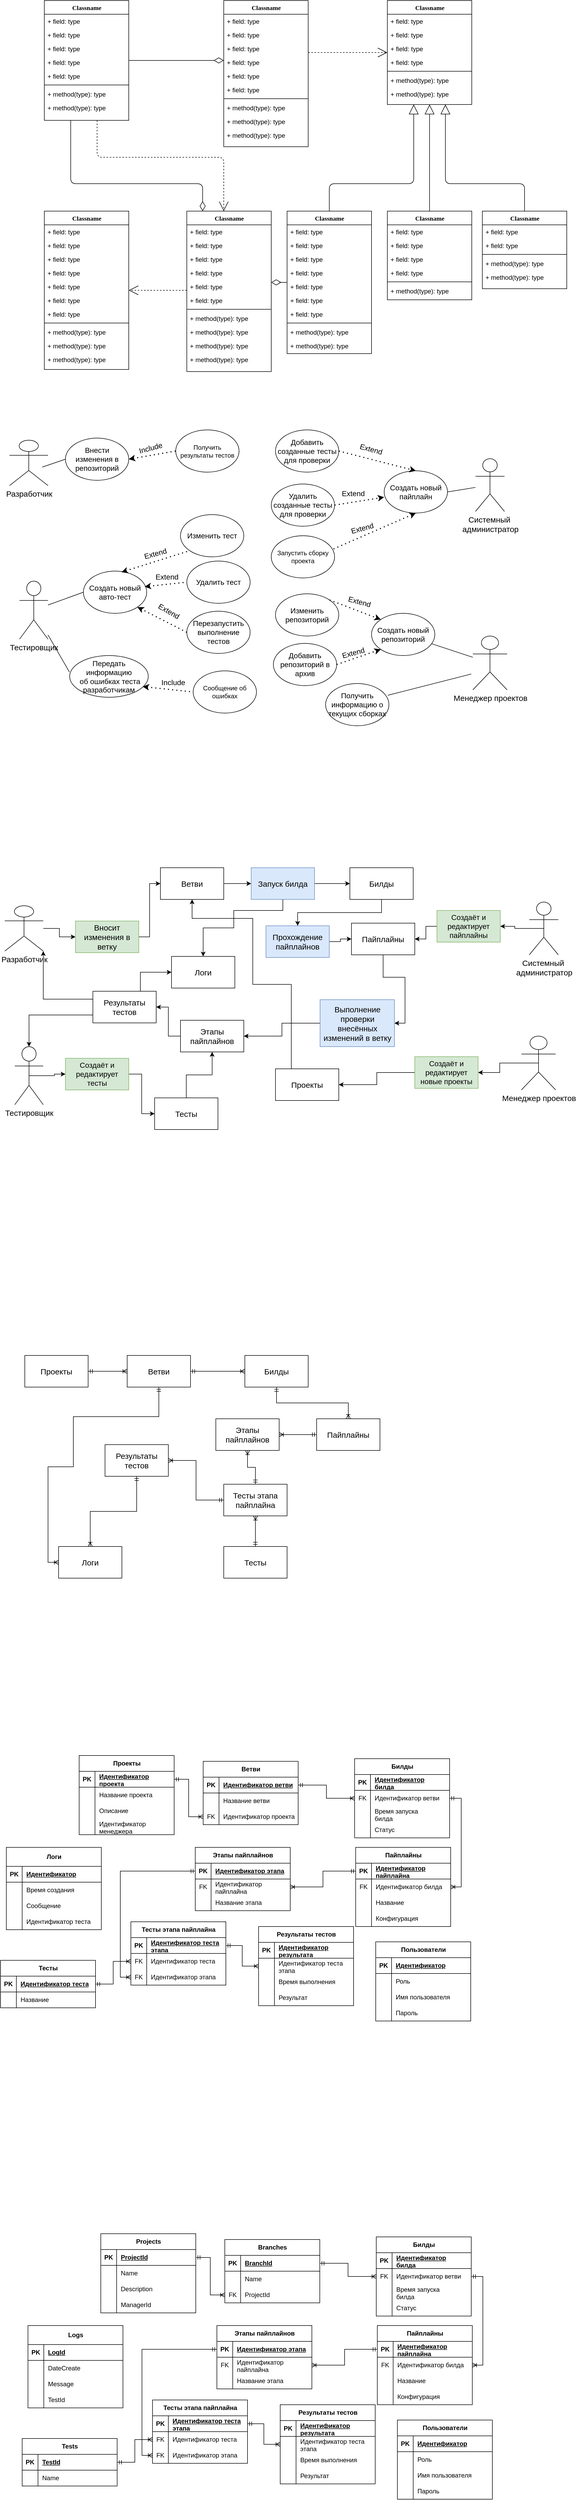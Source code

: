 <mxfile version="26.1.1">
  <diagram name="Page-1" id="9f46799a-70d6-7492-0946-bef42562c5a5">
    <mxGraphModel dx="880" dy="479" grid="0" gridSize="10" guides="1" tooltips="1" connect="1" arrows="1" fold="1" page="1" pageScale="1" pageWidth="1100" pageHeight="850" background="none" math="0" shadow="0">
      <root>
        <mxCell id="0" />
        <mxCell id="1" parent="0" />
        <mxCell id="78961159f06e98e8-123" style="edgeStyle=orthogonalEdgeStyle;html=1;labelBackgroundColor=none;startFill=0;startSize=8;endArrow=open;endFill=0;endSize=16;fontFamily=Verdana;fontSize=12;dashed=1;" parent="1" source="78961159f06e98e8-17" target="78961159f06e98e8-69" edge="1">
          <mxGeometry relative="1" as="geometry">
            <Array as="points">
              <mxPoint x="190" y="380" />
              <mxPoint x="430" y="380" />
            </Array>
          </mxGeometry>
        </mxCell>
        <mxCell id="78961159f06e98e8-124" style="edgeStyle=orthogonalEdgeStyle;html=1;labelBackgroundColor=none;startFill=0;startSize=8;endArrow=diamondThin;endFill=0;endSize=16;fontFamily=Verdana;fontSize=12;" parent="1" source="78961159f06e98e8-17" target="78961159f06e98e8-69" edge="1">
          <mxGeometry relative="1" as="geometry">
            <Array as="points">
              <mxPoint x="140" y="430" />
              <mxPoint x="390" y="430" />
            </Array>
          </mxGeometry>
        </mxCell>
        <mxCell id="78961159f06e98e8-17" value="Classname" style="swimlane;html=1;fontStyle=1;align=center;verticalAlign=top;childLayout=stackLayout;horizontal=1;startSize=26;horizontalStack=0;resizeParent=1;resizeLast=0;collapsible=1;marginBottom=0;swimlaneFillColor=#ffffff;rounded=0;shadow=0;comic=0;labelBackgroundColor=none;strokeWidth=1;fillColor=none;fontFamily=Verdana;fontSize=12" parent="1" vertex="1">
          <mxGeometry x="90" y="83" width="160" height="227" as="geometry" />
        </mxCell>
        <mxCell id="78961159f06e98e8-21" value="+ field: type" style="text;html=1;strokeColor=none;fillColor=none;align=left;verticalAlign=top;spacingLeft=4;spacingRight=4;whiteSpace=wrap;overflow=hidden;rotatable=0;points=[[0,0.5],[1,0.5]];portConstraint=eastwest;" parent="78961159f06e98e8-17" vertex="1">
          <mxGeometry y="26" width="160" height="26" as="geometry" />
        </mxCell>
        <mxCell id="78961159f06e98e8-23" value="+ field: type" style="text;html=1;strokeColor=none;fillColor=none;align=left;verticalAlign=top;spacingLeft=4;spacingRight=4;whiteSpace=wrap;overflow=hidden;rotatable=0;points=[[0,0.5],[1,0.5]];portConstraint=eastwest;" parent="78961159f06e98e8-17" vertex="1">
          <mxGeometry y="52" width="160" height="26" as="geometry" />
        </mxCell>
        <mxCell id="78961159f06e98e8-25" value="+ field: type" style="text;html=1;strokeColor=none;fillColor=none;align=left;verticalAlign=top;spacingLeft=4;spacingRight=4;whiteSpace=wrap;overflow=hidden;rotatable=0;points=[[0,0.5],[1,0.5]];portConstraint=eastwest;" parent="78961159f06e98e8-17" vertex="1">
          <mxGeometry y="78" width="160" height="26" as="geometry" />
        </mxCell>
        <mxCell id="78961159f06e98e8-26" value="+ field: type" style="text;html=1;strokeColor=none;fillColor=none;align=left;verticalAlign=top;spacingLeft=4;spacingRight=4;whiteSpace=wrap;overflow=hidden;rotatable=0;points=[[0,0.5],[1,0.5]];portConstraint=eastwest;" parent="78961159f06e98e8-17" vertex="1">
          <mxGeometry y="104" width="160" height="26" as="geometry" />
        </mxCell>
        <mxCell id="78961159f06e98e8-24" value="+ field: type" style="text;html=1;strokeColor=none;fillColor=none;align=left;verticalAlign=top;spacingLeft=4;spacingRight=4;whiteSpace=wrap;overflow=hidden;rotatable=0;points=[[0,0.5],[1,0.5]];portConstraint=eastwest;" parent="78961159f06e98e8-17" vertex="1">
          <mxGeometry y="130" width="160" height="26" as="geometry" />
        </mxCell>
        <mxCell id="78961159f06e98e8-19" value="" style="line;html=1;strokeWidth=1;fillColor=none;align=left;verticalAlign=middle;spacingTop=-1;spacingLeft=3;spacingRight=3;rotatable=0;labelPosition=right;points=[];portConstraint=eastwest;" parent="78961159f06e98e8-17" vertex="1">
          <mxGeometry y="156" width="160" height="8" as="geometry" />
        </mxCell>
        <mxCell id="78961159f06e98e8-20" value="+ method(type): type" style="text;html=1;strokeColor=none;fillColor=none;align=left;verticalAlign=top;spacingLeft=4;spacingRight=4;whiteSpace=wrap;overflow=hidden;rotatable=0;points=[[0,0.5],[1,0.5]];portConstraint=eastwest;" parent="78961159f06e98e8-17" vertex="1">
          <mxGeometry y="164" width="160" height="26" as="geometry" />
        </mxCell>
        <mxCell id="78961159f06e98e8-27" value="+ method(type): type" style="text;html=1;strokeColor=none;fillColor=none;align=left;verticalAlign=top;spacingLeft=4;spacingRight=4;whiteSpace=wrap;overflow=hidden;rotatable=0;points=[[0,0.5],[1,0.5]];portConstraint=eastwest;" parent="78961159f06e98e8-17" vertex="1">
          <mxGeometry y="190" width="160" height="26" as="geometry" />
        </mxCell>
        <mxCell id="78961159f06e98e8-122" style="edgeStyle=elbowEdgeStyle;html=1;labelBackgroundColor=none;startFill=0;startSize=8;endArrow=open;endFill=0;endSize=16;fontFamily=Verdana;fontSize=12;elbow=vertical;dashed=1;" parent="1" source="78961159f06e98e8-30" target="78961159f06e98e8-43" edge="1">
          <mxGeometry relative="1" as="geometry" />
        </mxCell>
        <mxCell id="78961159f06e98e8-30" value="Classname" style="swimlane;html=1;fontStyle=1;align=center;verticalAlign=top;childLayout=stackLayout;horizontal=1;startSize=26;horizontalStack=0;resizeParent=1;resizeLast=0;collapsible=1;marginBottom=0;swimlaneFillColor=#ffffff;rounded=0;shadow=0;comic=0;labelBackgroundColor=none;strokeWidth=1;fillColor=none;fontFamily=Verdana;fontSize=12" parent="1" vertex="1">
          <mxGeometry x="430" y="83" width="160" height="277" as="geometry" />
        </mxCell>
        <mxCell id="78961159f06e98e8-31" value="+ field: type" style="text;html=1;strokeColor=none;fillColor=none;align=left;verticalAlign=top;spacingLeft=4;spacingRight=4;whiteSpace=wrap;overflow=hidden;rotatable=0;points=[[0,0.5],[1,0.5]];portConstraint=eastwest;" parent="78961159f06e98e8-30" vertex="1">
          <mxGeometry y="26" width="160" height="26" as="geometry" />
        </mxCell>
        <mxCell id="78961159f06e98e8-32" value="+ field: type" style="text;html=1;strokeColor=none;fillColor=none;align=left;verticalAlign=top;spacingLeft=4;spacingRight=4;whiteSpace=wrap;overflow=hidden;rotatable=0;points=[[0,0.5],[1,0.5]];portConstraint=eastwest;" parent="78961159f06e98e8-30" vertex="1">
          <mxGeometry y="52" width="160" height="26" as="geometry" />
        </mxCell>
        <mxCell id="78961159f06e98e8-33" value="+ field: type" style="text;html=1;strokeColor=none;fillColor=none;align=left;verticalAlign=top;spacingLeft=4;spacingRight=4;whiteSpace=wrap;overflow=hidden;rotatable=0;points=[[0,0.5],[1,0.5]];portConstraint=eastwest;" parent="78961159f06e98e8-30" vertex="1">
          <mxGeometry y="78" width="160" height="26" as="geometry" />
        </mxCell>
        <mxCell id="78961159f06e98e8-34" value="+ field: type" style="text;html=1;strokeColor=none;fillColor=none;align=left;verticalAlign=top;spacingLeft=4;spacingRight=4;whiteSpace=wrap;overflow=hidden;rotatable=0;points=[[0,0.5],[1,0.5]];portConstraint=eastwest;" parent="78961159f06e98e8-30" vertex="1">
          <mxGeometry y="104" width="160" height="26" as="geometry" />
        </mxCell>
        <mxCell id="78961159f06e98e8-36" value="+ field: type" style="text;html=1;strokeColor=none;fillColor=none;align=left;verticalAlign=top;spacingLeft=4;spacingRight=4;whiteSpace=wrap;overflow=hidden;rotatable=0;points=[[0,0.5],[1,0.5]];portConstraint=eastwest;" parent="78961159f06e98e8-30" vertex="1">
          <mxGeometry y="130" width="160" height="26" as="geometry" />
        </mxCell>
        <mxCell id="78961159f06e98e8-37" value="+ field: type" style="text;html=1;strokeColor=none;fillColor=none;align=left;verticalAlign=top;spacingLeft=4;spacingRight=4;whiteSpace=wrap;overflow=hidden;rotatable=0;points=[[0,0.5],[1,0.5]];portConstraint=eastwest;" parent="78961159f06e98e8-30" vertex="1">
          <mxGeometry y="156" width="160" height="26" as="geometry" />
        </mxCell>
        <mxCell id="78961159f06e98e8-38" value="" style="line;html=1;strokeWidth=1;fillColor=none;align=left;verticalAlign=middle;spacingTop=-1;spacingLeft=3;spacingRight=3;rotatable=0;labelPosition=right;points=[];portConstraint=eastwest;" parent="78961159f06e98e8-30" vertex="1">
          <mxGeometry y="182" width="160" height="8" as="geometry" />
        </mxCell>
        <mxCell id="78961159f06e98e8-39" value="+ method(type): type" style="text;html=1;strokeColor=none;fillColor=none;align=left;verticalAlign=top;spacingLeft=4;spacingRight=4;whiteSpace=wrap;overflow=hidden;rotatable=0;points=[[0,0.5],[1,0.5]];portConstraint=eastwest;" parent="78961159f06e98e8-30" vertex="1">
          <mxGeometry y="190" width="160" height="26" as="geometry" />
        </mxCell>
        <mxCell id="78961159f06e98e8-40" value="+ method(type): type" style="text;html=1;strokeColor=none;fillColor=none;align=left;verticalAlign=top;spacingLeft=4;spacingRight=4;whiteSpace=wrap;overflow=hidden;rotatable=0;points=[[0,0.5],[1,0.5]];portConstraint=eastwest;" parent="78961159f06e98e8-30" vertex="1">
          <mxGeometry y="216" width="160" height="26" as="geometry" />
        </mxCell>
        <mxCell id="78961159f06e98e8-42" value="+ method(type): type" style="text;html=1;strokeColor=none;fillColor=none;align=left;verticalAlign=top;spacingLeft=4;spacingRight=4;whiteSpace=wrap;overflow=hidden;rotatable=0;points=[[0,0.5],[1,0.5]];portConstraint=eastwest;" parent="78961159f06e98e8-30" vertex="1">
          <mxGeometry y="242" width="160" height="26" as="geometry" />
        </mxCell>
        <mxCell id="78961159f06e98e8-43" value="Classname" style="swimlane;html=1;fontStyle=1;align=center;verticalAlign=top;childLayout=stackLayout;horizontal=1;startSize=26;horizontalStack=0;resizeParent=1;resizeLast=0;collapsible=1;marginBottom=0;swimlaneFillColor=#ffffff;rounded=0;shadow=0;comic=0;labelBackgroundColor=none;strokeWidth=1;fillColor=none;fontFamily=Verdana;fontSize=12" parent="1" vertex="1">
          <mxGeometry x="740" y="83" width="160" height="197" as="geometry" />
        </mxCell>
        <mxCell id="78961159f06e98e8-44" value="+ field: type" style="text;html=1;strokeColor=none;fillColor=none;align=left;verticalAlign=top;spacingLeft=4;spacingRight=4;whiteSpace=wrap;overflow=hidden;rotatable=0;points=[[0,0.5],[1,0.5]];portConstraint=eastwest;" parent="78961159f06e98e8-43" vertex="1">
          <mxGeometry y="26" width="160" height="26" as="geometry" />
        </mxCell>
        <mxCell id="78961159f06e98e8-45" value="+ field: type" style="text;html=1;strokeColor=none;fillColor=none;align=left;verticalAlign=top;spacingLeft=4;spacingRight=4;whiteSpace=wrap;overflow=hidden;rotatable=0;points=[[0,0.5],[1,0.5]];portConstraint=eastwest;" parent="78961159f06e98e8-43" vertex="1">
          <mxGeometry y="52" width="160" height="26" as="geometry" />
        </mxCell>
        <mxCell id="78961159f06e98e8-49" value="+ field: type" style="text;html=1;strokeColor=none;fillColor=none;align=left;verticalAlign=top;spacingLeft=4;spacingRight=4;whiteSpace=wrap;overflow=hidden;rotatable=0;points=[[0,0.5],[1,0.5]];portConstraint=eastwest;" parent="78961159f06e98e8-43" vertex="1">
          <mxGeometry y="78" width="160" height="26" as="geometry" />
        </mxCell>
        <mxCell id="78961159f06e98e8-50" value="+ field: type" style="text;html=1;strokeColor=none;fillColor=none;align=left;verticalAlign=top;spacingLeft=4;spacingRight=4;whiteSpace=wrap;overflow=hidden;rotatable=0;points=[[0,0.5],[1,0.5]];portConstraint=eastwest;" parent="78961159f06e98e8-43" vertex="1">
          <mxGeometry y="104" width="160" height="26" as="geometry" />
        </mxCell>
        <mxCell id="78961159f06e98e8-51" value="" style="line;html=1;strokeWidth=1;fillColor=none;align=left;verticalAlign=middle;spacingTop=-1;spacingLeft=3;spacingRight=3;rotatable=0;labelPosition=right;points=[];portConstraint=eastwest;" parent="78961159f06e98e8-43" vertex="1">
          <mxGeometry y="130" width="160" height="8" as="geometry" />
        </mxCell>
        <mxCell id="78961159f06e98e8-52" value="+ method(type): type" style="text;html=1;strokeColor=none;fillColor=none;align=left;verticalAlign=top;spacingLeft=4;spacingRight=4;whiteSpace=wrap;overflow=hidden;rotatable=0;points=[[0,0.5],[1,0.5]];portConstraint=eastwest;" parent="78961159f06e98e8-43" vertex="1">
          <mxGeometry y="138" width="160" height="26" as="geometry" />
        </mxCell>
        <mxCell id="78961159f06e98e8-53" value="+ method(type): type" style="text;html=1;strokeColor=none;fillColor=none;align=left;verticalAlign=top;spacingLeft=4;spacingRight=4;whiteSpace=wrap;overflow=hidden;rotatable=0;points=[[0,0.5],[1,0.5]];portConstraint=eastwest;" parent="78961159f06e98e8-43" vertex="1">
          <mxGeometry y="164" width="160" height="26" as="geometry" />
        </mxCell>
        <mxCell id="78961159f06e98e8-129" style="edgeStyle=elbowEdgeStyle;html=1;labelBackgroundColor=none;startFill=0;startSize=8;endArrow=open;endFill=0;endSize=16;fontFamily=Verdana;fontSize=12;elbow=vertical;dashed=1;" parent="1" source="78961159f06e98e8-69" target="78961159f06e98e8-56" edge="1">
          <mxGeometry relative="1" as="geometry" />
        </mxCell>
        <mxCell id="78961159f06e98e8-56" value="Classname" style="swimlane;html=1;fontStyle=1;align=center;verticalAlign=top;childLayout=stackLayout;horizontal=1;startSize=26;horizontalStack=0;resizeParent=1;resizeLast=0;collapsible=1;marginBottom=0;swimlaneFillColor=#ffffff;rounded=0;shadow=0;comic=0;labelBackgroundColor=none;strokeWidth=1;fillColor=none;fontFamily=Verdana;fontSize=12" parent="1" vertex="1">
          <mxGeometry x="90" y="482.0" width="160" height="300" as="geometry" />
        </mxCell>
        <mxCell id="78961159f06e98e8-57" value="+ field: type" style="text;html=1;strokeColor=none;fillColor=none;align=left;verticalAlign=top;spacingLeft=4;spacingRight=4;whiteSpace=wrap;overflow=hidden;rotatable=0;points=[[0,0.5],[1,0.5]];portConstraint=eastwest;" parent="78961159f06e98e8-56" vertex="1">
          <mxGeometry y="26" width="160" height="26" as="geometry" />
        </mxCell>
        <mxCell id="78961159f06e98e8-58" value="+ field: type" style="text;html=1;strokeColor=none;fillColor=none;align=left;verticalAlign=top;spacingLeft=4;spacingRight=4;whiteSpace=wrap;overflow=hidden;rotatable=0;points=[[0,0.5],[1,0.5]];portConstraint=eastwest;" parent="78961159f06e98e8-56" vertex="1">
          <mxGeometry y="52" width="160" height="26" as="geometry" />
        </mxCell>
        <mxCell id="78961159f06e98e8-59" value="+ field: type" style="text;html=1;strokeColor=none;fillColor=none;align=left;verticalAlign=top;spacingLeft=4;spacingRight=4;whiteSpace=wrap;overflow=hidden;rotatable=0;points=[[0,0.5],[1,0.5]];portConstraint=eastwest;" parent="78961159f06e98e8-56" vertex="1">
          <mxGeometry y="78" width="160" height="26" as="geometry" />
        </mxCell>
        <mxCell id="78961159f06e98e8-60" value="+ field: type" style="text;html=1;strokeColor=none;fillColor=none;align=left;verticalAlign=top;spacingLeft=4;spacingRight=4;whiteSpace=wrap;overflow=hidden;rotatable=0;points=[[0,0.5],[1,0.5]];portConstraint=eastwest;" parent="78961159f06e98e8-56" vertex="1">
          <mxGeometry y="104" width="160" height="26" as="geometry" />
        </mxCell>
        <mxCell id="78961159f06e98e8-61" value="+ field: type" style="text;html=1;strokeColor=none;fillColor=none;align=left;verticalAlign=top;spacingLeft=4;spacingRight=4;whiteSpace=wrap;overflow=hidden;rotatable=0;points=[[0,0.5],[1,0.5]];portConstraint=eastwest;" parent="78961159f06e98e8-56" vertex="1">
          <mxGeometry y="130" width="160" height="26" as="geometry" />
        </mxCell>
        <mxCell id="78961159f06e98e8-62" value="+ field: type" style="text;html=1;strokeColor=none;fillColor=none;align=left;verticalAlign=top;spacingLeft=4;spacingRight=4;whiteSpace=wrap;overflow=hidden;rotatable=0;points=[[0,0.5],[1,0.5]];portConstraint=eastwest;" parent="78961159f06e98e8-56" vertex="1">
          <mxGeometry y="156" width="160" height="26" as="geometry" />
        </mxCell>
        <mxCell id="78961159f06e98e8-63" value="+ field: type" style="text;html=1;strokeColor=none;fillColor=none;align=left;verticalAlign=top;spacingLeft=4;spacingRight=4;whiteSpace=wrap;overflow=hidden;rotatable=0;points=[[0,0.5],[1,0.5]];portConstraint=eastwest;" parent="78961159f06e98e8-56" vertex="1">
          <mxGeometry y="182" width="160" height="26" as="geometry" />
        </mxCell>
        <mxCell id="78961159f06e98e8-64" value="" style="line;html=1;strokeWidth=1;fillColor=none;align=left;verticalAlign=middle;spacingTop=-1;spacingLeft=3;spacingRight=3;rotatable=0;labelPosition=right;points=[];portConstraint=eastwest;" parent="78961159f06e98e8-56" vertex="1">
          <mxGeometry y="208" width="160" height="8" as="geometry" />
        </mxCell>
        <mxCell id="78961159f06e98e8-65" value="+ method(type): type" style="text;html=1;strokeColor=none;fillColor=none;align=left;verticalAlign=top;spacingLeft=4;spacingRight=4;whiteSpace=wrap;overflow=hidden;rotatable=0;points=[[0,0.5],[1,0.5]];portConstraint=eastwest;" parent="78961159f06e98e8-56" vertex="1">
          <mxGeometry y="216" width="160" height="26" as="geometry" />
        </mxCell>
        <mxCell id="78961159f06e98e8-66" value="+ method(type): type" style="text;html=1;strokeColor=none;fillColor=none;align=left;verticalAlign=top;spacingLeft=4;spacingRight=4;whiteSpace=wrap;overflow=hidden;rotatable=0;points=[[0,0.5],[1,0.5]];portConstraint=eastwest;" parent="78961159f06e98e8-56" vertex="1">
          <mxGeometry y="242" width="160" height="26" as="geometry" />
        </mxCell>
        <mxCell id="78961159f06e98e8-68" value="+ method(type): type" style="text;html=1;strokeColor=none;fillColor=none;align=left;verticalAlign=top;spacingLeft=4;spacingRight=4;whiteSpace=wrap;overflow=hidden;rotatable=0;points=[[0,0.5],[1,0.5]];portConstraint=eastwest;" parent="78961159f06e98e8-56" vertex="1">
          <mxGeometry y="268" width="160" height="26" as="geometry" />
        </mxCell>
        <mxCell id="78961159f06e98e8-130" style="edgeStyle=elbowEdgeStyle;html=1;labelBackgroundColor=none;startFill=0;startSize=8;endArrow=diamondThin;endFill=0;endSize=16;fontFamily=Verdana;fontSize=12;elbow=vertical;" parent="1" source="78961159f06e98e8-82" target="78961159f06e98e8-69" edge="1">
          <mxGeometry relative="1" as="geometry" />
        </mxCell>
        <mxCell id="78961159f06e98e8-69" value="Classname" style="swimlane;html=1;fontStyle=1;align=center;verticalAlign=top;childLayout=stackLayout;horizontal=1;startSize=26;horizontalStack=0;resizeParent=1;resizeLast=0;collapsible=1;marginBottom=0;swimlaneFillColor=#ffffff;rounded=0;shadow=0;comic=0;labelBackgroundColor=none;strokeWidth=1;fillColor=none;fontFamily=Verdana;fontSize=12" parent="1" vertex="1">
          <mxGeometry x="360" y="482.0" width="160" height="304" as="geometry" />
        </mxCell>
        <mxCell id="78961159f06e98e8-70" value="+ field: type" style="text;html=1;strokeColor=none;fillColor=none;align=left;verticalAlign=top;spacingLeft=4;spacingRight=4;whiteSpace=wrap;overflow=hidden;rotatable=0;points=[[0,0.5],[1,0.5]];portConstraint=eastwest;" parent="78961159f06e98e8-69" vertex="1">
          <mxGeometry y="26" width="160" height="26" as="geometry" />
        </mxCell>
        <mxCell id="78961159f06e98e8-71" value="+ field: type" style="text;html=1;strokeColor=none;fillColor=none;align=left;verticalAlign=top;spacingLeft=4;spacingRight=4;whiteSpace=wrap;overflow=hidden;rotatable=0;points=[[0,0.5],[1,0.5]];portConstraint=eastwest;" parent="78961159f06e98e8-69" vertex="1">
          <mxGeometry y="52" width="160" height="26" as="geometry" />
        </mxCell>
        <mxCell id="78961159f06e98e8-72" value="+ field: type" style="text;html=1;strokeColor=none;fillColor=none;align=left;verticalAlign=top;spacingLeft=4;spacingRight=4;whiteSpace=wrap;overflow=hidden;rotatable=0;points=[[0,0.5],[1,0.5]];portConstraint=eastwest;" parent="78961159f06e98e8-69" vertex="1">
          <mxGeometry y="78" width="160" height="26" as="geometry" />
        </mxCell>
        <mxCell id="78961159f06e98e8-74" value="+ field: type" style="text;html=1;strokeColor=none;fillColor=none;align=left;verticalAlign=top;spacingLeft=4;spacingRight=4;whiteSpace=wrap;overflow=hidden;rotatable=0;points=[[0,0.5],[1,0.5]];portConstraint=eastwest;" parent="78961159f06e98e8-69" vertex="1">
          <mxGeometry y="104" width="160" height="26" as="geometry" />
        </mxCell>
        <mxCell id="78961159f06e98e8-75" value="+ field: type" style="text;html=1;strokeColor=none;fillColor=none;align=left;verticalAlign=top;spacingLeft=4;spacingRight=4;whiteSpace=wrap;overflow=hidden;rotatable=0;points=[[0,0.5],[1,0.5]];portConstraint=eastwest;" parent="78961159f06e98e8-69" vertex="1">
          <mxGeometry y="130" width="160" height="26" as="geometry" />
        </mxCell>
        <mxCell id="78961159f06e98e8-76" value="+ field: type" style="text;html=1;strokeColor=none;fillColor=none;align=left;verticalAlign=top;spacingLeft=4;spacingRight=4;whiteSpace=wrap;overflow=hidden;rotatable=0;points=[[0,0.5],[1,0.5]];portConstraint=eastwest;" parent="78961159f06e98e8-69" vertex="1">
          <mxGeometry y="156" width="160" height="26" as="geometry" />
        </mxCell>
        <mxCell id="78961159f06e98e8-77" value="" style="line;html=1;strokeWidth=1;fillColor=none;align=left;verticalAlign=middle;spacingTop=-1;spacingLeft=3;spacingRight=3;rotatable=0;labelPosition=right;points=[];portConstraint=eastwest;" parent="78961159f06e98e8-69" vertex="1">
          <mxGeometry y="182" width="160" height="8" as="geometry" />
        </mxCell>
        <mxCell id="78961159f06e98e8-78" value="+ method(type): type" style="text;html=1;strokeColor=none;fillColor=none;align=left;verticalAlign=top;spacingLeft=4;spacingRight=4;whiteSpace=wrap;overflow=hidden;rotatable=0;points=[[0,0.5],[1,0.5]];portConstraint=eastwest;" parent="78961159f06e98e8-69" vertex="1">
          <mxGeometry y="190" width="160" height="26" as="geometry" />
        </mxCell>
        <mxCell id="78961159f06e98e8-79" value="+ method(type): type" style="text;html=1;strokeColor=none;fillColor=none;align=left;verticalAlign=top;spacingLeft=4;spacingRight=4;whiteSpace=wrap;overflow=hidden;rotatable=0;points=[[0,0.5],[1,0.5]];portConstraint=eastwest;" parent="78961159f06e98e8-69" vertex="1">
          <mxGeometry y="216" width="160" height="26" as="geometry" />
        </mxCell>
        <mxCell id="78961159f06e98e8-80" value="+ method(type): type" style="text;html=1;strokeColor=none;fillColor=none;align=left;verticalAlign=top;spacingLeft=4;spacingRight=4;whiteSpace=wrap;overflow=hidden;rotatable=0;points=[[0,0.5],[1,0.5]];portConstraint=eastwest;" parent="78961159f06e98e8-69" vertex="1">
          <mxGeometry y="242" width="160" height="26" as="geometry" />
        </mxCell>
        <mxCell id="78961159f06e98e8-81" value="+ method(type): type" style="text;html=1;strokeColor=none;fillColor=none;align=left;verticalAlign=top;spacingLeft=4;spacingRight=4;whiteSpace=wrap;overflow=hidden;rotatable=0;points=[[0,0.5],[1,0.5]];portConstraint=eastwest;" parent="78961159f06e98e8-69" vertex="1">
          <mxGeometry y="268" width="160" height="26" as="geometry" />
        </mxCell>
        <mxCell id="78961159f06e98e8-128" style="edgeStyle=orthogonalEdgeStyle;html=1;labelBackgroundColor=none;startFill=0;startSize=8;endArrow=block;endFill=0;endSize=16;fontFamily=Verdana;fontSize=12;" parent="1" source="78961159f06e98e8-82" target="78961159f06e98e8-43" edge="1">
          <mxGeometry relative="1" as="geometry">
            <Array as="points">
              <mxPoint x="630" y="430" />
              <mxPoint x="790" y="430" />
            </Array>
          </mxGeometry>
        </mxCell>
        <mxCell id="78961159f06e98e8-82" value="Classname" style="swimlane;html=1;fontStyle=1;align=center;verticalAlign=top;childLayout=stackLayout;horizontal=1;startSize=26;horizontalStack=0;resizeParent=1;resizeLast=0;collapsible=1;marginBottom=0;swimlaneFillColor=#ffffff;rounded=0;shadow=0;comic=0;labelBackgroundColor=none;strokeWidth=1;fillColor=none;fontFamily=Verdana;fontSize=12" parent="1" vertex="1">
          <mxGeometry x="550" y="482.0" width="160" height="270" as="geometry" />
        </mxCell>
        <mxCell id="78961159f06e98e8-83" value="+ field: type" style="text;html=1;strokeColor=none;fillColor=none;align=left;verticalAlign=top;spacingLeft=4;spacingRight=4;whiteSpace=wrap;overflow=hidden;rotatable=0;points=[[0,0.5],[1,0.5]];portConstraint=eastwest;" parent="78961159f06e98e8-82" vertex="1">
          <mxGeometry y="26" width="160" height="26" as="geometry" />
        </mxCell>
        <mxCell id="78961159f06e98e8-84" value="+ field: type" style="text;html=1;strokeColor=none;fillColor=none;align=left;verticalAlign=top;spacingLeft=4;spacingRight=4;whiteSpace=wrap;overflow=hidden;rotatable=0;points=[[0,0.5],[1,0.5]];portConstraint=eastwest;" parent="78961159f06e98e8-82" vertex="1">
          <mxGeometry y="52" width="160" height="26" as="geometry" />
        </mxCell>
        <mxCell id="78961159f06e98e8-85" value="+ field: type" style="text;html=1;strokeColor=none;fillColor=none;align=left;verticalAlign=top;spacingLeft=4;spacingRight=4;whiteSpace=wrap;overflow=hidden;rotatable=0;points=[[0,0.5],[1,0.5]];portConstraint=eastwest;" parent="78961159f06e98e8-82" vertex="1">
          <mxGeometry y="78" width="160" height="26" as="geometry" />
        </mxCell>
        <mxCell id="78961159f06e98e8-86" value="+ field: type" style="text;html=1;strokeColor=none;fillColor=none;align=left;verticalAlign=top;spacingLeft=4;spacingRight=4;whiteSpace=wrap;overflow=hidden;rotatable=0;points=[[0,0.5],[1,0.5]];portConstraint=eastwest;" parent="78961159f06e98e8-82" vertex="1">
          <mxGeometry y="104" width="160" height="26" as="geometry" />
        </mxCell>
        <mxCell id="78961159f06e98e8-87" value="+ field: type" style="text;html=1;strokeColor=none;fillColor=none;align=left;verticalAlign=top;spacingLeft=4;spacingRight=4;whiteSpace=wrap;overflow=hidden;rotatable=0;points=[[0,0.5],[1,0.5]];portConstraint=eastwest;" parent="78961159f06e98e8-82" vertex="1">
          <mxGeometry y="130" width="160" height="26" as="geometry" />
        </mxCell>
        <mxCell id="78961159f06e98e8-88" value="+ field: type" style="text;html=1;strokeColor=none;fillColor=none;align=left;verticalAlign=top;spacingLeft=4;spacingRight=4;whiteSpace=wrap;overflow=hidden;rotatable=0;points=[[0,0.5],[1,0.5]];portConstraint=eastwest;" parent="78961159f06e98e8-82" vertex="1">
          <mxGeometry y="156" width="160" height="26" as="geometry" />
        </mxCell>
        <mxCell id="78961159f06e98e8-89" value="+ field: type" style="text;html=1;strokeColor=none;fillColor=none;align=left;verticalAlign=top;spacingLeft=4;spacingRight=4;whiteSpace=wrap;overflow=hidden;rotatable=0;points=[[0,0.5],[1,0.5]];portConstraint=eastwest;" parent="78961159f06e98e8-82" vertex="1">
          <mxGeometry y="182" width="160" height="26" as="geometry" />
        </mxCell>
        <mxCell id="78961159f06e98e8-90" value="" style="line;html=1;strokeWidth=1;fillColor=none;align=left;verticalAlign=middle;spacingTop=-1;spacingLeft=3;spacingRight=3;rotatable=0;labelPosition=right;points=[];portConstraint=eastwest;" parent="78961159f06e98e8-82" vertex="1">
          <mxGeometry y="208" width="160" height="8" as="geometry" />
        </mxCell>
        <mxCell id="78961159f06e98e8-91" value="+ method(type): type" style="text;html=1;strokeColor=none;fillColor=none;align=left;verticalAlign=top;spacingLeft=4;spacingRight=4;whiteSpace=wrap;overflow=hidden;rotatable=0;points=[[0,0.5],[1,0.5]];portConstraint=eastwest;" parent="78961159f06e98e8-82" vertex="1">
          <mxGeometry y="216" width="160" height="26" as="geometry" />
        </mxCell>
        <mxCell id="78961159f06e98e8-94" value="+ method(type): type" style="text;html=1;strokeColor=none;fillColor=none;align=left;verticalAlign=top;spacingLeft=4;spacingRight=4;whiteSpace=wrap;overflow=hidden;rotatable=0;points=[[0,0.5],[1,0.5]];portConstraint=eastwest;" parent="78961159f06e98e8-82" vertex="1">
          <mxGeometry y="242" width="160" height="26" as="geometry" />
        </mxCell>
        <mxCell id="78961159f06e98e8-127" style="edgeStyle=orthogonalEdgeStyle;html=1;labelBackgroundColor=none;startFill=0;startSize=8;endArrow=block;endFill=0;endSize=16;fontFamily=Verdana;fontSize=12;" parent="1" source="78961159f06e98e8-95" target="78961159f06e98e8-43" edge="1">
          <mxGeometry relative="1" as="geometry" />
        </mxCell>
        <mxCell id="78961159f06e98e8-95" value="Classname" style="swimlane;html=1;fontStyle=1;align=center;verticalAlign=top;childLayout=stackLayout;horizontal=1;startSize=26;horizontalStack=0;resizeParent=1;resizeLast=0;collapsible=1;marginBottom=0;swimlaneFillColor=#ffffff;rounded=0;shadow=0;comic=0;labelBackgroundColor=none;strokeWidth=1;fillColor=none;fontFamily=Verdana;fontSize=12" parent="1" vertex="1">
          <mxGeometry x="740" y="482" width="160" height="168" as="geometry" />
        </mxCell>
        <mxCell id="78961159f06e98e8-96" value="+ field: type" style="text;html=1;strokeColor=none;fillColor=none;align=left;verticalAlign=top;spacingLeft=4;spacingRight=4;whiteSpace=wrap;overflow=hidden;rotatable=0;points=[[0,0.5],[1,0.5]];portConstraint=eastwest;" parent="78961159f06e98e8-95" vertex="1">
          <mxGeometry y="26" width="160" height="26" as="geometry" />
        </mxCell>
        <mxCell id="78961159f06e98e8-97" value="+ field: type" style="text;html=1;strokeColor=none;fillColor=none;align=left;verticalAlign=top;spacingLeft=4;spacingRight=4;whiteSpace=wrap;overflow=hidden;rotatable=0;points=[[0,0.5],[1,0.5]];portConstraint=eastwest;" parent="78961159f06e98e8-95" vertex="1">
          <mxGeometry y="52" width="160" height="26" as="geometry" />
        </mxCell>
        <mxCell id="78961159f06e98e8-98" value="+ field: type" style="text;html=1;strokeColor=none;fillColor=none;align=left;verticalAlign=top;spacingLeft=4;spacingRight=4;whiteSpace=wrap;overflow=hidden;rotatable=0;points=[[0,0.5],[1,0.5]];portConstraint=eastwest;" parent="78961159f06e98e8-95" vertex="1">
          <mxGeometry y="78" width="160" height="26" as="geometry" />
        </mxCell>
        <mxCell id="78961159f06e98e8-102" value="+ field: type" style="text;html=1;strokeColor=none;fillColor=none;align=left;verticalAlign=top;spacingLeft=4;spacingRight=4;whiteSpace=wrap;overflow=hidden;rotatable=0;points=[[0,0.5],[1,0.5]];portConstraint=eastwest;" parent="78961159f06e98e8-95" vertex="1">
          <mxGeometry y="104" width="160" height="26" as="geometry" />
        </mxCell>
        <mxCell id="78961159f06e98e8-103" value="" style="line;html=1;strokeWidth=1;fillColor=none;align=left;verticalAlign=middle;spacingTop=-1;spacingLeft=3;spacingRight=3;rotatable=0;labelPosition=right;points=[];portConstraint=eastwest;" parent="78961159f06e98e8-95" vertex="1">
          <mxGeometry y="130" width="160" height="8" as="geometry" />
        </mxCell>
        <mxCell id="78961159f06e98e8-104" value="+ method(type): type" style="text;html=1;strokeColor=none;fillColor=none;align=left;verticalAlign=top;spacingLeft=4;spacingRight=4;whiteSpace=wrap;overflow=hidden;rotatable=0;points=[[0,0.5],[1,0.5]];portConstraint=eastwest;" parent="78961159f06e98e8-95" vertex="1">
          <mxGeometry y="138" width="160" height="26" as="geometry" />
        </mxCell>
        <mxCell id="78961159f06e98e8-126" style="edgeStyle=orthogonalEdgeStyle;html=1;labelBackgroundColor=none;startFill=0;startSize=8;endArrow=block;endFill=0;endSize=16;fontFamily=Verdana;fontSize=12;" parent="1" source="78961159f06e98e8-108" target="78961159f06e98e8-43" edge="1">
          <mxGeometry relative="1" as="geometry">
            <Array as="points">
              <mxPoint x="1000" y="430" />
              <mxPoint x="850" y="430" />
            </Array>
          </mxGeometry>
        </mxCell>
        <mxCell id="78961159f06e98e8-108" value="Classname" style="swimlane;html=1;fontStyle=1;align=center;verticalAlign=top;childLayout=stackLayout;horizontal=1;startSize=26;horizontalStack=0;resizeParent=1;resizeLast=0;collapsible=1;marginBottom=0;swimlaneFillColor=#ffffff;rounded=0;shadow=0;comic=0;labelBackgroundColor=none;strokeWidth=1;fillColor=none;fontFamily=Verdana;fontSize=12" parent="1" vertex="1">
          <mxGeometry x="920" y="482.0" width="160" height="147" as="geometry" />
        </mxCell>
        <mxCell id="78961159f06e98e8-109" value="+ field: type" style="text;html=1;strokeColor=none;fillColor=none;align=left;verticalAlign=top;spacingLeft=4;spacingRight=4;whiteSpace=wrap;overflow=hidden;rotatable=0;points=[[0,0.5],[1,0.5]];portConstraint=eastwest;" parent="78961159f06e98e8-108" vertex="1">
          <mxGeometry y="26" width="160" height="26" as="geometry" />
        </mxCell>
        <mxCell id="78961159f06e98e8-110" value="+ field: type" style="text;html=1;strokeColor=none;fillColor=none;align=left;verticalAlign=top;spacingLeft=4;spacingRight=4;whiteSpace=wrap;overflow=hidden;rotatable=0;points=[[0,0.5],[1,0.5]];portConstraint=eastwest;" parent="78961159f06e98e8-108" vertex="1">
          <mxGeometry y="52" width="160" height="26" as="geometry" />
        </mxCell>
        <mxCell id="78961159f06e98e8-116" value="" style="line;html=1;strokeWidth=1;fillColor=none;align=left;verticalAlign=middle;spacingTop=-1;spacingLeft=3;spacingRight=3;rotatable=0;labelPosition=right;points=[];portConstraint=eastwest;" parent="78961159f06e98e8-108" vertex="1">
          <mxGeometry y="78" width="160" height="8" as="geometry" />
        </mxCell>
        <mxCell id="78961159f06e98e8-117" value="+ method(type): type" style="text;html=1;strokeColor=none;fillColor=none;align=left;verticalAlign=top;spacingLeft=4;spacingRight=4;whiteSpace=wrap;overflow=hidden;rotatable=0;points=[[0,0.5],[1,0.5]];portConstraint=eastwest;" parent="78961159f06e98e8-108" vertex="1">
          <mxGeometry y="86" width="160" height="26" as="geometry" />
        </mxCell>
        <mxCell id="78961159f06e98e8-120" value="+ method(type): type" style="text;html=1;strokeColor=none;fillColor=none;align=left;verticalAlign=top;spacingLeft=4;spacingRight=4;whiteSpace=wrap;overflow=hidden;rotatable=0;points=[[0,0.5],[1,0.5]];portConstraint=eastwest;" parent="78961159f06e98e8-108" vertex="1">
          <mxGeometry y="112" width="160" height="26" as="geometry" />
        </mxCell>
        <mxCell id="78961159f06e98e8-121" style="edgeStyle=elbowEdgeStyle;html=1;labelBackgroundColor=none;startFill=0;startSize=8;endArrow=diamondThin;endFill=0;endSize=16;fontFamily=Verdana;fontSize=12;elbow=vertical;" parent="1" source="78961159f06e98e8-17" target="78961159f06e98e8-30" edge="1">
          <mxGeometry relative="1" as="geometry">
            <mxPoint x="250" y="259.882" as="sourcePoint" />
          </mxGeometry>
        </mxCell>
        <mxCell id="1I50ZlxBkdGnXdptz1mi-1" value="&lt;font style=&quot;font-size: 15px;&quot;&gt;Разработчик&lt;/font&gt;" style="shape=umlActor;verticalLabelPosition=bottom;verticalAlign=top;html=1;outlineConnect=0;" parent="1" vertex="1">
          <mxGeometry x="24" y="916" width="73" height="86" as="geometry" />
        </mxCell>
        <mxCell id="1I50ZlxBkdGnXdptz1mi-2" value="&lt;font style=&quot;font-size: 15px;&quot;&gt;Тестировщик&lt;/font&gt;" style="shape=umlActor;verticalLabelPosition=bottom;verticalAlign=top;html=1;outlineConnect=0;" parent="1" vertex="1">
          <mxGeometry x="43" y="1183" width="54" height="110" as="geometry" />
        </mxCell>
        <mxCell id="1I50ZlxBkdGnXdptz1mi-3" value="&lt;font style=&quot;font-size: 15px;&quot;&gt;Системный&amp;nbsp;&lt;/font&gt;&lt;div&gt;&lt;font style=&quot;font-size: 15px;&quot;&gt;администратор&lt;/font&gt;&lt;/div&gt;" style="shape=umlActor;verticalLabelPosition=bottom;verticalAlign=top;html=1;outlineConnect=0;" parent="1" vertex="1">
          <mxGeometry x="907" y="951" width="55" height="100" as="geometry" />
        </mxCell>
        <mxCell id="1I50ZlxBkdGnXdptz1mi-5" value="&lt;font style=&quot;font-size: 15px;&quot;&gt;Менеджер проектов&lt;/font&gt;" style="shape=umlActor;verticalLabelPosition=bottom;verticalAlign=top;html=1;outlineConnect=0;" parent="1" vertex="1">
          <mxGeometry x="902" y="1287" width="65" height="102" as="geometry" />
        </mxCell>
        <mxCell id="1I50ZlxBkdGnXdptz1mi-13" value="&lt;font style=&quot;font-size: 14px;&quot;&gt;Создать новый репозиторий&lt;/font&gt;" style="ellipse;whiteSpace=wrap;html=1;" parent="1" vertex="1">
          <mxGeometry x="710" y="1244" width="120" height="80" as="geometry" />
        </mxCell>
        <mxCell id="1I50ZlxBkdGnXdptz1mi-14" value="&lt;font style=&quot;font-size: 14px;&quot;&gt;Создать новый авто-тест&lt;/font&gt;" style="ellipse;whiteSpace=wrap;html=1;" parent="1" vertex="1">
          <mxGeometry x="164" y="1164" width="120" height="80" as="geometry" />
        </mxCell>
        <mxCell id="1I50ZlxBkdGnXdptz1mi-16" value="" style="endArrow=none;html=1;rounded=0;entryX=0;entryY=0.5;entryDx=0;entryDy=0;" parent="1" source="1I50ZlxBkdGnXdptz1mi-2" target="1I50ZlxBkdGnXdptz1mi-14" edge="1">
          <mxGeometry width="50" height="50" relative="1" as="geometry">
            <mxPoint x="490" y="1094" as="sourcePoint" />
            <mxPoint x="540" y="1044" as="targetPoint" />
          </mxGeometry>
        </mxCell>
        <mxCell id="1I50ZlxBkdGnXdptz1mi-17" value="&lt;font style=&quot;font-size: 14px;&quot;&gt;Внести изменения в репозиторий&lt;/font&gt;" style="ellipse;whiteSpace=wrap;html=1;" parent="1" vertex="1">
          <mxGeometry x="130" y="912" width="120" height="80" as="geometry" />
        </mxCell>
        <mxCell id="1I50ZlxBkdGnXdptz1mi-18" value="Получить результаты тестов" style="ellipse;whiteSpace=wrap;html=1;" parent="1" vertex="1">
          <mxGeometry x="339" y="896.5" width="120" height="80" as="geometry" />
        </mxCell>
        <mxCell id="1I50ZlxBkdGnXdptz1mi-19" value="" style="endArrow=none;dashed=1;html=1;dashPattern=1 3;strokeWidth=2;rounded=0;exitX=1;exitY=0.5;exitDx=0;exitDy=0;entryX=0;entryY=0.5;entryDx=0;entryDy=0;startArrow=classic;startFill=1;" parent="1" source="1I50ZlxBkdGnXdptz1mi-17" target="1I50ZlxBkdGnXdptz1mi-18" edge="1">
          <mxGeometry width="50" height="50" relative="1" as="geometry">
            <mxPoint x="490" y="1094" as="sourcePoint" />
            <mxPoint x="540" y="1044" as="targetPoint" />
          </mxGeometry>
        </mxCell>
        <mxCell id="1I50ZlxBkdGnXdptz1mi-20" value="&lt;font style=&quot;font-size: 14px;&quot;&gt;Include&lt;/font&gt;" style="text;html=1;align=center;verticalAlign=middle;resizable=0;points=[];autosize=1;strokeColor=none;fillColor=none;rotation=-15;" parent="1" vertex="1">
          <mxGeometry x="259" y="916" width="63" height="29" as="geometry" />
        </mxCell>
        <mxCell id="1I50ZlxBkdGnXdptz1mi-22" value="" style="endArrow=none;html=1;rounded=0;entryX=0;entryY=0.5;entryDx=0;entryDy=0;" parent="1" target="1I50ZlxBkdGnXdptz1mi-17" edge="1">
          <mxGeometry width="50" height="50" relative="1" as="geometry">
            <mxPoint x="86" y="967" as="sourcePoint" />
            <mxPoint x="170" y="956" as="targetPoint" />
          </mxGeometry>
        </mxCell>
        <mxCell id="1I50ZlxBkdGnXdptz1mi-23" value="&lt;font style=&quot;font-size: 14px;&quot;&gt;Передать информацию&lt;/font&gt;&lt;div&gt;&lt;font style=&quot;font-size: 14px;&quot;&gt;&amp;nbsp;об ошибках теста разработчикам&lt;/font&gt;&lt;/div&gt;" style="ellipse;whiteSpace=wrap;html=1;" parent="1" vertex="1">
          <mxGeometry x="138" y="1324" width="149" height="79" as="geometry" />
        </mxCell>
        <mxCell id="1I50ZlxBkdGnXdptz1mi-24" value="" style="endArrow=none;html=1;rounded=0;entryX=-0.003;entryY=0.396;entryDx=0;entryDy=0;entryPerimeter=0;" parent="1" source="1I50ZlxBkdGnXdptz1mi-2" target="1I50ZlxBkdGnXdptz1mi-23" edge="1">
          <mxGeometry width="50" height="50" relative="1" as="geometry">
            <mxPoint x="107" y="1234" as="sourcePoint" />
            <mxPoint x="181" y="1194" as="targetPoint" />
          </mxGeometry>
        </mxCell>
        <mxCell id="1I50ZlxBkdGnXdptz1mi-25" value="Сообщение об ошибках" style="ellipse;whiteSpace=wrap;html=1;" parent="1" vertex="1">
          <mxGeometry x="372" y="1353" width="120" height="80" as="geometry" />
        </mxCell>
        <mxCell id="1I50ZlxBkdGnXdptz1mi-26" value="&lt;font style=&quot;font-size: 14px;&quot;&gt;Изменить тест&lt;/font&gt;" style="ellipse;whiteSpace=wrap;html=1;" parent="1" vertex="1">
          <mxGeometry x="348" y="1057" width="120" height="80" as="geometry" />
        </mxCell>
        <mxCell id="1I50ZlxBkdGnXdptz1mi-27" value="&lt;font style=&quot;font-size: 14px;&quot;&gt;Удалить тест&lt;/font&gt;" style="ellipse;whiteSpace=wrap;html=1;" parent="1" vertex="1">
          <mxGeometry x="360" y="1145" width="120" height="80" as="geometry" />
        </mxCell>
        <mxCell id="1I50ZlxBkdGnXdptz1mi-28" value="" style="endArrow=none;dashed=1;html=1;dashPattern=1 3;strokeWidth=2;rounded=0;exitX=0.602;exitY=0.025;exitDx=0;exitDy=0;exitPerimeter=0;entryX=0;entryY=1;entryDx=0;entryDy=0;startArrow=classic;startFill=1;" parent="1" source="1I50ZlxBkdGnXdptz1mi-14" target="1I50ZlxBkdGnXdptz1mi-26" edge="1">
          <mxGeometry width="50" height="50" relative="1" as="geometry">
            <mxPoint x="490" y="1215" as="sourcePoint" />
            <mxPoint x="540" y="1165" as="targetPoint" />
          </mxGeometry>
        </mxCell>
        <mxCell id="1I50ZlxBkdGnXdptz1mi-29" value="" style="endArrow=none;dashed=1;html=1;dashPattern=1 3;strokeWidth=2;rounded=0;exitX=0.967;exitY=0.369;exitDx=0;exitDy=0;exitPerimeter=0;entryX=0;entryY=0.5;entryDx=0;entryDy=0;startArrow=classic;startFill=1;" parent="1" source="1I50ZlxBkdGnXdptz1mi-14" target="1I50ZlxBkdGnXdptz1mi-27" edge="1">
          <mxGeometry width="50" height="50" relative="1" as="geometry">
            <mxPoint x="490" y="1215" as="sourcePoint" />
            <mxPoint x="540" y="1165" as="targetPoint" />
          </mxGeometry>
        </mxCell>
        <mxCell id="1I50ZlxBkdGnXdptz1mi-30" value="&lt;font style=&quot;font-size: 14px;&quot;&gt;Include&lt;/font&gt;" style="text;html=1;align=center;verticalAlign=middle;resizable=0;points=[];autosize=1;strokeColor=none;fillColor=none;rotation=0;" parent="1" vertex="1">
          <mxGeometry x="302" y="1360" width="63" height="29" as="geometry" />
        </mxCell>
        <mxCell id="1I50ZlxBkdGnXdptz1mi-31" value="" style="endArrow=none;dashed=1;html=1;dashPattern=1 3;strokeWidth=2;rounded=0;exitX=0.928;exitY=0.744;exitDx=0;exitDy=0;exitPerimeter=0;entryX=0;entryY=0.5;entryDx=0;entryDy=0;startArrow=classic;startFill=1;" parent="1" source="1I50ZlxBkdGnXdptz1mi-23" target="1I50ZlxBkdGnXdptz1mi-25" edge="1">
          <mxGeometry width="50" height="50" relative="1" as="geometry">
            <mxPoint x="290" y="1204" as="sourcePoint" />
            <mxPoint x="377" y="1220" as="targetPoint" />
          </mxGeometry>
        </mxCell>
        <mxCell id="1I50ZlxBkdGnXdptz1mi-32" value="&lt;font style=&quot;font-size: 14px;&quot;&gt;Extend&lt;/font&gt;" style="text;html=1;align=center;verticalAlign=middle;resizable=0;points=[];autosize=1;strokeColor=none;fillColor=none;rotation=-15;" parent="1" vertex="1">
          <mxGeometry x="269" y="1116" width="62" height="29" as="geometry" />
        </mxCell>
        <mxCell id="1I50ZlxBkdGnXdptz1mi-33" value="&lt;font style=&quot;font-size: 14px;&quot;&gt;Extend&lt;/font&gt;" style="text;html=1;align=center;verticalAlign=middle;resizable=0;points=[];autosize=1;strokeColor=none;fillColor=none;rotation=0;" parent="1" vertex="1">
          <mxGeometry x="291" y="1160" width="62" height="29" as="geometry" />
        </mxCell>
        <mxCell id="1I50ZlxBkdGnXdptz1mi-34" value="" style="endArrow=none;html=1;rounded=0;" parent="1" source="1I50ZlxBkdGnXdptz1mi-13" target="1I50ZlxBkdGnXdptz1mi-5" edge="1">
          <mxGeometry width="50" height="50" relative="1" as="geometry">
            <mxPoint x="490" y="1215" as="sourcePoint" />
            <mxPoint x="540" y="1165" as="targetPoint" />
          </mxGeometry>
        </mxCell>
        <mxCell id="1I50ZlxBkdGnXdptz1mi-35" value="&lt;font style=&quot;font-size: 14px;&quot;&gt;Добавить репозиторий в архив&lt;/font&gt;" style="ellipse;whiteSpace=wrap;html=1;" parent="1" vertex="1">
          <mxGeometry x="524" y="1301" width="120" height="80" as="geometry" />
        </mxCell>
        <mxCell id="1I50ZlxBkdGnXdptz1mi-36" value="&lt;font style=&quot;font-size: 14px;&quot;&gt;Изменить репозиторий&lt;/font&gt;" style="ellipse;whiteSpace=wrap;html=1;" parent="1" vertex="1">
          <mxGeometry x="528" y="1207" width="120" height="80" as="geometry" />
        </mxCell>
        <mxCell id="1I50ZlxBkdGnXdptz1mi-37" value="&lt;font style=&quot;font-size: 14px;&quot;&gt;Получить информацию о текущих сборках&lt;/font&gt;" style="ellipse;whiteSpace=wrap;html=1;" parent="1" vertex="1">
          <mxGeometry x="623" y="1377" width="120" height="80" as="geometry" />
        </mxCell>
        <mxCell id="1I50ZlxBkdGnXdptz1mi-38" value="" style="endArrow=classic;dashed=1;html=1;dashPattern=1 3;strokeWidth=2;rounded=0;entryX=0;entryY=0;entryDx=0;entryDy=0;exitX=1;exitY=0;exitDx=0;exitDy=0;endFill=1;" parent="1" source="1I50ZlxBkdGnXdptz1mi-36" target="1I50ZlxBkdGnXdptz1mi-13" edge="1">
          <mxGeometry width="50" height="50" relative="1" as="geometry">
            <mxPoint x="490" y="1192" as="sourcePoint" />
            <mxPoint x="540" y="1142" as="targetPoint" />
          </mxGeometry>
        </mxCell>
        <mxCell id="1I50ZlxBkdGnXdptz1mi-39" value="" style="endArrow=classic;dashed=1;html=1;dashPattern=1 3;strokeWidth=2;rounded=0;entryX=0;entryY=1;entryDx=0;entryDy=0;exitX=1;exitY=0.5;exitDx=0;exitDy=0;endFill=1;" parent="1" source="1I50ZlxBkdGnXdptz1mi-35" target="1I50ZlxBkdGnXdptz1mi-13" edge="1">
          <mxGeometry width="50" height="50" relative="1" as="geometry">
            <mxPoint x="490" y="1192" as="sourcePoint" />
            <mxPoint x="540" y="1142" as="targetPoint" />
          </mxGeometry>
        </mxCell>
        <mxCell id="1I50ZlxBkdGnXdptz1mi-41" value="&lt;font style=&quot;font-size: 14px;&quot;&gt;Перезапустить выполнение тестов&lt;/font&gt;" style="ellipse;whiteSpace=wrap;html=1;" parent="1" vertex="1">
          <mxGeometry x="360" y="1240" width="120" height="80" as="geometry" />
        </mxCell>
        <mxCell id="1I50ZlxBkdGnXdptz1mi-43" value="" style="endArrow=none;html=1;rounded=0;exitX=0.983;exitY=0.278;exitDx=0;exitDy=0;exitPerimeter=0;" parent="1" source="1I50ZlxBkdGnXdptz1mi-37" edge="1">
          <mxGeometry width="50" height="50" relative="1" as="geometry">
            <mxPoint x="490" y="1180" as="sourcePoint" />
            <mxPoint x="899" y="1359" as="targetPoint" />
          </mxGeometry>
        </mxCell>
        <mxCell id="1I50ZlxBkdGnXdptz1mi-46" value="" style="endArrow=classic;dashed=1;html=1;dashPattern=1 3;strokeWidth=2;rounded=0;entryX=1;entryY=1;entryDx=0;entryDy=0;exitX=0;exitY=0.5;exitDx=0;exitDy=0;startArrow=none;startFill=0;endFill=1;" parent="1" source="1I50ZlxBkdGnXdptz1mi-41" target="1I50ZlxBkdGnXdptz1mi-14" edge="1">
          <mxGeometry width="50" height="50" relative="1" as="geometry">
            <mxPoint x="490" y="1180" as="sourcePoint" />
            <mxPoint x="540" y="1130" as="targetPoint" />
          </mxGeometry>
        </mxCell>
        <mxCell id="1I50ZlxBkdGnXdptz1mi-47" value="&lt;font style=&quot;font-size: 14px;&quot;&gt;Extend&lt;/font&gt;" style="text;html=1;align=center;verticalAlign=middle;resizable=0;points=[];autosize=1;strokeColor=none;fillColor=none;rotation=30;" parent="1" vertex="1">
          <mxGeometry x="295" y="1225" width="62" height="29" as="geometry" />
        </mxCell>
        <mxCell id="1I50ZlxBkdGnXdptz1mi-48" value="&lt;font style=&quot;font-size: 14px;&quot;&gt;Создать новый пайплайн&lt;/font&gt;" style="ellipse;whiteSpace=wrap;html=1;" parent="1" vertex="1">
          <mxGeometry x="734" y="974" width="120" height="80" as="geometry" />
        </mxCell>
        <mxCell id="1I50ZlxBkdGnXdptz1mi-49" value="" style="endArrow=none;html=1;rounded=0;exitX=1;exitY=0.5;exitDx=0;exitDy=0;" parent="1" source="1I50ZlxBkdGnXdptz1mi-48" target="1I50ZlxBkdGnXdptz1mi-3" edge="1">
          <mxGeometry width="50" height="50" relative="1" as="geometry">
            <mxPoint x="490" y="1209" as="sourcePoint" />
            <mxPoint x="540" y="1159" as="targetPoint" />
          </mxGeometry>
        </mxCell>
        <mxCell id="1I50ZlxBkdGnXdptz1mi-50" value="&lt;font style=&quot;font-size: 14px;&quot;&gt;Добавить созданные тесты для проверки&lt;/font&gt;" style="ellipse;whiteSpace=wrap;html=1;" parent="1" vertex="1">
          <mxGeometry x="528" y="896.5" width="120" height="80" as="geometry" />
        </mxCell>
        <mxCell id="1I50ZlxBkdGnXdptz1mi-51" value="&lt;font style=&quot;font-size: 14px;&quot;&gt;Удалить созданные тесты для проверки&lt;/font&gt;" style="ellipse;whiteSpace=wrap;html=1;" parent="1" vertex="1">
          <mxGeometry x="520" y="999" width="120" height="80" as="geometry" />
        </mxCell>
        <mxCell id="1I50ZlxBkdGnXdptz1mi-52" value="Запустить сборку проекта" style="ellipse;whiteSpace=wrap;html=1;" parent="1" vertex="1">
          <mxGeometry x="520" y="1097" width="120" height="80" as="geometry" />
        </mxCell>
        <mxCell id="1I50ZlxBkdGnXdptz1mi-53" value="" style="endArrow=classic;dashed=1;html=1;dashPattern=1 3;strokeWidth=2;rounded=0;entryX=0.5;entryY=1;entryDx=0;entryDy=0;exitX=0.983;exitY=0.313;exitDx=0;exitDy=0;exitPerimeter=0;endFill=1;" parent="1" source="1I50ZlxBkdGnXdptz1mi-52" target="1I50ZlxBkdGnXdptz1mi-48" edge="1">
          <mxGeometry width="50" height="50" relative="1" as="geometry">
            <mxPoint x="490" y="1209" as="sourcePoint" />
            <mxPoint x="540" y="1159" as="targetPoint" />
          </mxGeometry>
        </mxCell>
        <mxCell id="1I50ZlxBkdGnXdptz1mi-54" value="" style="endArrow=classic;dashed=1;html=1;dashPattern=1 3;strokeWidth=2;rounded=0;entryX=0;entryY=0.625;entryDx=0;entryDy=0;entryPerimeter=0;exitX=1;exitY=0.5;exitDx=0;exitDy=0;endFill=1;" parent="1" source="1I50ZlxBkdGnXdptz1mi-51" target="1I50ZlxBkdGnXdptz1mi-48" edge="1">
          <mxGeometry width="50" height="50" relative="1" as="geometry">
            <mxPoint x="490" y="1209" as="sourcePoint" />
            <mxPoint x="540" y="1159" as="targetPoint" />
          </mxGeometry>
        </mxCell>
        <mxCell id="1I50ZlxBkdGnXdptz1mi-55" value="" style="endArrow=classic;dashed=1;html=1;dashPattern=1 3;strokeWidth=2;rounded=0;entryX=0.5;entryY=0;entryDx=0;entryDy=0;exitX=1;exitY=0.5;exitDx=0;exitDy=0;endFill=1;" parent="1" source="1I50ZlxBkdGnXdptz1mi-50" target="1I50ZlxBkdGnXdptz1mi-48" edge="1">
          <mxGeometry width="50" height="50" relative="1" as="geometry">
            <mxPoint x="490" y="1209" as="sourcePoint" />
            <mxPoint x="540" y="1159" as="targetPoint" />
          </mxGeometry>
        </mxCell>
        <mxCell id="1I50ZlxBkdGnXdptz1mi-56" value="&lt;font style=&quot;font-size: 14px;&quot;&gt;Extend&lt;/font&gt;" style="text;html=1;align=center;verticalAlign=middle;resizable=0;points=[];autosize=1;strokeColor=none;fillColor=none;rotation=15;" parent="1" vertex="1">
          <mxGeometry x="678" y="918" width="62" height="29" as="geometry" />
        </mxCell>
        <mxCell id="1I50ZlxBkdGnXdptz1mi-58" value="&lt;font style=&quot;font-size: 14px;&quot;&gt;Extend&lt;/font&gt;" style="text;html=1;align=center;verticalAlign=middle;resizable=0;points=[];autosize=1;strokeColor=none;fillColor=none;rotation=0;" parent="1" vertex="1">
          <mxGeometry x="644" y="1002" width="62" height="29" as="geometry" />
        </mxCell>
        <mxCell id="1I50ZlxBkdGnXdptz1mi-59" value="&lt;font style=&quot;font-size: 14px;&quot;&gt;Extend&lt;/font&gt;" style="text;html=1;align=center;verticalAlign=middle;resizable=0;points=[];autosize=1;strokeColor=none;fillColor=none;rotation=-15;" parent="1" vertex="1">
          <mxGeometry x="661" y="1068" width="62" height="29" as="geometry" />
        </mxCell>
        <mxCell id="1I50ZlxBkdGnXdptz1mi-60" value="&lt;font style=&quot;font-size: 14px;&quot;&gt;Extend&lt;/font&gt;" style="text;html=1;align=center;verticalAlign=middle;resizable=0;points=[];autosize=1;strokeColor=none;fillColor=none;rotation=15;" parent="1" vertex="1">
          <mxGeometry x="656" y="1207" width="62" height="29" as="geometry" />
        </mxCell>
        <mxCell id="1I50ZlxBkdGnXdptz1mi-61" value="&lt;font style=&quot;font-size: 14px;&quot;&gt;Extend&lt;/font&gt;" style="text;html=1;align=center;verticalAlign=middle;resizable=0;points=[];autosize=1;strokeColor=none;fillColor=none;rotation=-15;" parent="1" vertex="1">
          <mxGeometry x="644" y="1304" width="62" height="29" as="geometry" />
        </mxCell>
        <mxCell id="1I50ZlxBkdGnXdptz1mi-76" style="edgeStyle=orthogonalEdgeStyle;rounded=0;orthogonalLoop=1;jettySize=auto;html=1;entryX=0;entryY=0.5;entryDx=0;entryDy=0;" parent="1" source="1I50ZlxBkdGnXdptz1mi-62" target="1I50ZlxBkdGnXdptz1mi-75" edge="1">
          <mxGeometry relative="1" as="geometry" />
        </mxCell>
        <mxCell id="1I50ZlxBkdGnXdptz1mi-62" value="&lt;font style=&quot;font-size: 15px;&quot;&gt;Разработчик&lt;/font&gt;" style="shape=umlActor;verticalLabelPosition=bottom;verticalAlign=top;html=1;outlineConnect=0;" parent="1" vertex="1">
          <mxGeometry x="15" y="1798" width="73" height="86" as="geometry" />
        </mxCell>
        <mxCell id="1I50ZlxBkdGnXdptz1mi-85" style="edgeStyle=orthogonalEdgeStyle;rounded=0;orthogonalLoop=1;jettySize=auto;html=1;exitX=0.5;exitY=0.5;exitDx=0;exitDy=0;exitPerimeter=0;entryX=0;entryY=0.5;entryDx=0;entryDy=0;" parent="1" source="1I50ZlxBkdGnXdptz1mi-63" target="1I50ZlxBkdGnXdptz1mi-77" edge="1">
          <mxGeometry relative="1" as="geometry" />
        </mxCell>
        <mxCell id="1I50ZlxBkdGnXdptz1mi-63" value="&lt;font style=&quot;font-size: 15px;&quot;&gt;Тестировщик&lt;/font&gt;" style="shape=umlActor;verticalLabelPosition=bottom;verticalAlign=top;html=1;outlineConnect=0;" parent="1" vertex="1">
          <mxGeometry x="34" y="2065" width="54" height="110" as="geometry" />
        </mxCell>
        <mxCell id="1I50ZlxBkdGnXdptz1mi-82" style="edgeStyle=orthogonalEdgeStyle;rounded=0;orthogonalLoop=1;jettySize=auto;html=1;exitX=0.5;exitY=0.5;exitDx=0;exitDy=0;exitPerimeter=0;entryX=1;entryY=0.5;entryDx=0;entryDy=0;" parent="1" source="1I50ZlxBkdGnXdptz1mi-64" target="1I50ZlxBkdGnXdptz1mi-78" edge="1">
          <mxGeometry relative="1" as="geometry" />
        </mxCell>
        <mxCell id="1I50ZlxBkdGnXdptz1mi-64" value="&lt;font style=&quot;font-size: 15px;&quot;&gt;Системный&amp;nbsp;&lt;/font&gt;&lt;div&gt;&lt;font style=&quot;font-size: 15px;&quot;&gt;администратор&lt;/font&gt;&lt;/div&gt;" style="shape=umlActor;verticalLabelPosition=bottom;verticalAlign=top;html=1;outlineConnect=0;" parent="1" vertex="1">
          <mxGeometry x="1009" y="1791" width="55" height="100" as="geometry" />
        </mxCell>
        <mxCell id="1I50ZlxBkdGnXdptz1mi-80" style="edgeStyle=orthogonalEdgeStyle;rounded=0;orthogonalLoop=1;jettySize=auto;html=1;exitX=0.5;exitY=0.5;exitDx=0;exitDy=0;exitPerimeter=0;entryX=1;entryY=0.5;entryDx=0;entryDy=0;" parent="1" source="1I50ZlxBkdGnXdptz1mi-65" target="1I50ZlxBkdGnXdptz1mi-79" edge="1">
          <mxGeometry relative="1" as="geometry" />
        </mxCell>
        <mxCell id="1I50ZlxBkdGnXdptz1mi-65" value="&lt;font style=&quot;font-size: 15px;&quot;&gt;Менеджер проектов&lt;/font&gt;" style="shape=umlActor;verticalLabelPosition=bottom;verticalAlign=top;html=1;outlineConnect=0;" parent="1" vertex="1">
          <mxGeometry x="994" y="2045" width="65" height="102" as="geometry" />
        </mxCell>
        <mxCell id="1I50ZlxBkdGnXdptz1mi-87" style="edgeStyle=orthogonalEdgeStyle;rounded=0;orthogonalLoop=1;jettySize=auto;html=1;exitX=0.5;exitY=0;exitDx=0;exitDy=0;entryX=0.5;entryY=1;entryDx=0;entryDy=0;" parent="1" source="1I50ZlxBkdGnXdptz1mi-66" target="1I50ZlxBkdGnXdptz1mi-71" edge="1">
          <mxGeometry relative="1" as="geometry" />
        </mxCell>
        <mxCell id="1I50ZlxBkdGnXdptz1mi-66" value="&lt;font style=&quot;font-size: 15px;&quot;&gt;Тесты&lt;/font&gt;" style="rounded=0;whiteSpace=wrap;html=1;" parent="1" vertex="1">
          <mxGeometry x="299" y="2162" width="120" height="60" as="geometry" />
        </mxCell>
        <mxCell id="1I50ZlxBkdGnXdptz1mi-89" style="edgeStyle=orthogonalEdgeStyle;rounded=0;orthogonalLoop=1;jettySize=auto;html=1;exitX=0;exitY=0.25;exitDx=0;exitDy=0;entryX=1;entryY=1;entryDx=0;entryDy=0;entryPerimeter=0;" parent="1" source="1I50ZlxBkdGnXdptz1mi-67" target="1I50ZlxBkdGnXdptz1mi-62" edge="1">
          <mxGeometry relative="1" as="geometry" />
        </mxCell>
        <mxCell id="1I50ZlxBkdGnXdptz1mi-109" style="edgeStyle=orthogonalEdgeStyle;rounded=0;orthogonalLoop=1;jettySize=auto;html=1;exitX=0.75;exitY=0;exitDx=0;exitDy=0;entryX=0;entryY=0.5;entryDx=0;entryDy=0;" parent="1" source="1I50ZlxBkdGnXdptz1mi-67" target="1I50ZlxBkdGnXdptz1mi-74" edge="1">
          <mxGeometry relative="1" as="geometry" />
        </mxCell>
        <mxCell id="1I50ZlxBkdGnXdptz1mi-67" value="&lt;font style=&quot;font-size: 15px;&quot;&gt;Результаты тестов&lt;/font&gt;" style="rounded=0;whiteSpace=wrap;html=1;" parent="1" vertex="1">
          <mxGeometry x="182" y="1960" width="120" height="60" as="geometry" />
        </mxCell>
        <mxCell id="1I50ZlxBkdGnXdptz1mi-105" style="edgeStyle=orthogonalEdgeStyle;rounded=0;orthogonalLoop=1;jettySize=auto;html=1;exitX=0.25;exitY=0;exitDx=0;exitDy=0;entryX=0.5;entryY=1;entryDx=0;entryDy=0;" parent="1" source="1I50ZlxBkdGnXdptz1mi-68" target="1I50ZlxBkdGnXdptz1mi-69" edge="1">
          <mxGeometry relative="1" as="geometry">
            <Array as="points">
              <mxPoint x="558" y="1947" />
              <mxPoint x="485" y="1947" />
              <mxPoint x="485" y="1822" />
              <mxPoint x="370" y="1822" />
            </Array>
          </mxGeometry>
        </mxCell>
        <mxCell id="1I50ZlxBkdGnXdptz1mi-68" value="&lt;font style=&quot;font-size: 15px;&quot;&gt;Проекты&lt;/font&gt;" style="rounded=0;whiteSpace=wrap;html=1;" parent="1" vertex="1">
          <mxGeometry x="528" y="2107" width="120" height="60" as="geometry" />
        </mxCell>
        <mxCell id="1I50ZlxBkdGnXdptz1mi-93" style="edgeStyle=orthogonalEdgeStyle;rounded=0;orthogonalLoop=1;jettySize=auto;html=1;exitX=1;exitY=0.5;exitDx=0;exitDy=0;entryX=0;entryY=0.5;entryDx=0;entryDy=0;" parent="1" source="1I50ZlxBkdGnXdptz1mi-69" target="1I50ZlxBkdGnXdptz1mi-92" edge="1">
          <mxGeometry relative="1" as="geometry" />
        </mxCell>
        <mxCell id="1I50ZlxBkdGnXdptz1mi-69" value="&lt;font style=&quot;font-size: 15px;&quot;&gt;Ветви&lt;/font&gt;" style="rounded=0;whiteSpace=wrap;html=1;" parent="1" vertex="1">
          <mxGeometry x="310" y="1726" width="120" height="60" as="geometry" />
        </mxCell>
        <mxCell id="1I50ZlxBkdGnXdptz1mi-97" style="edgeStyle=orthogonalEdgeStyle;rounded=0;orthogonalLoop=1;jettySize=auto;html=1;exitX=0.5;exitY=1;exitDx=0;exitDy=0;entryX=1;entryY=0.5;entryDx=0;entryDy=0;" parent="1" source="1I50ZlxBkdGnXdptz1mi-70" target="1I50ZlxBkdGnXdptz1mi-96" edge="1">
          <mxGeometry relative="1" as="geometry" />
        </mxCell>
        <mxCell id="1I50ZlxBkdGnXdptz1mi-70" value="&lt;font style=&quot;font-size: 15px;&quot;&gt;Пайплайны&lt;/font&gt;" style="rounded=0;whiteSpace=wrap;html=1;" parent="1" vertex="1">
          <mxGeometry x="672" y="1831" width="120" height="60" as="geometry" />
        </mxCell>
        <mxCell id="1I50ZlxBkdGnXdptz1mi-88" style="edgeStyle=orthogonalEdgeStyle;rounded=0;orthogonalLoop=1;jettySize=auto;html=1;exitX=0;exitY=0.5;exitDx=0;exitDy=0;entryX=1;entryY=0.5;entryDx=0;entryDy=0;" parent="1" source="1I50ZlxBkdGnXdptz1mi-71" target="1I50ZlxBkdGnXdptz1mi-67" edge="1">
          <mxGeometry relative="1" as="geometry" />
        </mxCell>
        <mxCell id="1I50ZlxBkdGnXdptz1mi-71" value="&lt;font style=&quot;font-size: 15px;&quot;&gt;Этапы пайплайнов&lt;/font&gt;" style="rounded=0;whiteSpace=wrap;html=1;" parent="1" vertex="1">
          <mxGeometry x="348" y="2015" width="120" height="60" as="geometry" />
        </mxCell>
        <mxCell id="1I50ZlxBkdGnXdptz1mi-108" style="edgeStyle=orthogonalEdgeStyle;rounded=0;orthogonalLoop=1;jettySize=auto;html=1;exitX=0.5;exitY=1;exitDx=0;exitDy=0;entryX=0.5;entryY=0;entryDx=0;entryDy=0;" parent="1" source="1I50ZlxBkdGnXdptz1mi-72" target="1I50ZlxBkdGnXdptz1mi-100" edge="1">
          <mxGeometry relative="1" as="geometry" />
        </mxCell>
        <mxCell id="1I50ZlxBkdGnXdptz1mi-72" value="&lt;font style=&quot;font-size: 15px;&quot;&gt;Билды&lt;/font&gt;" style="rounded=0;whiteSpace=wrap;html=1;" parent="1" vertex="1">
          <mxGeometry x="669" y="1726" width="120" height="60" as="geometry" />
        </mxCell>
        <mxCell id="1I50ZlxBkdGnXdptz1mi-74" value="&lt;font style=&quot;font-size: 15px;&quot;&gt;Логи&lt;/font&gt;" style="rounded=0;whiteSpace=wrap;html=1;" parent="1" vertex="1">
          <mxGeometry x="331" y="1894" width="120" height="60" as="geometry" />
        </mxCell>
        <mxCell id="1I50ZlxBkdGnXdptz1mi-84" style="edgeStyle=orthogonalEdgeStyle;rounded=0;orthogonalLoop=1;jettySize=auto;html=1;exitX=1;exitY=0.5;exitDx=0;exitDy=0;entryX=0;entryY=0.5;entryDx=0;entryDy=0;" parent="1" source="1I50ZlxBkdGnXdptz1mi-75" target="1I50ZlxBkdGnXdptz1mi-69" edge="1">
          <mxGeometry relative="1" as="geometry" />
        </mxCell>
        <mxCell id="1I50ZlxBkdGnXdptz1mi-75" value="&lt;font style=&quot;font-size: 15px;&quot;&gt;Вносит изменения в ветку&lt;/font&gt;" style="rounded=0;whiteSpace=wrap;html=1;fillColor=#d5e8d4;strokeColor=#82b366;" parent="1" vertex="1">
          <mxGeometry x="149" y="1827" width="120" height="60" as="geometry" />
        </mxCell>
        <mxCell id="1I50ZlxBkdGnXdptz1mi-86" style="edgeStyle=orthogonalEdgeStyle;rounded=0;orthogonalLoop=1;jettySize=auto;html=1;exitX=1;exitY=0.5;exitDx=0;exitDy=0;entryX=0;entryY=0.5;entryDx=0;entryDy=0;" parent="1" source="1I50ZlxBkdGnXdptz1mi-77" target="1I50ZlxBkdGnXdptz1mi-66" edge="1">
          <mxGeometry relative="1" as="geometry" />
        </mxCell>
        <mxCell id="1I50ZlxBkdGnXdptz1mi-77" value="&lt;font style=&quot;font-size: 14px;&quot;&gt;Создаёт и редактирует тесты&lt;/font&gt;" style="whiteSpace=wrap;html=1;fillColor=#d5e8d4;strokeColor=#82b366;" parent="1" vertex="1">
          <mxGeometry x="130" y="2087" width="120" height="60" as="geometry" />
        </mxCell>
        <mxCell id="1I50ZlxBkdGnXdptz1mi-91" style="edgeStyle=orthogonalEdgeStyle;rounded=0;orthogonalLoop=1;jettySize=auto;html=1;exitX=0;exitY=0.5;exitDx=0;exitDy=0;entryX=1;entryY=0.5;entryDx=0;entryDy=0;" parent="1" source="1I50ZlxBkdGnXdptz1mi-78" target="1I50ZlxBkdGnXdptz1mi-70" edge="1">
          <mxGeometry relative="1" as="geometry" />
        </mxCell>
        <mxCell id="1I50ZlxBkdGnXdptz1mi-78" value="&lt;font style=&quot;font-size: 14px;&quot;&gt;Создаёт и редактирует пайплайны&lt;/font&gt;" style="whiteSpace=wrap;html=1;fillColor=#d5e8d4;strokeColor=#82b366;" parent="1" vertex="1">
          <mxGeometry x="834" y="1807" width="120" height="60" as="geometry" />
        </mxCell>
        <mxCell id="1I50ZlxBkdGnXdptz1mi-106" style="edgeStyle=orthogonalEdgeStyle;rounded=0;orthogonalLoop=1;jettySize=auto;html=1;exitX=0;exitY=0.5;exitDx=0;exitDy=0;entryX=1;entryY=0.5;entryDx=0;entryDy=0;" parent="1" source="1I50ZlxBkdGnXdptz1mi-79" target="1I50ZlxBkdGnXdptz1mi-68" edge="1">
          <mxGeometry relative="1" as="geometry" />
        </mxCell>
        <mxCell id="1I50ZlxBkdGnXdptz1mi-79" value="&lt;font style=&quot;font-size: 14px;&quot;&gt;Создаёт и редактирует новые проекты&lt;/font&gt;" style="whiteSpace=wrap;html=1;fillColor=#d5e8d4;strokeColor=#82b366;" parent="1" vertex="1">
          <mxGeometry x="792" y="2084" width="120" height="60" as="geometry" />
        </mxCell>
        <mxCell id="1I50ZlxBkdGnXdptz1mi-90" style="edgeStyle=orthogonalEdgeStyle;rounded=0;orthogonalLoop=1;jettySize=auto;html=1;exitX=0;exitY=0.75;exitDx=0;exitDy=0;entryX=0.5;entryY=0;entryDx=0;entryDy=0;entryPerimeter=0;" parent="1" source="1I50ZlxBkdGnXdptz1mi-67" target="1I50ZlxBkdGnXdptz1mi-63" edge="1">
          <mxGeometry relative="1" as="geometry" />
        </mxCell>
        <mxCell id="1I50ZlxBkdGnXdptz1mi-107" style="edgeStyle=orthogonalEdgeStyle;rounded=0;orthogonalLoop=1;jettySize=auto;html=1;exitX=1;exitY=0.5;exitDx=0;exitDy=0;entryX=0;entryY=0.5;entryDx=0;entryDy=0;" parent="1" source="1I50ZlxBkdGnXdptz1mi-92" target="1I50ZlxBkdGnXdptz1mi-72" edge="1">
          <mxGeometry relative="1" as="geometry" />
        </mxCell>
        <mxCell id="1I50ZlxBkdGnXdptz1mi-111" style="edgeStyle=orthogonalEdgeStyle;rounded=0;orthogonalLoop=1;jettySize=auto;html=1;exitX=0.5;exitY=1;exitDx=0;exitDy=0;entryX=0.5;entryY=0;entryDx=0;entryDy=0;" parent="1" source="1I50ZlxBkdGnXdptz1mi-92" target="1I50ZlxBkdGnXdptz1mi-74" edge="1">
          <mxGeometry relative="1" as="geometry">
            <Array as="points">
              <mxPoint x="542" y="1807" />
              <mxPoint x="449" y="1807" />
              <mxPoint x="449" y="1840" />
              <mxPoint x="391" y="1840" />
            </Array>
          </mxGeometry>
        </mxCell>
        <mxCell id="1I50ZlxBkdGnXdptz1mi-92" value="&lt;font style=&quot;font-size: 15px;&quot;&gt;Запуск билда&lt;/font&gt;" style="rounded=0;whiteSpace=wrap;html=1;fillColor=#dae8fc;strokeColor=#6c8ebf;" parent="1" vertex="1">
          <mxGeometry x="482" y="1726" width="120" height="60" as="geometry" />
        </mxCell>
        <mxCell id="1I50ZlxBkdGnXdptz1mi-98" style="edgeStyle=orthogonalEdgeStyle;rounded=0;orthogonalLoop=1;jettySize=auto;html=1;exitX=0;exitY=0.5;exitDx=0;exitDy=0;entryX=1;entryY=0.5;entryDx=0;entryDy=0;" parent="1" source="1I50ZlxBkdGnXdptz1mi-96" target="1I50ZlxBkdGnXdptz1mi-71" edge="1">
          <mxGeometry relative="1" as="geometry" />
        </mxCell>
        <mxCell id="1I50ZlxBkdGnXdptz1mi-96" value="&lt;font style=&quot;font-size: 15px;&quot;&gt;Выполнение проверки внесённых изменений в ветку&lt;/font&gt;" style="rounded=0;whiteSpace=wrap;html=1;fillColor=#dae8fc;strokeColor=#6c8ebf;" parent="1" vertex="1">
          <mxGeometry x="612.5" y="1976" width="141" height="89" as="geometry" />
        </mxCell>
        <mxCell id="1I50ZlxBkdGnXdptz1mi-102" style="edgeStyle=orthogonalEdgeStyle;rounded=0;orthogonalLoop=1;jettySize=auto;html=1;exitX=1;exitY=0.5;exitDx=0;exitDy=0;entryX=0;entryY=0.5;entryDx=0;entryDy=0;" parent="1" source="1I50ZlxBkdGnXdptz1mi-100" target="1I50ZlxBkdGnXdptz1mi-70" edge="1">
          <mxGeometry relative="1" as="geometry" />
        </mxCell>
        <mxCell id="1I50ZlxBkdGnXdptz1mi-100" value="&lt;font style=&quot;font-size: 15px;&quot;&gt;Прохождение пайплайнов&lt;/font&gt;" style="whiteSpace=wrap;html=1;fillColor=#dae8fc;strokeColor=#6c8ebf;" parent="1" vertex="1">
          <mxGeometry x="510" y="1836" width="120" height="60" as="geometry" />
        </mxCell>
        <mxCell id="1I50ZlxBkdGnXdptz1mi-130" style="edgeStyle=orthogonalEdgeStyle;rounded=0;orthogonalLoop=1;jettySize=auto;html=1;exitX=0.5;exitY=0;exitDx=0;exitDy=0;entryX=0.5;entryY=1;entryDx=0;entryDy=0;startArrow=ERmandOne;startFill=0;endArrow=ERoneToMany;endFill=0;" parent="1" source="1I50ZlxBkdGnXdptz1mi-114" target="1I50ZlxBkdGnXdptz1mi-127" edge="1">
          <mxGeometry relative="1" as="geometry" />
        </mxCell>
        <mxCell id="1I50ZlxBkdGnXdptz1mi-114" value="&lt;font style=&quot;font-size: 15px;&quot;&gt;Тесты&lt;/font&gt;" style="rounded=0;whiteSpace=wrap;html=1;" parent="1" vertex="1">
          <mxGeometry x="430" y="3012" width="120" height="60" as="geometry" />
        </mxCell>
        <mxCell id="1I50ZlxBkdGnXdptz1mi-132" style="edgeStyle=orthogonalEdgeStyle;rounded=0;orthogonalLoop=1;jettySize=auto;html=1;exitX=0.5;exitY=1;exitDx=0;exitDy=0;entryX=0.5;entryY=0;entryDx=0;entryDy=0;startArrow=ERmandOne;startFill=0;endArrow=ERoneToMany;endFill=0;" parent="1" source="1I50ZlxBkdGnXdptz1mi-115" target="1I50ZlxBkdGnXdptz1mi-121" edge="1">
          <mxGeometry relative="1" as="geometry" />
        </mxCell>
        <mxCell id="1I50ZlxBkdGnXdptz1mi-115" value="&lt;font style=&quot;font-size: 15px;&quot;&gt;Результаты тестов&lt;/font&gt;" style="rounded=0;whiteSpace=wrap;html=1;" parent="1" vertex="1">
          <mxGeometry x="205" y="2819" width="120" height="60" as="geometry" />
        </mxCell>
        <mxCell id="1I50ZlxBkdGnXdptz1mi-125" style="edgeStyle=orthogonalEdgeStyle;rounded=0;orthogonalLoop=1;jettySize=auto;html=1;exitX=1;exitY=0.5;exitDx=0;exitDy=0;entryX=0;entryY=0.5;entryDx=0;entryDy=0;startArrow=ERmandOne;startFill=0;endArrow=ERoneToMany;endFill=0;" parent="1" source="1I50ZlxBkdGnXdptz1mi-116" target="1I50ZlxBkdGnXdptz1mi-117" edge="1">
          <mxGeometry relative="1" as="geometry" />
        </mxCell>
        <mxCell id="1I50ZlxBkdGnXdptz1mi-116" value="&lt;font style=&quot;font-size: 15px;&quot;&gt;Проекты&lt;/font&gt;" style="rounded=0;whiteSpace=wrap;html=1;" parent="1" vertex="1">
          <mxGeometry x="53" y="2650" width="120" height="60" as="geometry" />
        </mxCell>
        <mxCell id="1I50ZlxBkdGnXdptz1mi-122" style="edgeStyle=orthogonalEdgeStyle;rounded=0;orthogonalLoop=1;jettySize=auto;html=1;exitX=1;exitY=0.5;exitDx=0;exitDy=0;entryX=0;entryY=0.5;entryDx=0;entryDy=0;startArrow=ERmandOne;startFill=0;endArrow=ERoneToMany;endFill=0;" parent="1" source="1I50ZlxBkdGnXdptz1mi-117" target="1I50ZlxBkdGnXdptz1mi-120" edge="1">
          <mxGeometry relative="1" as="geometry" />
        </mxCell>
        <mxCell id="1I50ZlxBkdGnXdptz1mi-133" style="edgeStyle=orthogonalEdgeStyle;rounded=0;orthogonalLoop=1;jettySize=auto;html=1;exitX=0.5;exitY=1;exitDx=0;exitDy=0;entryX=0;entryY=0.5;entryDx=0;entryDy=0;startArrow=ERmandOne;startFill=0;endArrow=ERoneToMany;endFill=0;" parent="1" source="1I50ZlxBkdGnXdptz1mi-117" target="1I50ZlxBkdGnXdptz1mi-121" edge="1">
          <mxGeometry relative="1" as="geometry">
            <Array as="points">
              <mxPoint x="307" y="2766" />
              <mxPoint x="145" y="2766" />
              <mxPoint x="145" y="2861" />
              <mxPoint x="97" y="2861" />
              <mxPoint x="97" y="3042" />
            </Array>
          </mxGeometry>
        </mxCell>
        <mxCell id="1I50ZlxBkdGnXdptz1mi-117" value="&lt;font style=&quot;font-size: 15px;&quot;&gt;Ветви&lt;/font&gt;" style="rounded=0;whiteSpace=wrap;html=1;" parent="1" vertex="1">
          <mxGeometry x="247" y="2650" width="120" height="60" as="geometry" />
        </mxCell>
        <mxCell id="1I50ZlxBkdGnXdptz1mi-124" style="edgeStyle=orthogonalEdgeStyle;rounded=0;orthogonalLoop=1;jettySize=auto;html=1;exitX=0;exitY=0.5;exitDx=0;exitDy=0;entryX=1;entryY=0.5;entryDx=0;entryDy=0;startArrow=ERmandOne;startFill=0;endArrow=ERoneToMany;endFill=0;" parent="1" source="1I50ZlxBkdGnXdptz1mi-118" target="1I50ZlxBkdGnXdptz1mi-119" edge="1">
          <mxGeometry relative="1" as="geometry" />
        </mxCell>
        <mxCell id="1I50ZlxBkdGnXdptz1mi-118" value="&lt;font style=&quot;font-size: 15px;&quot;&gt;Пайплайны&lt;/font&gt;" style="rounded=0;whiteSpace=wrap;html=1;" parent="1" vertex="1">
          <mxGeometry x="606" y="2770" width="120" height="60" as="geometry" />
        </mxCell>
        <mxCell id="1I50ZlxBkdGnXdptz1mi-119" value="&lt;font style=&quot;font-size: 15px;&quot;&gt;Этапы пайплайнов&lt;/font&gt;" style="rounded=0;whiteSpace=wrap;html=1;" parent="1" vertex="1">
          <mxGeometry x="415" y="2770" width="120" height="60" as="geometry" />
        </mxCell>
        <mxCell id="1I50ZlxBkdGnXdptz1mi-123" style="edgeStyle=orthogonalEdgeStyle;rounded=0;orthogonalLoop=1;jettySize=auto;html=1;exitX=0.5;exitY=1;exitDx=0;exitDy=0;entryX=0.5;entryY=0;entryDx=0;entryDy=0;startArrow=ERmandOne;startFill=0;endArrow=ERoneToMany;endFill=0;" parent="1" source="1I50ZlxBkdGnXdptz1mi-120" target="1I50ZlxBkdGnXdptz1mi-118" edge="1">
          <mxGeometry relative="1" as="geometry" />
        </mxCell>
        <mxCell id="1I50ZlxBkdGnXdptz1mi-120" value="&lt;font style=&quot;font-size: 15px;&quot;&gt;Билды&lt;/font&gt;" style="rounded=0;whiteSpace=wrap;html=1;" parent="1" vertex="1">
          <mxGeometry x="470" y="2650" width="120" height="60" as="geometry" />
        </mxCell>
        <mxCell id="1I50ZlxBkdGnXdptz1mi-121" value="&lt;font style=&quot;font-size: 15px;&quot;&gt;Логи&lt;/font&gt;" style="rounded=0;whiteSpace=wrap;html=1;" parent="1" vertex="1">
          <mxGeometry x="117" y="3012" width="120" height="60" as="geometry" />
        </mxCell>
        <mxCell id="1I50ZlxBkdGnXdptz1mi-128" style="edgeStyle=orthogonalEdgeStyle;rounded=0;orthogonalLoop=1;jettySize=auto;html=1;exitX=0;exitY=0.5;exitDx=0;exitDy=0;entryX=1;entryY=0.5;entryDx=0;entryDy=0;startArrow=ERmandOne;startFill=0;endArrow=ERoneToMany;endFill=0;" parent="1" source="1I50ZlxBkdGnXdptz1mi-127" target="1I50ZlxBkdGnXdptz1mi-115" edge="1">
          <mxGeometry relative="1" as="geometry" />
        </mxCell>
        <mxCell id="1I50ZlxBkdGnXdptz1mi-129" style="edgeStyle=orthogonalEdgeStyle;rounded=0;orthogonalLoop=1;jettySize=auto;html=1;exitX=0.5;exitY=0;exitDx=0;exitDy=0;entryX=0.5;entryY=1;entryDx=0;entryDy=0;startArrow=ERmandOne;startFill=0;endArrow=ERoneToMany;endFill=0;" parent="1" source="1I50ZlxBkdGnXdptz1mi-127" target="1I50ZlxBkdGnXdptz1mi-119" edge="1">
          <mxGeometry relative="1" as="geometry" />
        </mxCell>
        <mxCell id="1I50ZlxBkdGnXdptz1mi-127" value="&lt;font style=&quot;font-size: 15px;&quot;&gt;Тесты этапа пайплайна&lt;/font&gt;" style="rounded=0;whiteSpace=wrap;html=1;" parent="1" vertex="1">
          <mxGeometry x="430" y="2894" width="120" height="60" as="geometry" />
        </mxCell>
        <mxCell id="1I50ZlxBkdGnXdptz1mi-135" value="Проекты" style="shape=table;startSize=30;container=1;collapsible=1;childLayout=tableLayout;fixedRows=1;rowLines=0;fontStyle=1;align=center;resizeLast=1;html=1;" parent="1" vertex="1">
          <mxGeometry x="156" y="3408" width="180" height="150" as="geometry" />
        </mxCell>
        <mxCell id="1I50ZlxBkdGnXdptz1mi-136" value="" style="shape=tableRow;horizontal=0;startSize=0;swimlaneHead=0;swimlaneBody=0;fillColor=none;collapsible=0;dropTarget=0;points=[[0,0.5],[1,0.5]];portConstraint=eastwest;top=0;left=0;right=0;bottom=1;" parent="1I50ZlxBkdGnXdptz1mi-135" vertex="1">
          <mxGeometry y="30" width="180" height="30" as="geometry" />
        </mxCell>
        <mxCell id="1I50ZlxBkdGnXdptz1mi-137" value="PK" style="shape=partialRectangle;connectable=0;fillColor=none;top=0;left=0;bottom=0;right=0;fontStyle=1;overflow=hidden;whiteSpace=wrap;html=1;" parent="1I50ZlxBkdGnXdptz1mi-136" vertex="1">
          <mxGeometry width="30" height="30" as="geometry">
            <mxRectangle width="30" height="30" as="alternateBounds" />
          </mxGeometry>
        </mxCell>
        <mxCell id="1I50ZlxBkdGnXdptz1mi-138" value="Идентификатор проекта" style="shape=partialRectangle;connectable=0;fillColor=none;top=0;left=0;bottom=0;right=0;align=left;spacingLeft=6;fontStyle=5;overflow=hidden;whiteSpace=wrap;html=1;" parent="1I50ZlxBkdGnXdptz1mi-136" vertex="1">
          <mxGeometry x="30" width="150" height="30" as="geometry">
            <mxRectangle width="150" height="30" as="alternateBounds" />
          </mxGeometry>
        </mxCell>
        <mxCell id="1I50ZlxBkdGnXdptz1mi-139" value="" style="shape=tableRow;horizontal=0;startSize=0;swimlaneHead=0;swimlaneBody=0;fillColor=none;collapsible=0;dropTarget=0;points=[[0,0.5],[1,0.5]];portConstraint=eastwest;top=0;left=0;right=0;bottom=0;" parent="1I50ZlxBkdGnXdptz1mi-135" vertex="1">
          <mxGeometry y="60" width="180" height="30" as="geometry" />
        </mxCell>
        <mxCell id="1I50ZlxBkdGnXdptz1mi-140" value="" style="shape=partialRectangle;connectable=0;fillColor=none;top=0;left=0;bottom=0;right=0;editable=1;overflow=hidden;whiteSpace=wrap;html=1;" parent="1I50ZlxBkdGnXdptz1mi-139" vertex="1">
          <mxGeometry width="30" height="30" as="geometry">
            <mxRectangle width="30" height="30" as="alternateBounds" />
          </mxGeometry>
        </mxCell>
        <mxCell id="1I50ZlxBkdGnXdptz1mi-141" value="Название проекта" style="shape=partialRectangle;connectable=0;fillColor=none;top=0;left=0;bottom=0;right=0;align=left;spacingLeft=6;overflow=hidden;whiteSpace=wrap;html=1;" parent="1I50ZlxBkdGnXdptz1mi-139" vertex="1">
          <mxGeometry x="30" width="150" height="30" as="geometry">
            <mxRectangle width="150" height="30" as="alternateBounds" />
          </mxGeometry>
        </mxCell>
        <mxCell id="1I50ZlxBkdGnXdptz1mi-142" value="" style="shape=tableRow;horizontal=0;startSize=0;swimlaneHead=0;swimlaneBody=0;fillColor=none;collapsible=0;dropTarget=0;points=[[0,0.5],[1,0.5]];portConstraint=eastwest;top=0;left=0;right=0;bottom=0;" parent="1I50ZlxBkdGnXdptz1mi-135" vertex="1">
          <mxGeometry y="90" width="180" height="30" as="geometry" />
        </mxCell>
        <mxCell id="1I50ZlxBkdGnXdptz1mi-143" value="" style="shape=partialRectangle;connectable=0;fillColor=none;top=0;left=0;bottom=0;right=0;editable=1;overflow=hidden;whiteSpace=wrap;html=1;" parent="1I50ZlxBkdGnXdptz1mi-142" vertex="1">
          <mxGeometry width="30" height="30" as="geometry">
            <mxRectangle width="30" height="30" as="alternateBounds" />
          </mxGeometry>
        </mxCell>
        <mxCell id="1I50ZlxBkdGnXdptz1mi-144" value="Описание&lt;span style=&quot;white-space: pre;&quot;&gt;&#x9;&lt;/span&gt;" style="shape=partialRectangle;connectable=0;fillColor=none;top=0;left=0;bottom=0;right=0;align=left;spacingLeft=6;overflow=hidden;whiteSpace=wrap;html=1;" parent="1I50ZlxBkdGnXdptz1mi-142" vertex="1">
          <mxGeometry x="30" width="150" height="30" as="geometry">
            <mxRectangle width="150" height="30" as="alternateBounds" />
          </mxGeometry>
        </mxCell>
        <mxCell id="1I50ZlxBkdGnXdptz1mi-145" value="" style="shape=tableRow;horizontal=0;startSize=0;swimlaneHead=0;swimlaneBody=0;fillColor=none;collapsible=0;dropTarget=0;points=[[0,0.5],[1,0.5]];portConstraint=eastwest;top=0;left=0;right=0;bottom=0;" parent="1I50ZlxBkdGnXdptz1mi-135" vertex="1">
          <mxGeometry y="120" width="180" height="30" as="geometry" />
        </mxCell>
        <mxCell id="1I50ZlxBkdGnXdptz1mi-146" value="" style="shape=partialRectangle;connectable=0;fillColor=none;top=0;left=0;bottom=0;right=0;editable=1;overflow=hidden;whiteSpace=wrap;html=1;" parent="1I50ZlxBkdGnXdptz1mi-145" vertex="1">
          <mxGeometry width="30" height="30" as="geometry">
            <mxRectangle width="30" height="30" as="alternateBounds" />
          </mxGeometry>
        </mxCell>
        <mxCell id="1I50ZlxBkdGnXdptz1mi-147" value="Идентификатор менеджера" style="shape=partialRectangle;connectable=0;fillColor=none;top=0;left=0;bottom=0;right=0;align=left;spacingLeft=6;overflow=hidden;whiteSpace=wrap;html=1;" parent="1I50ZlxBkdGnXdptz1mi-145" vertex="1">
          <mxGeometry x="30" width="150" height="30" as="geometry">
            <mxRectangle width="150" height="30" as="alternateBounds" />
          </mxGeometry>
        </mxCell>
        <mxCell id="1I50ZlxBkdGnXdptz1mi-148" value="Ветви" style="shape=table;startSize=30;container=1;collapsible=1;childLayout=tableLayout;fixedRows=1;rowLines=0;fontStyle=1;align=center;resizeLast=1;html=1;" parent="1" vertex="1">
          <mxGeometry x="391" y="3419" width="180" height="120" as="geometry" />
        </mxCell>
        <mxCell id="1I50ZlxBkdGnXdptz1mi-149" value="" style="shape=tableRow;horizontal=0;startSize=0;swimlaneHead=0;swimlaneBody=0;fillColor=none;collapsible=0;dropTarget=0;points=[[0,0.5],[1,0.5]];portConstraint=eastwest;top=0;left=0;right=0;bottom=1;" parent="1I50ZlxBkdGnXdptz1mi-148" vertex="1">
          <mxGeometry y="30" width="180" height="30" as="geometry" />
        </mxCell>
        <mxCell id="1I50ZlxBkdGnXdptz1mi-150" value="PK" style="shape=partialRectangle;connectable=0;fillColor=none;top=0;left=0;bottom=0;right=0;fontStyle=1;overflow=hidden;whiteSpace=wrap;html=1;" parent="1I50ZlxBkdGnXdptz1mi-149" vertex="1">
          <mxGeometry width="30" height="30" as="geometry">
            <mxRectangle width="30" height="30" as="alternateBounds" />
          </mxGeometry>
        </mxCell>
        <mxCell id="1I50ZlxBkdGnXdptz1mi-151" value="Идентификатор ветви" style="shape=partialRectangle;connectable=0;fillColor=none;top=0;left=0;bottom=0;right=0;align=left;spacingLeft=6;fontStyle=5;overflow=hidden;whiteSpace=wrap;html=1;" parent="1I50ZlxBkdGnXdptz1mi-149" vertex="1">
          <mxGeometry x="30" width="150" height="30" as="geometry">
            <mxRectangle width="150" height="30" as="alternateBounds" />
          </mxGeometry>
        </mxCell>
        <mxCell id="1I50ZlxBkdGnXdptz1mi-152" value="" style="shape=tableRow;horizontal=0;startSize=0;swimlaneHead=0;swimlaneBody=0;fillColor=none;collapsible=0;dropTarget=0;points=[[0,0.5],[1,0.5]];portConstraint=eastwest;top=0;left=0;right=0;bottom=0;" parent="1I50ZlxBkdGnXdptz1mi-148" vertex="1">
          <mxGeometry y="60" width="180" height="30" as="geometry" />
        </mxCell>
        <mxCell id="1I50ZlxBkdGnXdptz1mi-153" value="" style="shape=partialRectangle;connectable=0;fillColor=none;top=0;left=0;bottom=0;right=0;editable=1;overflow=hidden;whiteSpace=wrap;html=1;" parent="1I50ZlxBkdGnXdptz1mi-152" vertex="1">
          <mxGeometry width="30" height="30" as="geometry">
            <mxRectangle width="30" height="30" as="alternateBounds" />
          </mxGeometry>
        </mxCell>
        <mxCell id="1I50ZlxBkdGnXdptz1mi-154" value="Название ветви" style="shape=partialRectangle;connectable=0;fillColor=none;top=0;left=0;bottom=0;right=0;align=left;spacingLeft=6;overflow=hidden;whiteSpace=wrap;html=1;" parent="1I50ZlxBkdGnXdptz1mi-152" vertex="1">
          <mxGeometry x="30" width="150" height="30" as="geometry">
            <mxRectangle width="150" height="30" as="alternateBounds" />
          </mxGeometry>
        </mxCell>
        <mxCell id="1I50ZlxBkdGnXdptz1mi-155" value="" style="shape=tableRow;horizontal=0;startSize=0;swimlaneHead=0;swimlaneBody=0;fillColor=none;collapsible=0;dropTarget=0;points=[[0,0.5],[1,0.5]];portConstraint=eastwest;top=0;left=0;right=0;bottom=0;" parent="1I50ZlxBkdGnXdptz1mi-148" vertex="1">
          <mxGeometry y="90" width="180" height="30" as="geometry" />
        </mxCell>
        <mxCell id="1I50ZlxBkdGnXdptz1mi-156" value="FK" style="shape=partialRectangle;connectable=0;fillColor=none;top=0;left=0;bottom=0;right=0;editable=1;overflow=hidden;whiteSpace=wrap;html=1;" parent="1I50ZlxBkdGnXdptz1mi-155" vertex="1">
          <mxGeometry width="30" height="30" as="geometry">
            <mxRectangle width="30" height="30" as="alternateBounds" />
          </mxGeometry>
        </mxCell>
        <mxCell id="1I50ZlxBkdGnXdptz1mi-157" value="Идентификатор проекта" style="shape=partialRectangle;connectable=0;fillColor=none;top=0;left=0;bottom=0;right=0;align=left;spacingLeft=6;overflow=hidden;whiteSpace=wrap;html=1;" parent="1I50ZlxBkdGnXdptz1mi-155" vertex="1">
          <mxGeometry x="30" width="150" height="30" as="geometry">
            <mxRectangle width="150" height="30" as="alternateBounds" />
          </mxGeometry>
        </mxCell>
        <mxCell id="1I50ZlxBkdGnXdptz1mi-161" value="Логи" style="shape=table;startSize=36;container=1;collapsible=1;childLayout=tableLayout;fixedRows=1;rowLines=0;fontStyle=1;align=center;resizeLast=1;html=1;" parent="1" vertex="1">
          <mxGeometry x="18" y="3582" width="180" height="156" as="geometry" />
        </mxCell>
        <mxCell id="1I50ZlxBkdGnXdptz1mi-162" value="" style="shape=tableRow;horizontal=0;startSize=0;swimlaneHead=0;swimlaneBody=0;fillColor=none;collapsible=0;dropTarget=0;points=[[0,0.5],[1,0.5]];portConstraint=eastwest;top=0;left=0;right=0;bottom=1;" parent="1I50ZlxBkdGnXdptz1mi-161" vertex="1">
          <mxGeometry y="36" width="180" height="30" as="geometry" />
        </mxCell>
        <mxCell id="1I50ZlxBkdGnXdptz1mi-163" value="PK" style="shape=partialRectangle;connectable=0;fillColor=none;top=0;left=0;bottom=0;right=0;fontStyle=1;overflow=hidden;whiteSpace=wrap;html=1;" parent="1I50ZlxBkdGnXdptz1mi-162" vertex="1">
          <mxGeometry width="30" height="30" as="geometry">
            <mxRectangle width="30" height="30" as="alternateBounds" />
          </mxGeometry>
        </mxCell>
        <mxCell id="1I50ZlxBkdGnXdptz1mi-164" value="Идентификатор" style="shape=partialRectangle;connectable=0;fillColor=none;top=0;left=0;bottom=0;right=0;align=left;spacingLeft=6;fontStyle=5;overflow=hidden;whiteSpace=wrap;html=1;" parent="1I50ZlxBkdGnXdptz1mi-162" vertex="1">
          <mxGeometry x="30" width="150" height="30" as="geometry">
            <mxRectangle width="150" height="30" as="alternateBounds" />
          </mxGeometry>
        </mxCell>
        <mxCell id="1I50ZlxBkdGnXdptz1mi-165" value="" style="shape=tableRow;horizontal=0;startSize=0;swimlaneHead=0;swimlaneBody=0;fillColor=none;collapsible=0;dropTarget=0;points=[[0,0.5],[1,0.5]];portConstraint=eastwest;top=0;left=0;right=0;bottom=0;" parent="1I50ZlxBkdGnXdptz1mi-161" vertex="1">
          <mxGeometry y="66" width="180" height="30" as="geometry" />
        </mxCell>
        <mxCell id="1I50ZlxBkdGnXdptz1mi-166" value="" style="shape=partialRectangle;connectable=0;fillColor=none;top=0;left=0;bottom=0;right=0;editable=1;overflow=hidden;whiteSpace=wrap;html=1;" parent="1I50ZlxBkdGnXdptz1mi-165" vertex="1">
          <mxGeometry width="30" height="30" as="geometry">
            <mxRectangle width="30" height="30" as="alternateBounds" />
          </mxGeometry>
        </mxCell>
        <mxCell id="1I50ZlxBkdGnXdptz1mi-167" value="Время создания" style="shape=partialRectangle;connectable=0;fillColor=none;top=0;left=0;bottom=0;right=0;align=left;spacingLeft=6;overflow=hidden;whiteSpace=wrap;html=1;" parent="1I50ZlxBkdGnXdptz1mi-165" vertex="1">
          <mxGeometry x="30" width="150" height="30" as="geometry">
            <mxRectangle width="150" height="30" as="alternateBounds" />
          </mxGeometry>
        </mxCell>
        <mxCell id="1I50ZlxBkdGnXdptz1mi-168" value="" style="shape=tableRow;horizontal=0;startSize=0;swimlaneHead=0;swimlaneBody=0;fillColor=none;collapsible=0;dropTarget=0;points=[[0,0.5],[1,0.5]];portConstraint=eastwest;top=0;left=0;right=0;bottom=0;" parent="1I50ZlxBkdGnXdptz1mi-161" vertex="1">
          <mxGeometry y="96" width="180" height="30" as="geometry" />
        </mxCell>
        <mxCell id="1I50ZlxBkdGnXdptz1mi-169" value="" style="shape=partialRectangle;connectable=0;fillColor=none;top=0;left=0;bottom=0;right=0;editable=1;overflow=hidden;whiteSpace=wrap;html=1;" parent="1I50ZlxBkdGnXdptz1mi-168" vertex="1">
          <mxGeometry width="30" height="30" as="geometry">
            <mxRectangle width="30" height="30" as="alternateBounds" />
          </mxGeometry>
        </mxCell>
        <mxCell id="1I50ZlxBkdGnXdptz1mi-170" value="Сообщение" style="shape=partialRectangle;connectable=0;fillColor=none;top=0;left=0;bottom=0;right=0;align=left;spacingLeft=6;overflow=hidden;whiteSpace=wrap;html=1;" parent="1I50ZlxBkdGnXdptz1mi-168" vertex="1">
          <mxGeometry x="30" width="150" height="30" as="geometry">
            <mxRectangle width="150" height="30" as="alternateBounds" />
          </mxGeometry>
        </mxCell>
        <mxCell id="1I50ZlxBkdGnXdptz1mi-171" value="" style="shape=tableRow;horizontal=0;startSize=0;swimlaneHead=0;swimlaneBody=0;fillColor=none;collapsible=0;dropTarget=0;points=[[0,0.5],[1,0.5]];portConstraint=eastwest;top=0;left=0;right=0;bottom=0;" parent="1I50ZlxBkdGnXdptz1mi-161" vertex="1">
          <mxGeometry y="126" width="180" height="30" as="geometry" />
        </mxCell>
        <mxCell id="1I50ZlxBkdGnXdptz1mi-172" value="" style="shape=partialRectangle;connectable=0;fillColor=none;top=0;left=0;bottom=0;right=0;editable=1;overflow=hidden;whiteSpace=wrap;html=1;" parent="1I50ZlxBkdGnXdptz1mi-171" vertex="1">
          <mxGeometry width="30" height="30" as="geometry">
            <mxRectangle width="30" height="30" as="alternateBounds" />
          </mxGeometry>
        </mxCell>
        <mxCell id="1I50ZlxBkdGnXdptz1mi-173" value="Идентификатор теста" style="shape=partialRectangle;connectable=0;fillColor=none;top=0;left=0;bottom=0;right=0;align=left;spacingLeft=6;overflow=hidden;whiteSpace=wrap;html=1;" parent="1I50ZlxBkdGnXdptz1mi-171" vertex="1">
          <mxGeometry x="30" width="150" height="30" as="geometry">
            <mxRectangle width="150" height="30" as="alternateBounds" />
          </mxGeometry>
        </mxCell>
        <mxCell id="1I50ZlxBkdGnXdptz1mi-174" value="Этапы пайплайнов" style="shape=table;startSize=30;container=1;collapsible=1;childLayout=tableLayout;fixedRows=1;rowLines=0;fontStyle=1;align=center;resizeLast=1;html=1;" parent="1" vertex="1">
          <mxGeometry x="376" y="3582" width="180" height="120" as="geometry" />
        </mxCell>
        <mxCell id="1I50ZlxBkdGnXdptz1mi-175" value="" style="shape=tableRow;horizontal=0;startSize=0;swimlaneHead=0;swimlaneBody=0;fillColor=none;collapsible=0;dropTarget=0;points=[[0,0.5],[1,0.5]];portConstraint=eastwest;top=0;left=0;right=0;bottom=1;" parent="1I50ZlxBkdGnXdptz1mi-174" vertex="1">
          <mxGeometry y="30" width="180" height="30" as="geometry" />
        </mxCell>
        <mxCell id="1I50ZlxBkdGnXdptz1mi-176" value="PK" style="shape=partialRectangle;connectable=0;fillColor=none;top=0;left=0;bottom=0;right=0;fontStyle=1;overflow=hidden;whiteSpace=wrap;html=1;" parent="1I50ZlxBkdGnXdptz1mi-175" vertex="1">
          <mxGeometry width="30" height="30" as="geometry">
            <mxRectangle width="30" height="30" as="alternateBounds" />
          </mxGeometry>
        </mxCell>
        <mxCell id="1I50ZlxBkdGnXdptz1mi-177" value="Идентификатор этапа" style="shape=partialRectangle;connectable=0;fillColor=none;top=0;left=0;bottom=0;right=0;align=left;spacingLeft=6;fontStyle=5;overflow=hidden;whiteSpace=wrap;html=1;" parent="1I50ZlxBkdGnXdptz1mi-175" vertex="1">
          <mxGeometry x="30" width="150" height="30" as="geometry">
            <mxRectangle width="150" height="30" as="alternateBounds" />
          </mxGeometry>
        </mxCell>
        <mxCell id="1I50ZlxBkdGnXdptz1mi-178" value="" style="shape=tableRow;horizontal=0;startSize=0;swimlaneHead=0;swimlaneBody=0;fillColor=none;collapsible=0;dropTarget=0;points=[[0,0.5],[1,0.5]];portConstraint=eastwest;top=0;left=0;right=0;bottom=0;" parent="1I50ZlxBkdGnXdptz1mi-174" vertex="1">
          <mxGeometry y="60" width="180" height="30" as="geometry" />
        </mxCell>
        <mxCell id="1I50ZlxBkdGnXdptz1mi-179" value="FK" style="shape=partialRectangle;connectable=0;fillColor=none;top=0;left=0;bottom=0;right=0;editable=1;overflow=hidden;whiteSpace=wrap;html=1;" parent="1I50ZlxBkdGnXdptz1mi-178" vertex="1">
          <mxGeometry width="30" height="30" as="geometry">
            <mxRectangle width="30" height="30" as="alternateBounds" />
          </mxGeometry>
        </mxCell>
        <mxCell id="1I50ZlxBkdGnXdptz1mi-180" value="Идентификатор пайплайна" style="shape=partialRectangle;connectable=0;fillColor=none;top=0;left=0;bottom=0;right=0;align=left;spacingLeft=6;overflow=hidden;whiteSpace=wrap;html=1;" parent="1I50ZlxBkdGnXdptz1mi-178" vertex="1">
          <mxGeometry x="30" width="150" height="30" as="geometry">
            <mxRectangle width="150" height="30" as="alternateBounds" />
          </mxGeometry>
        </mxCell>
        <mxCell id="1I50ZlxBkdGnXdptz1mi-181" value="" style="shape=tableRow;horizontal=0;startSize=0;swimlaneHead=0;swimlaneBody=0;fillColor=none;collapsible=0;dropTarget=0;points=[[0,0.5],[1,0.5]];portConstraint=eastwest;top=0;left=0;right=0;bottom=0;" parent="1I50ZlxBkdGnXdptz1mi-174" vertex="1">
          <mxGeometry y="90" width="180" height="30" as="geometry" />
        </mxCell>
        <mxCell id="1I50ZlxBkdGnXdptz1mi-182" value="" style="shape=partialRectangle;connectable=0;fillColor=none;top=0;left=0;bottom=0;right=0;editable=1;overflow=hidden;whiteSpace=wrap;html=1;" parent="1I50ZlxBkdGnXdptz1mi-181" vertex="1">
          <mxGeometry width="30" height="30" as="geometry">
            <mxRectangle width="30" height="30" as="alternateBounds" />
          </mxGeometry>
        </mxCell>
        <mxCell id="1I50ZlxBkdGnXdptz1mi-183" value="Название этапа" style="shape=partialRectangle;connectable=0;fillColor=none;top=0;left=0;bottom=0;right=0;align=left;spacingLeft=6;overflow=hidden;whiteSpace=wrap;html=1;" parent="1I50ZlxBkdGnXdptz1mi-181" vertex="1">
          <mxGeometry x="30" width="150" height="30" as="geometry">
            <mxRectangle width="150" height="30" as="alternateBounds" />
          </mxGeometry>
        </mxCell>
        <mxCell id="1I50ZlxBkdGnXdptz1mi-187" value="Билды" style="shape=table;startSize=30;container=1;collapsible=1;childLayout=tableLayout;fixedRows=1;rowLines=0;fontStyle=1;align=center;resizeLast=1;html=1;" parent="1" vertex="1">
          <mxGeometry x="678" y="3414" width="180" height="150" as="geometry" />
        </mxCell>
        <mxCell id="1I50ZlxBkdGnXdptz1mi-188" value="" style="shape=tableRow;horizontal=0;startSize=0;swimlaneHead=0;swimlaneBody=0;fillColor=none;collapsible=0;dropTarget=0;points=[[0,0.5],[1,0.5]];portConstraint=eastwest;top=0;left=0;right=0;bottom=1;" parent="1I50ZlxBkdGnXdptz1mi-187" vertex="1">
          <mxGeometry y="30" width="180" height="30" as="geometry" />
        </mxCell>
        <mxCell id="1I50ZlxBkdGnXdptz1mi-189" value="PK" style="shape=partialRectangle;connectable=0;fillColor=none;top=0;left=0;bottom=0;right=0;fontStyle=1;overflow=hidden;whiteSpace=wrap;html=1;" parent="1I50ZlxBkdGnXdptz1mi-188" vertex="1">
          <mxGeometry width="30" height="30" as="geometry">
            <mxRectangle width="30" height="30" as="alternateBounds" />
          </mxGeometry>
        </mxCell>
        <mxCell id="1I50ZlxBkdGnXdptz1mi-190" value="Идентификатор билда&lt;span style=&quot;white-space: pre;&quot;&gt;&#x9;&lt;/span&gt;" style="shape=partialRectangle;connectable=0;fillColor=none;top=0;left=0;bottom=0;right=0;align=left;spacingLeft=6;fontStyle=5;overflow=hidden;whiteSpace=wrap;html=1;" parent="1I50ZlxBkdGnXdptz1mi-188" vertex="1">
          <mxGeometry x="30" width="150" height="30" as="geometry">
            <mxRectangle width="150" height="30" as="alternateBounds" />
          </mxGeometry>
        </mxCell>
        <mxCell id="1I50ZlxBkdGnXdptz1mi-191" value="" style="shape=tableRow;horizontal=0;startSize=0;swimlaneHead=0;swimlaneBody=0;fillColor=none;collapsible=0;dropTarget=0;points=[[0,0.5],[1,0.5]];portConstraint=eastwest;top=0;left=0;right=0;bottom=0;" parent="1I50ZlxBkdGnXdptz1mi-187" vertex="1">
          <mxGeometry y="60" width="180" height="30" as="geometry" />
        </mxCell>
        <mxCell id="1I50ZlxBkdGnXdptz1mi-192" value="FK" style="shape=partialRectangle;connectable=0;fillColor=none;top=0;left=0;bottom=0;right=0;editable=1;overflow=hidden;whiteSpace=wrap;html=1;" parent="1I50ZlxBkdGnXdptz1mi-191" vertex="1">
          <mxGeometry width="30" height="30" as="geometry">
            <mxRectangle width="30" height="30" as="alternateBounds" />
          </mxGeometry>
        </mxCell>
        <mxCell id="1I50ZlxBkdGnXdptz1mi-193" value="Идентификатор ветви" style="shape=partialRectangle;connectable=0;fillColor=none;top=0;left=0;bottom=0;right=0;align=left;spacingLeft=6;overflow=hidden;whiteSpace=wrap;html=1;" parent="1I50ZlxBkdGnXdptz1mi-191" vertex="1">
          <mxGeometry x="30" width="150" height="30" as="geometry">
            <mxRectangle width="150" height="30" as="alternateBounds" />
          </mxGeometry>
        </mxCell>
        <mxCell id="1I50ZlxBkdGnXdptz1mi-194" value="" style="shape=tableRow;horizontal=0;startSize=0;swimlaneHead=0;swimlaneBody=0;fillColor=none;collapsible=0;dropTarget=0;points=[[0,0.5],[1,0.5]];portConstraint=eastwest;top=0;left=0;right=0;bottom=0;" parent="1I50ZlxBkdGnXdptz1mi-187" vertex="1">
          <mxGeometry y="90" width="180" height="30" as="geometry" />
        </mxCell>
        <mxCell id="1I50ZlxBkdGnXdptz1mi-195" value="" style="shape=partialRectangle;connectable=0;fillColor=none;top=0;left=0;bottom=0;right=0;editable=1;overflow=hidden;whiteSpace=wrap;html=1;" parent="1I50ZlxBkdGnXdptz1mi-194" vertex="1">
          <mxGeometry width="30" height="30" as="geometry">
            <mxRectangle width="30" height="30" as="alternateBounds" />
          </mxGeometry>
        </mxCell>
        <mxCell id="1I50ZlxBkdGnXdptz1mi-196" value="Время запуска билда&lt;span style=&quot;white-space: pre;&quot;&gt;&#x9;&lt;/span&gt;&lt;span style=&quot;white-space: pre;&quot;&gt;&#x9;&lt;/span&gt;" style="shape=partialRectangle;connectable=0;fillColor=none;top=0;left=0;bottom=0;right=0;align=left;spacingLeft=6;overflow=hidden;whiteSpace=wrap;html=1;" parent="1I50ZlxBkdGnXdptz1mi-194" vertex="1">
          <mxGeometry x="30" width="150" height="30" as="geometry">
            <mxRectangle width="150" height="30" as="alternateBounds" />
          </mxGeometry>
        </mxCell>
        <mxCell id="1I50ZlxBkdGnXdptz1mi-197" value="" style="shape=tableRow;horizontal=0;startSize=0;swimlaneHead=0;swimlaneBody=0;fillColor=none;collapsible=0;dropTarget=0;points=[[0,0.5],[1,0.5]];portConstraint=eastwest;top=0;left=0;right=0;bottom=0;" parent="1I50ZlxBkdGnXdptz1mi-187" vertex="1">
          <mxGeometry y="120" width="180" height="30" as="geometry" />
        </mxCell>
        <mxCell id="1I50ZlxBkdGnXdptz1mi-198" value="" style="shape=partialRectangle;connectable=0;fillColor=none;top=0;left=0;bottom=0;right=0;editable=1;overflow=hidden;whiteSpace=wrap;html=1;" parent="1I50ZlxBkdGnXdptz1mi-197" vertex="1">
          <mxGeometry width="30" height="30" as="geometry">
            <mxRectangle width="30" height="30" as="alternateBounds" />
          </mxGeometry>
        </mxCell>
        <mxCell id="1I50ZlxBkdGnXdptz1mi-199" value="Статус" style="shape=partialRectangle;connectable=0;fillColor=none;top=0;left=0;bottom=0;right=0;align=left;spacingLeft=6;overflow=hidden;whiteSpace=wrap;html=1;" parent="1I50ZlxBkdGnXdptz1mi-197" vertex="1">
          <mxGeometry x="30" width="150" height="30" as="geometry">
            <mxRectangle width="150" height="30" as="alternateBounds" />
          </mxGeometry>
        </mxCell>
        <mxCell id="1I50ZlxBkdGnXdptz1mi-200" value="Пайплайны" style="shape=table;startSize=30;container=1;collapsible=1;childLayout=tableLayout;fixedRows=1;rowLines=0;fontStyle=1;align=center;resizeLast=1;html=1;" parent="1" vertex="1">
          <mxGeometry x="680" y="3582" width="180" height="150" as="geometry" />
        </mxCell>
        <mxCell id="1I50ZlxBkdGnXdptz1mi-201" value="" style="shape=tableRow;horizontal=0;startSize=0;swimlaneHead=0;swimlaneBody=0;fillColor=none;collapsible=0;dropTarget=0;points=[[0,0.5],[1,0.5]];portConstraint=eastwest;top=0;left=0;right=0;bottom=1;" parent="1I50ZlxBkdGnXdptz1mi-200" vertex="1">
          <mxGeometry y="30" width="180" height="30" as="geometry" />
        </mxCell>
        <mxCell id="1I50ZlxBkdGnXdptz1mi-202" value="PK" style="shape=partialRectangle;connectable=0;fillColor=none;top=0;left=0;bottom=0;right=0;fontStyle=1;overflow=hidden;whiteSpace=wrap;html=1;" parent="1I50ZlxBkdGnXdptz1mi-201" vertex="1">
          <mxGeometry width="30" height="30" as="geometry">
            <mxRectangle width="30" height="30" as="alternateBounds" />
          </mxGeometry>
        </mxCell>
        <mxCell id="1I50ZlxBkdGnXdptz1mi-203" value="Идентификатор пайплайна" style="shape=partialRectangle;connectable=0;fillColor=none;top=0;left=0;bottom=0;right=0;align=left;spacingLeft=6;fontStyle=5;overflow=hidden;whiteSpace=wrap;html=1;" parent="1I50ZlxBkdGnXdptz1mi-201" vertex="1">
          <mxGeometry x="30" width="150" height="30" as="geometry">
            <mxRectangle width="150" height="30" as="alternateBounds" />
          </mxGeometry>
        </mxCell>
        <mxCell id="1I50ZlxBkdGnXdptz1mi-204" value="" style="shape=tableRow;horizontal=0;startSize=0;swimlaneHead=0;swimlaneBody=0;fillColor=none;collapsible=0;dropTarget=0;points=[[0,0.5],[1,0.5]];portConstraint=eastwest;top=0;left=0;right=0;bottom=0;" parent="1I50ZlxBkdGnXdptz1mi-200" vertex="1">
          <mxGeometry y="60" width="180" height="30" as="geometry" />
        </mxCell>
        <mxCell id="1I50ZlxBkdGnXdptz1mi-205" value="FK" style="shape=partialRectangle;connectable=0;fillColor=none;top=0;left=0;bottom=0;right=0;editable=1;overflow=hidden;whiteSpace=wrap;html=1;" parent="1I50ZlxBkdGnXdptz1mi-204" vertex="1">
          <mxGeometry width="30" height="30" as="geometry">
            <mxRectangle width="30" height="30" as="alternateBounds" />
          </mxGeometry>
        </mxCell>
        <mxCell id="1I50ZlxBkdGnXdptz1mi-206" value="Идентификатор билда" style="shape=partialRectangle;connectable=0;fillColor=none;top=0;left=0;bottom=0;right=0;align=left;spacingLeft=6;overflow=hidden;whiteSpace=wrap;html=1;" parent="1I50ZlxBkdGnXdptz1mi-204" vertex="1">
          <mxGeometry x="30" width="150" height="30" as="geometry">
            <mxRectangle width="150" height="30" as="alternateBounds" />
          </mxGeometry>
        </mxCell>
        <mxCell id="1I50ZlxBkdGnXdptz1mi-207" value="" style="shape=tableRow;horizontal=0;startSize=0;swimlaneHead=0;swimlaneBody=0;fillColor=none;collapsible=0;dropTarget=0;points=[[0,0.5],[1,0.5]];portConstraint=eastwest;top=0;left=0;right=0;bottom=0;" parent="1I50ZlxBkdGnXdptz1mi-200" vertex="1">
          <mxGeometry y="90" width="180" height="30" as="geometry" />
        </mxCell>
        <mxCell id="1I50ZlxBkdGnXdptz1mi-208" value="" style="shape=partialRectangle;connectable=0;fillColor=none;top=0;left=0;bottom=0;right=0;editable=1;overflow=hidden;whiteSpace=wrap;html=1;" parent="1I50ZlxBkdGnXdptz1mi-207" vertex="1">
          <mxGeometry width="30" height="30" as="geometry">
            <mxRectangle width="30" height="30" as="alternateBounds" />
          </mxGeometry>
        </mxCell>
        <mxCell id="1I50ZlxBkdGnXdptz1mi-209" value="Название" style="shape=partialRectangle;connectable=0;fillColor=none;top=0;left=0;bottom=0;right=0;align=left;spacingLeft=6;overflow=hidden;whiteSpace=wrap;html=1;" parent="1I50ZlxBkdGnXdptz1mi-207" vertex="1">
          <mxGeometry x="30" width="150" height="30" as="geometry">
            <mxRectangle width="150" height="30" as="alternateBounds" />
          </mxGeometry>
        </mxCell>
        <mxCell id="1I50ZlxBkdGnXdptz1mi-210" value="" style="shape=tableRow;horizontal=0;startSize=0;swimlaneHead=0;swimlaneBody=0;fillColor=none;collapsible=0;dropTarget=0;points=[[0,0.5],[1,0.5]];portConstraint=eastwest;top=0;left=0;right=0;bottom=0;" parent="1I50ZlxBkdGnXdptz1mi-200" vertex="1">
          <mxGeometry y="120" width="180" height="30" as="geometry" />
        </mxCell>
        <mxCell id="1I50ZlxBkdGnXdptz1mi-211" value="" style="shape=partialRectangle;connectable=0;fillColor=none;top=0;left=0;bottom=0;right=0;editable=1;overflow=hidden;whiteSpace=wrap;html=1;" parent="1I50ZlxBkdGnXdptz1mi-210" vertex="1">
          <mxGeometry width="30" height="30" as="geometry">
            <mxRectangle width="30" height="30" as="alternateBounds" />
          </mxGeometry>
        </mxCell>
        <mxCell id="1I50ZlxBkdGnXdptz1mi-212" value="Конфигурация" style="shape=partialRectangle;connectable=0;fillColor=none;top=0;left=0;bottom=0;right=0;align=left;spacingLeft=6;overflow=hidden;whiteSpace=wrap;html=1;" parent="1I50ZlxBkdGnXdptz1mi-210" vertex="1">
          <mxGeometry x="30" width="150" height="30" as="geometry">
            <mxRectangle width="150" height="30" as="alternateBounds" />
          </mxGeometry>
        </mxCell>
        <mxCell id="1I50ZlxBkdGnXdptz1mi-213" value="Тесты" style="shape=table;startSize=30;container=1;collapsible=1;childLayout=tableLayout;fixedRows=1;rowLines=0;fontStyle=1;align=center;resizeLast=1;html=1;" parent="1" vertex="1">
          <mxGeometry x="7" y="3796" width="180" height="90" as="geometry" />
        </mxCell>
        <mxCell id="1I50ZlxBkdGnXdptz1mi-214" value="" style="shape=tableRow;horizontal=0;startSize=0;swimlaneHead=0;swimlaneBody=0;fillColor=none;collapsible=0;dropTarget=0;points=[[0,0.5],[1,0.5]];portConstraint=eastwest;top=0;left=0;right=0;bottom=1;" parent="1I50ZlxBkdGnXdptz1mi-213" vertex="1">
          <mxGeometry y="30" width="180" height="30" as="geometry" />
        </mxCell>
        <mxCell id="1I50ZlxBkdGnXdptz1mi-215" value="PK" style="shape=partialRectangle;connectable=0;fillColor=none;top=0;left=0;bottom=0;right=0;fontStyle=1;overflow=hidden;whiteSpace=wrap;html=1;" parent="1I50ZlxBkdGnXdptz1mi-214" vertex="1">
          <mxGeometry width="30" height="30" as="geometry">
            <mxRectangle width="30" height="30" as="alternateBounds" />
          </mxGeometry>
        </mxCell>
        <mxCell id="1I50ZlxBkdGnXdptz1mi-216" value="Идентификатор теста" style="shape=partialRectangle;connectable=0;fillColor=none;top=0;left=0;bottom=0;right=0;align=left;spacingLeft=6;fontStyle=5;overflow=hidden;whiteSpace=wrap;html=1;" parent="1I50ZlxBkdGnXdptz1mi-214" vertex="1">
          <mxGeometry x="30" width="150" height="30" as="geometry">
            <mxRectangle width="150" height="30" as="alternateBounds" />
          </mxGeometry>
        </mxCell>
        <mxCell id="1I50ZlxBkdGnXdptz1mi-217" value="" style="shape=tableRow;horizontal=0;startSize=0;swimlaneHead=0;swimlaneBody=0;fillColor=none;collapsible=0;dropTarget=0;points=[[0,0.5],[1,0.5]];portConstraint=eastwest;top=0;left=0;right=0;bottom=0;" parent="1I50ZlxBkdGnXdptz1mi-213" vertex="1">
          <mxGeometry y="60" width="180" height="30" as="geometry" />
        </mxCell>
        <mxCell id="1I50ZlxBkdGnXdptz1mi-218" value="" style="shape=partialRectangle;connectable=0;fillColor=none;top=0;left=0;bottom=0;right=0;editable=1;overflow=hidden;whiteSpace=wrap;html=1;" parent="1I50ZlxBkdGnXdptz1mi-217" vertex="1">
          <mxGeometry width="30" height="30" as="geometry">
            <mxRectangle width="30" height="30" as="alternateBounds" />
          </mxGeometry>
        </mxCell>
        <mxCell id="1I50ZlxBkdGnXdptz1mi-219" value="Название" style="shape=partialRectangle;connectable=0;fillColor=none;top=0;left=0;bottom=0;right=0;align=left;spacingLeft=6;overflow=hidden;whiteSpace=wrap;html=1;" parent="1I50ZlxBkdGnXdptz1mi-217" vertex="1">
          <mxGeometry x="30" width="150" height="30" as="geometry">
            <mxRectangle width="150" height="30" as="alternateBounds" />
          </mxGeometry>
        </mxCell>
        <mxCell id="1I50ZlxBkdGnXdptz1mi-226" value="Тесты этапа пайплайна" style="shape=table;startSize=30;container=1;collapsible=1;childLayout=tableLayout;fixedRows=1;rowLines=0;fontStyle=1;align=center;resizeLast=1;html=1;" parent="1" vertex="1">
          <mxGeometry x="254" y="3723" width="180" height="120" as="geometry" />
        </mxCell>
        <mxCell id="1I50ZlxBkdGnXdptz1mi-227" value="" style="shape=tableRow;horizontal=0;startSize=0;swimlaneHead=0;swimlaneBody=0;fillColor=none;collapsible=0;dropTarget=0;points=[[0,0.5],[1,0.5]];portConstraint=eastwest;top=0;left=0;right=0;bottom=1;" parent="1I50ZlxBkdGnXdptz1mi-226" vertex="1">
          <mxGeometry y="30" width="180" height="30" as="geometry" />
        </mxCell>
        <mxCell id="1I50ZlxBkdGnXdptz1mi-228" value="PK" style="shape=partialRectangle;connectable=0;fillColor=none;top=0;left=0;bottom=0;right=0;fontStyle=1;overflow=hidden;whiteSpace=wrap;html=1;" parent="1I50ZlxBkdGnXdptz1mi-227" vertex="1">
          <mxGeometry width="30" height="30" as="geometry">
            <mxRectangle width="30" height="30" as="alternateBounds" />
          </mxGeometry>
        </mxCell>
        <mxCell id="1I50ZlxBkdGnXdptz1mi-229" value="Идентификатор теста этапа" style="shape=partialRectangle;connectable=0;fillColor=none;top=0;left=0;bottom=0;right=0;align=left;spacingLeft=6;fontStyle=5;overflow=hidden;whiteSpace=wrap;html=1;" parent="1I50ZlxBkdGnXdptz1mi-227" vertex="1">
          <mxGeometry x="30" width="150" height="30" as="geometry">
            <mxRectangle width="150" height="30" as="alternateBounds" />
          </mxGeometry>
        </mxCell>
        <mxCell id="1I50ZlxBkdGnXdptz1mi-230" value="" style="shape=tableRow;horizontal=0;startSize=0;swimlaneHead=0;swimlaneBody=0;fillColor=none;collapsible=0;dropTarget=0;points=[[0,0.5],[1,0.5]];portConstraint=eastwest;top=0;left=0;right=0;bottom=0;" parent="1I50ZlxBkdGnXdptz1mi-226" vertex="1">
          <mxGeometry y="60" width="180" height="30" as="geometry" />
        </mxCell>
        <mxCell id="1I50ZlxBkdGnXdptz1mi-231" value="FK" style="shape=partialRectangle;connectable=0;fillColor=none;top=0;left=0;bottom=0;right=0;editable=1;overflow=hidden;whiteSpace=wrap;html=1;" parent="1I50ZlxBkdGnXdptz1mi-230" vertex="1">
          <mxGeometry width="30" height="30" as="geometry">
            <mxRectangle width="30" height="30" as="alternateBounds" />
          </mxGeometry>
        </mxCell>
        <mxCell id="1I50ZlxBkdGnXdptz1mi-232" value="Идентификатор теста" style="shape=partialRectangle;connectable=0;fillColor=none;top=0;left=0;bottom=0;right=0;align=left;spacingLeft=6;overflow=hidden;whiteSpace=wrap;html=1;" parent="1I50ZlxBkdGnXdptz1mi-230" vertex="1">
          <mxGeometry x="30" width="150" height="30" as="geometry">
            <mxRectangle width="150" height="30" as="alternateBounds" />
          </mxGeometry>
        </mxCell>
        <mxCell id="1I50ZlxBkdGnXdptz1mi-233" value="" style="shape=tableRow;horizontal=0;startSize=0;swimlaneHead=0;swimlaneBody=0;fillColor=none;collapsible=0;dropTarget=0;points=[[0,0.5],[1,0.5]];portConstraint=eastwest;top=0;left=0;right=0;bottom=0;" parent="1I50ZlxBkdGnXdptz1mi-226" vertex="1">
          <mxGeometry y="90" width="180" height="30" as="geometry" />
        </mxCell>
        <mxCell id="1I50ZlxBkdGnXdptz1mi-234" value="FK" style="shape=partialRectangle;connectable=0;fillColor=none;top=0;left=0;bottom=0;right=0;editable=1;overflow=hidden;whiteSpace=wrap;html=1;" parent="1I50ZlxBkdGnXdptz1mi-233" vertex="1">
          <mxGeometry width="30" height="30" as="geometry">
            <mxRectangle width="30" height="30" as="alternateBounds" />
          </mxGeometry>
        </mxCell>
        <mxCell id="1I50ZlxBkdGnXdptz1mi-235" value="Идентификатор этапа" style="shape=partialRectangle;connectable=0;fillColor=none;top=0;left=0;bottom=0;right=0;align=left;spacingLeft=6;overflow=hidden;whiteSpace=wrap;html=1;" parent="1I50ZlxBkdGnXdptz1mi-233" vertex="1">
          <mxGeometry x="30" width="150" height="30" as="geometry">
            <mxRectangle width="150" height="30" as="alternateBounds" />
          </mxGeometry>
        </mxCell>
        <mxCell id="1I50ZlxBkdGnXdptz1mi-239" value="Результаты тестов" style="shape=table;startSize=30;container=1;collapsible=1;childLayout=tableLayout;fixedRows=1;rowLines=0;fontStyle=1;align=center;resizeLast=1;html=1;" parent="1" vertex="1">
          <mxGeometry x="496" y="3732" width="180" height="150" as="geometry" />
        </mxCell>
        <mxCell id="1I50ZlxBkdGnXdptz1mi-240" value="" style="shape=tableRow;horizontal=0;startSize=0;swimlaneHead=0;swimlaneBody=0;fillColor=none;collapsible=0;dropTarget=0;points=[[0,0.5],[1,0.5]];portConstraint=eastwest;top=0;left=0;right=0;bottom=1;" parent="1I50ZlxBkdGnXdptz1mi-239" vertex="1">
          <mxGeometry y="30" width="180" height="30" as="geometry" />
        </mxCell>
        <mxCell id="1I50ZlxBkdGnXdptz1mi-241" value="PK" style="shape=partialRectangle;connectable=0;fillColor=none;top=0;left=0;bottom=0;right=0;fontStyle=1;overflow=hidden;whiteSpace=wrap;html=1;" parent="1I50ZlxBkdGnXdptz1mi-240" vertex="1">
          <mxGeometry width="30" height="30" as="geometry">
            <mxRectangle width="30" height="30" as="alternateBounds" />
          </mxGeometry>
        </mxCell>
        <mxCell id="1I50ZlxBkdGnXdptz1mi-242" value="Идентификатор результата" style="shape=partialRectangle;connectable=0;fillColor=none;top=0;left=0;bottom=0;right=0;align=left;spacingLeft=6;fontStyle=5;overflow=hidden;whiteSpace=wrap;html=1;" parent="1I50ZlxBkdGnXdptz1mi-240" vertex="1">
          <mxGeometry x="30" width="150" height="30" as="geometry">
            <mxRectangle width="150" height="30" as="alternateBounds" />
          </mxGeometry>
        </mxCell>
        <mxCell id="1I50ZlxBkdGnXdptz1mi-243" value="" style="shape=tableRow;horizontal=0;startSize=0;swimlaneHead=0;swimlaneBody=0;fillColor=none;collapsible=0;dropTarget=0;points=[[0,0.5],[1,0.5]];portConstraint=eastwest;top=0;left=0;right=0;bottom=0;" parent="1I50ZlxBkdGnXdptz1mi-239" vertex="1">
          <mxGeometry y="60" width="180" height="30" as="geometry" />
        </mxCell>
        <mxCell id="1I50ZlxBkdGnXdptz1mi-244" value="" style="shape=partialRectangle;connectable=0;fillColor=none;top=0;left=0;bottom=0;right=0;editable=1;overflow=hidden;whiteSpace=wrap;html=1;" parent="1I50ZlxBkdGnXdptz1mi-243" vertex="1">
          <mxGeometry width="30" height="30" as="geometry">
            <mxRectangle width="30" height="30" as="alternateBounds" />
          </mxGeometry>
        </mxCell>
        <mxCell id="1I50ZlxBkdGnXdptz1mi-245" value="Идентификатор теста этапа" style="shape=partialRectangle;connectable=0;fillColor=none;top=0;left=0;bottom=0;right=0;align=left;spacingLeft=6;overflow=hidden;whiteSpace=wrap;html=1;" parent="1I50ZlxBkdGnXdptz1mi-243" vertex="1">
          <mxGeometry x="30" width="150" height="30" as="geometry">
            <mxRectangle width="150" height="30" as="alternateBounds" />
          </mxGeometry>
        </mxCell>
        <mxCell id="1I50ZlxBkdGnXdptz1mi-246" value="" style="shape=tableRow;horizontal=0;startSize=0;swimlaneHead=0;swimlaneBody=0;fillColor=none;collapsible=0;dropTarget=0;points=[[0,0.5],[1,0.5]];portConstraint=eastwest;top=0;left=0;right=0;bottom=0;" parent="1I50ZlxBkdGnXdptz1mi-239" vertex="1">
          <mxGeometry y="90" width="180" height="30" as="geometry" />
        </mxCell>
        <mxCell id="1I50ZlxBkdGnXdptz1mi-247" value="" style="shape=partialRectangle;connectable=0;fillColor=none;top=0;left=0;bottom=0;right=0;editable=1;overflow=hidden;whiteSpace=wrap;html=1;" parent="1I50ZlxBkdGnXdptz1mi-246" vertex="1">
          <mxGeometry width="30" height="30" as="geometry">
            <mxRectangle width="30" height="30" as="alternateBounds" />
          </mxGeometry>
        </mxCell>
        <mxCell id="1I50ZlxBkdGnXdptz1mi-248" value="Время выполнения" style="shape=partialRectangle;connectable=0;fillColor=none;top=0;left=0;bottom=0;right=0;align=left;spacingLeft=6;overflow=hidden;whiteSpace=wrap;html=1;" parent="1I50ZlxBkdGnXdptz1mi-246" vertex="1">
          <mxGeometry x="30" width="150" height="30" as="geometry">
            <mxRectangle width="150" height="30" as="alternateBounds" />
          </mxGeometry>
        </mxCell>
        <mxCell id="1I50ZlxBkdGnXdptz1mi-249" value="" style="shape=tableRow;horizontal=0;startSize=0;swimlaneHead=0;swimlaneBody=0;fillColor=none;collapsible=0;dropTarget=0;points=[[0,0.5],[1,0.5]];portConstraint=eastwest;top=0;left=0;right=0;bottom=0;" parent="1I50ZlxBkdGnXdptz1mi-239" vertex="1">
          <mxGeometry y="120" width="180" height="30" as="geometry" />
        </mxCell>
        <mxCell id="1I50ZlxBkdGnXdptz1mi-250" value="" style="shape=partialRectangle;connectable=0;fillColor=none;top=0;left=0;bottom=0;right=0;editable=1;overflow=hidden;whiteSpace=wrap;html=1;" parent="1I50ZlxBkdGnXdptz1mi-249" vertex="1">
          <mxGeometry width="30" height="30" as="geometry">
            <mxRectangle width="30" height="30" as="alternateBounds" />
          </mxGeometry>
        </mxCell>
        <mxCell id="1I50ZlxBkdGnXdptz1mi-251" value="Результат" style="shape=partialRectangle;connectable=0;fillColor=none;top=0;left=0;bottom=0;right=0;align=left;spacingLeft=6;overflow=hidden;whiteSpace=wrap;html=1;" parent="1I50ZlxBkdGnXdptz1mi-249" vertex="1">
          <mxGeometry x="30" width="150" height="30" as="geometry">
            <mxRectangle width="150" height="30" as="alternateBounds" />
          </mxGeometry>
        </mxCell>
        <mxCell id="1I50ZlxBkdGnXdptz1mi-257" style="edgeStyle=orthogonalEdgeStyle;rounded=0;orthogonalLoop=1;jettySize=auto;html=1;exitX=1;exitY=0.5;exitDx=0;exitDy=0;entryX=0;entryY=0.5;entryDx=0;entryDy=0;startArrow=ERmandOne;startFill=0;endArrow=ERoneToMany;endFill=0;" parent="1" source="1I50ZlxBkdGnXdptz1mi-136" target="1I50ZlxBkdGnXdptz1mi-155" edge="1">
          <mxGeometry relative="1" as="geometry" />
        </mxCell>
        <mxCell id="1I50ZlxBkdGnXdptz1mi-258" style="edgeStyle=orthogonalEdgeStyle;rounded=0;orthogonalLoop=1;jettySize=auto;html=1;exitX=1;exitY=0.5;exitDx=0;exitDy=0;entryX=0;entryY=0.5;entryDx=0;entryDy=0;startArrow=ERmandOne;startFill=0;endArrow=ERoneToMany;endFill=0;" parent="1" source="1I50ZlxBkdGnXdptz1mi-149" target="1I50ZlxBkdGnXdptz1mi-191" edge="1">
          <mxGeometry relative="1" as="geometry" />
        </mxCell>
        <mxCell id="1I50ZlxBkdGnXdptz1mi-259" style="edgeStyle=orthogonalEdgeStyle;rounded=0;orthogonalLoop=1;jettySize=auto;html=1;exitX=1;exitY=0.5;exitDx=0;exitDy=0;entryX=1;entryY=0.5;entryDx=0;entryDy=0;startArrow=ERmandOne;startFill=0;endArrow=ERoneToMany;endFill=0;" parent="1" source="1I50ZlxBkdGnXdptz1mi-191" target="1I50ZlxBkdGnXdptz1mi-204" edge="1">
          <mxGeometry relative="1" as="geometry" />
        </mxCell>
        <mxCell id="1I50ZlxBkdGnXdptz1mi-260" style="edgeStyle=orthogonalEdgeStyle;rounded=0;orthogonalLoop=1;jettySize=auto;html=1;exitX=0;exitY=0.5;exitDx=0;exitDy=0;entryX=1;entryY=0.5;entryDx=0;entryDy=0;startArrow=ERmandOne;startFill=0;endArrow=ERoneToMany;endFill=0;" parent="1" source="1I50ZlxBkdGnXdptz1mi-201" target="1I50ZlxBkdGnXdptz1mi-178" edge="1">
          <mxGeometry relative="1" as="geometry" />
        </mxCell>
        <mxCell id="1I50ZlxBkdGnXdptz1mi-261" style="edgeStyle=orthogonalEdgeStyle;rounded=0;orthogonalLoop=1;jettySize=auto;html=1;exitX=0;exitY=0.5;exitDx=0;exitDy=0;entryX=0;entryY=0.5;entryDx=0;entryDy=0;startArrow=ERmandOne;startFill=0;endArrow=ERoneToMany;endFill=0;" parent="1" source="1I50ZlxBkdGnXdptz1mi-175" target="1I50ZlxBkdGnXdptz1mi-233" edge="1">
          <mxGeometry relative="1" as="geometry" />
        </mxCell>
        <mxCell id="1I50ZlxBkdGnXdptz1mi-262" style="edgeStyle=orthogonalEdgeStyle;rounded=0;orthogonalLoop=1;jettySize=auto;html=1;exitX=1;exitY=0.5;exitDx=0;exitDy=0;entryX=0;entryY=0.5;entryDx=0;entryDy=0;startArrow=ERmandOne;startFill=0;endArrow=ERoneToMany;endFill=0;" parent="1" source="1I50ZlxBkdGnXdptz1mi-214" target="1I50ZlxBkdGnXdptz1mi-230" edge="1">
          <mxGeometry relative="1" as="geometry" />
        </mxCell>
        <mxCell id="1I50ZlxBkdGnXdptz1mi-263" style="edgeStyle=orthogonalEdgeStyle;rounded=0;orthogonalLoop=1;jettySize=auto;html=1;exitX=1;exitY=0.5;exitDx=0;exitDy=0;entryX=0;entryY=0.5;entryDx=0;entryDy=0;startArrow=ERmandOne;startFill=0;endArrow=ERoneToMany;endFill=0;" parent="1" source="1I50ZlxBkdGnXdptz1mi-227" target="1I50ZlxBkdGnXdptz1mi-243" edge="1">
          <mxGeometry relative="1" as="geometry" />
        </mxCell>
        <mxCell id="1I50ZlxBkdGnXdptz1mi-264" value="Пользователи" style="shape=table;startSize=30;container=1;collapsible=1;childLayout=tableLayout;fixedRows=1;rowLines=0;fontStyle=1;align=center;resizeLast=1;html=1;" parent="1" vertex="1">
          <mxGeometry x="718" y="3761" width="180" height="150" as="geometry" />
        </mxCell>
        <mxCell id="1I50ZlxBkdGnXdptz1mi-265" value="" style="shape=tableRow;horizontal=0;startSize=0;swimlaneHead=0;swimlaneBody=0;fillColor=none;collapsible=0;dropTarget=0;points=[[0,0.5],[1,0.5]];portConstraint=eastwest;top=0;left=0;right=0;bottom=1;" parent="1I50ZlxBkdGnXdptz1mi-264" vertex="1">
          <mxGeometry y="30" width="180" height="30" as="geometry" />
        </mxCell>
        <mxCell id="1I50ZlxBkdGnXdptz1mi-266" value="PK" style="shape=partialRectangle;connectable=0;fillColor=none;top=0;left=0;bottom=0;right=0;fontStyle=1;overflow=hidden;whiteSpace=wrap;html=1;" parent="1I50ZlxBkdGnXdptz1mi-265" vertex="1">
          <mxGeometry width="30" height="30" as="geometry">
            <mxRectangle width="30" height="30" as="alternateBounds" />
          </mxGeometry>
        </mxCell>
        <mxCell id="1I50ZlxBkdGnXdptz1mi-267" value="Идентификатор" style="shape=partialRectangle;connectable=0;fillColor=none;top=0;left=0;bottom=0;right=0;align=left;spacingLeft=6;fontStyle=5;overflow=hidden;whiteSpace=wrap;html=1;" parent="1I50ZlxBkdGnXdptz1mi-265" vertex="1">
          <mxGeometry x="30" width="150" height="30" as="geometry">
            <mxRectangle width="150" height="30" as="alternateBounds" />
          </mxGeometry>
        </mxCell>
        <mxCell id="1I50ZlxBkdGnXdptz1mi-268" value="" style="shape=tableRow;horizontal=0;startSize=0;swimlaneHead=0;swimlaneBody=0;fillColor=none;collapsible=0;dropTarget=0;points=[[0,0.5],[1,0.5]];portConstraint=eastwest;top=0;left=0;right=0;bottom=0;" parent="1I50ZlxBkdGnXdptz1mi-264" vertex="1">
          <mxGeometry y="60" width="180" height="30" as="geometry" />
        </mxCell>
        <mxCell id="1I50ZlxBkdGnXdptz1mi-269" value="" style="shape=partialRectangle;connectable=0;fillColor=none;top=0;left=0;bottom=0;right=0;editable=1;overflow=hidden;whiteSpace=wrap;html=1;" parent="1I50ZlxBkdGnXdptz1mi-268" vertex="1">
          <mxGeometry width="30" height="30" as="geometry">
            <mxRectangle width="30" height="30" as="alternateBounds" />
          </mxGeometry>
        </mxCell>
        <mxCell id="1I50ZlxBkdGnXdptz1mi-270" value="Роль" style="shape=partialRectangle;connectable=0;fillColor=none;top=0;left=0;bottom=0;right=0;align=left;spacingLeft=6;overflow=hidden;whiteSpace=wrap;html=1;" parent="1I50ZlxBkdGnXdptz1mi-268" vertex="1">
          <mxGeometry x="30" width="150" height="30" as="geometry">
            <mxRectangle width="150" height="30" as="alternateBounds" />
          </mxGeometry>
        </mxCell>
        <mxCell id="1I50ZlxBkdGnXdptz1mi-271" value="" style="shape=tableRow;horizontal=0;startSize=0;swimlaneHead=0;swimlaneBody=0;fillColor=none;collapsible=0;dropTarget=0;points=[[0,0.5],[1,0.5]];portConstraint=eastwest;top=0;left=0;right=0;bottom=0;" parent="1I50ZlxBkdGnXdptz1mi-264" vertex="1">
          <mxGeometry y="90" width="180" height="30" as="geometry" />
        </mxCell>
        <mxCell id="1I50ZlxBkdGnXdptz1mi-272" value="" style="shape=partialRectangle;connectable=0;fillColor=none;top=0;left=0;bottom=0;right=0;editable=1;overflow=hidden;whiteSpace=wrap;html=1;" parent="1I50ZlxBkdGnXdptz1mi-271" vertex="1">
          <mxGeometry width="30" height="30" as="geometry">
            <mxRectangle width="30" height="30" as="alternateBounds" />
          </mxGeometry>
        </mxCell>
        <mxCell id="1I50ZlxBkdGnXdptz1mi-273" value="Имя пользователя" style="shape=partialRectangle;connectable=0;fillColor=none;top=0;left=0;bottom=0;right=0;align=left;spacingLeft=6;overflow=hidden;whiteSpace=wrap;html=1;" parent="1I50ZlxBkdGnXdptz1mi-271" vertex="1">
          <mxGeometry x="30" width="150" height="30" as="geometry">
            <mxRectangle width="150" height="30" as="alternateBounds" />
          </mxGeometry>
        </mxCell>
        <mxCell id="1I50ZlxBkdGnXdptz1mi-274" value="" style="shape=tableRow;horizontal=0;startSize=0;swimlaneHead=0;swimlaneBody=0;fillColor=none;collapsible=0;dropTarget=0;points=[[0,0.5],[1,0.5]];portConstraint=eastwest;top=0;left=0;right=0;bottom=0;" parent="1I50ZlxBkdGnXdptz1mi-264" vertex="1">
          <mxGeometry y="120" width="180" height="30" as="geometry" />
        </mxCell>
        <mxCell id="1I50ZlxBkdGnXdptz1mi-275" value="" style="shape=partialRectangle;connectable=0;fillColor=none;top=0;left=0;bottom=0;right=0;editable=1;overflow=hidden;whiteSpace=wrap;html=1;" parent="1I50ZlxBkdGnXdptz1mi-274" vertex="1">
          <mxGeometry width="30" height="30" as="geometry">
            <mxRectangle width="30" height="30" as="alternateBounds" />
          </mxGeometry>
        </mxCell>
        <mxCell id="1I50ZlxBkdGnXdptz1mi-276" value="Пароль" style="shape=partialRectangle;connectable=0;fillColor=none;top=0;left=0;bottom=0;right=0;align=left;spacingLeft=6;overflow=hidden;whiteSpace=wrap;html=1;" parent="1I50ZlxBkdGnXdptz1mi-274" vertex="1">
          <mxGeometry x="30" width="150" height="30" as="geometry">
            <mxRectangle width="150" height="30" as="alternateBounds" />
          </mxGeometry>
        </mxCell>
        <mxCell id="8QuI3MErG6oV4Gpks6SI-123" value="Projects" style="shape=table;startSize=30;container=1;collapsible=1;childLayout=tableLayout;fixedRows=1;rowLines=0;fontStyle=1;align=center;resizeLast=1;html=1;" vertex="1" parent="1">
          <mxGeometry x="197" y="4314" width="180" height="150" as="geometry" />
        </mxCell>
        <mxCell id="8QuI3MErG6oV4Gpks6SI-124" value="" style="shape=tableRow;horizontal=0;startSize=0;swimlaneHead=0;swimlaneBody=0;fillColor=none;collapsible=0;dropTarget=0;points=[[0,0.5],[1,0.5]];portConstraint=eastwest;top=0;left=0;right=0;bottom=1;" vertex="1" parent="8QuI3MErG6oV4Gpks6SI-123">
          <mxGeometry y="30" width="180" height="30" as="geometry" />
        </mxCell>
        <mxCell id="8QuI3MErG6oV4Gpks6SI-125" value="PK" style="shape=partialRectangle;connectable=0;fillColor=none;top=0;left=0;bottom=0;right=0;fontStyle=1;overflow=hidden;whiteSpace=wrap;html=1;" vertex="1" parent="8QuI3MErG6oV4Gpks6SI-124">
          <mxGeometry width="30" height="30" as="geometry">
            <mxRectangle width="30" height="30" as="alternateBounds" />
          </mxGeometry>
        </mxCell>
        <mxCell id="8QuI3MErG6oV4Gpks6SI-126" value="ProjectId" style="shape=partialRectangle;connectable=0;fillColor=none;top=0;left=0;bottom=0;right=0;align=left;spacingLeft=6;fontStyle=5;overflow=hidden;whiteSpace=wrap;html=1;" vertex="1" parent="8QuI3MErG6oV4Gpks6SI-124">
          <mxGeometry x="30" width="150" height="30" as="geometry">
            <mxRectangle width="150" height="30" as="alternateBounds" />
          </mxGeometry>
        </mxCell>
        <mxCell id="8QuI3MErG6oV4Gpks6SI-127" value="" style="shape=tableRow;horizontal=0;startSize=0;swimlaneHead=0;swimlaneBody=0;fillColor=none;collapsible=0;dropTarget=0;points=[[0,0.5],[1,0.5]];portConstraint=eastwest;top=0;left=0;right=0;bottom=0;" vertex="1" parent="8QuI3MErG6oV4Gpks6SI-123">
          <mxGeometry y="60" width="180" height="30" as="geometry" />
        </mxCell>
        <mxCell id="8QuI3MErG6oV4Gpks6SI-128" value="" style="shape=partialRectangle;connectable=0;fillColor=none;top=0;left=0;bottom=0;right=0;editable=1;overflow=hidden;whiteSpace=wrap;html=1;" vertex="1" parent="8QuI3MErG6oV4Gpks6SI-127">
          <mxGeometry width="30" height="30" as="geometry">
            <mxRectangle width="30" height="30" as="alternateBounds" />
          </mxGeometry>
        </mxCell>
        <mxCell id="8QuI3MErG6oV4Gpks6SI-129" value="Name" style="shape=partialRectangle;connectable=0;fillColor=none;top=0;left=0;bottom=0;right=0;align=left;spacingLeft=6;overflow=hidden;whiteSpace=wrap;html=1;" vertex="1" parent="8QuI3MErG6oV4Gpks6SI-127">
          <mxGeometry x="30" width="150" height="30" as="geometry">
            <mxRectangle width="150" height="30" as="alternateBounds" />
          </mxGeometry>
        </mxCell>
        <mxCell id="8QuI3MErG6oV4Gpks6SI-130" value="" style="shape=tableRow;horizontal=0;startSize=0;swimlaneHead=0;swimlaneBody=0;fillColor=none;collapsible=0;dropTarget=0;points=[[0,0.5],[1,0.5]];portConstraint=eastwest;top=0;left=0;right=0;bottom=0;" vertex="1" parent="8QuI3MErG6oV4Gpks6SI-123">
          <mxGeometry y="90" width="180" height="30" as="geometry" />
        </mxCell>
        <mxCell id="8QuI3MErG6oV4Gpks6SI-131" value="" style="shape=partialRectangle;connectable=0;fillColor=none;top=0;left=0;bottom=0;right=0;editable=1;overflow=hidden;whiteSpace=wrap;html=1;" vertex="1" parent="8QuI3MErG6oV4Gpks6SI-130">
          <mxGeometry width="30" height="30" as="geometry">
            <mxRectangle width="30" height="30" as="alternateBounds" />
          </mxGeometry>
        </mxCell>
        <mxCell id="8QuI3MErG6oV4Gpks6SI-132" value="Description" style="shape=partialRectangle;connectable=0;fillColor=none;top=0;left=0;bottom=0;right=0;align=left;spacingLeft=6;overflow=hidden;whiteSpace=wrap;html=1;" vertex="1" parent="8QuI3MErG6oV4Gpks6SI-130">
          <mxGeometry x="30" width="150" height="30" as="geometry">
            <mxRectangle width="150" height="30" as="alternateBounds" />
          </mxGeometry>
        </mxCell>
        <mxCell id="8QuI3MErG6oV4Gpks6SI-133" value="" style="shape=tableRow;horizontal=0;startSize=0;swimlaneHead=0;swimlaneBody=0;fillColor=none;collapsible=0;dropTarget=0;points=[[0,0.5],[1,0.5]];portConstraint=eastwest;top=0;left=0;right=0;bottom=0;" vertex="1" parent="8QuI3MErG6oV4Gpks6SI-123">
          <mxGeometry y="120" width="180" height="30" as="geometry" />
        </mxCell>
        <mxCell id="8QuI3MErG6oV4Gpks6SI-134" value="" style="shape=partialRectangle;connectable=0;fillColor=none;top=0;left=0;bottom=0;right=0;editable=1;overflow=hidden;whiteSpace=wrap;html=1;" vertex="1" parent="8QuI3MErG6oV4Gpks6SI-133">
          <mxGeometry width="30" height="30" as="geometry">
            <mxRectangle width="30" height="30" as="alternateBounds" />
          </mxGeometry>
        </mxCell>
        <mxCell id="8QuI3MErG6oV4Gpks6SI-135" value="ManagerId" style="shape=partialRectangle;connectable=0;fillColor=none;top=0;left=0;bottom=0;right=0;align=left;spacingLeft=6;overflow=hidden;whiteSpace=wrap;html=1;" vertex="1" parent="8QuI3MErG6oV4Gpks6SI-133">
          <mxGeometry x="30" width="150" height="30" as="geometry">
            <mxRectangle width="150" height="30" as="alternateBounds" />
          </mxGeometry>
        </mxCell>
        <mxCell id="8QuI3MErG6oV4Gpks6SI-136" value="Branches" style="shape=table;startSize=30;container=1;collapsible=1;childLayout=tableLayout;fixedRows=1;rowLines=0;fontStyle=1;align=center;resizeLast=1;html=1;" vertex="1" parent="1">
          <mxGeometry x="432" y="4325" width="180" height="120" as="geometry" />
        </mxCell>
        <mxCell id="8QuI3MErG6oV4Gpks6SI-137" value="" style="shape=tableRow;horizontal=0;startSize=0;swimlaneHead=0;swimlaneBody=0;fillColor=none;collapsible=0;dropTarget=0;points=[[0,0.5],[1,0.5]];portConstraint=eastwest;top=0;left=0;right=0;bottom=1;" vertex="1" parent="8QuI3MErG6oV4Gpks6SI-136">
          <mxGeometry y="30" width="180" height="30" as="geometry" />
        </mxCell>
        <mxCell id="8QuI3MErG6oV4Gpks6SI-138" value="PK" style="shape=partialRectangle;connectable=0;fillColor=none;top=0;left=0;bottom=0;right=0;fontStyle=1;overflow=hidden;whiteSpace=wrap;html=1;" vertex="1" parent="8QuI3MErG6oV4Gpks6SI-137">
          <mxGeometry width="30" height="30" as="geometry">
            <mxRectangle width="30" height="30" as="alternateBounds" />
          </mxGeometry>
        </mxCell>
        <mxCell id="8QuI3MErG6oV4Gpks6SI-139" value="BranchId" style="shape=partialRectangle;connectable=0;fillColor=none;top=0;left=0;bottom=0;right=0;align=left;spacingLeft=6;fontStyle=5;overflow=hidden;whiteSpace=wrap;html=1;" vertex="1" parent="8QuI3MErG6oV4Gpks6SI-137">
          <mxGeometry x="30" width="150" height="30" as="geometry">
            <mxRectangle width="150" height="30" as="alternateBounds" />
          </mxGeometry>
        </mxCell>
        <mxCell id="8QuI3MErG6oV4Gpks6SI-140" value="" style="shape=tableRow;horizontal=0;startSize=0;swimlaneHead=0;swimlaneBody=0;fillColor=none;collapsible=0;dropTarget=0;points=[[0,0.5],[1,0.5]];portConstraint=eastwest;top=0;left=0;right=0;bottom=0;" vertex="1" parent="8QuI3MErG6oV4Gpks6SI-136">
          <mxGeometry y="60" width="180" height="30" as="geometry" />
        </mxCell>
        <mxCell id="8QuI3MErG6oV4Gpks6SI-141" value="" style="shape=partialRectangle;connectable=0;fillColor=none;top=0;left=0;bottom=0;right=0;editable=1;overflow=hidden;whiteSpace=wrap;html=1;" vertex="1" parent="8QuI3MErG6oV4Gpks6SI-140">
          <mxGeometry width="30" height="30" as="geometry">
            <mxRectangle width="30" height="30" as="alternateBounds" />
          </mxGeometry>
        </mxCell>
        <mxCell id="8QuI3MErG6oV4Gpks6SI-142" value="Name" style="shape=partialRectangle;connectable=0;fillColor=none;top=0;left=0;bottom=0;right=0;align=left;spacingLeft=6;overflow=hidden;whiteSpace=wrap;html=1;" vertex="1" parent="8QuI3MErG6oV4Gpks6SI-140">
          <mxGeometry x="30" width="150" height="30" as="geometry">
            <mxRectangle width="150" height="30" as="alternateBounds" />
          </mxGeometry>
        </mxCell>
        <mxCell id="8QuI3MErG6oV4Gpks6SI-143" value="" style="shape=tableRow;horizontal=0;startSize=0;swimlaneHead=0;swimlaneBody=0;fillColor=none;collapsible=0;dropTarget=0;points=[[0,0.5],[1,0.5]];portConstraint=eastwest;top=0;left=0;right=0;bottom=0;" vertex="1" parent="8QuI3MErG6oV4Gpks6SI-136">
          <mxGeometry y="90" width="180" height="30" as="geometry" />
        </mxCell>
        <mxCell id="8QuI3MErG6oV4Gpks6SI-144" value="FK" style="shape=partialRectangle;connectable=0;fillColor=none;top=0;left=0;bottom=0;right=0;editable=1;overflow=hidden;whiteSpace=wrap;html=1;" vertex="1" parent="8QuI3MErG6oV4Gpks6SI-143">
          <mxGeometry width="30" height="30" as="geometry">
            <mxRectangle width="30" height="30" as="alternateBounds" />
          </mxGeometry>
        </mxCell>
        <mxCell id="8QuI3MErG6oV4Gpks6SI-145" value="ProjectId" style="shape=partialRectangle;connectable=0;fillColor=none;top=0;left=0;bottom=0;right=0;align=left;spacingLeft=6;overflow=hidden;whiteSpace=wrap;html=1;" vertex="1" parent="8QuI3MErG6oV4Gpks6SI-143">
          <mxGeometry x="30" width="150" height="30" as="geometry">
            <mxRectangle width="150" height="30" as="alternateBounds" />
          </mxGeometry>
        </mxCell>
        <mxCell id="8QuI3MErG6oV4Gpks6SI-146" value="Logs" style="shape=table;startSize=36;container=1;collapsible=1;childLayout=tableLayout;fixedRows=1;rowLines=0;fontStyle=1;align=center;resizeLast=1;html=1;" vertex="1" parent="1">
          <mxGeometry x="59" y="4488" width="180" height="156" as="geometry" />
        </mxCell>
        <mxCell id="8QuI3MErG6oV4Gpks6SI-147" value="" style="shape=tableRow;horizontal=0;startSize=0;swimlaneHead=0;swimlaneBody=0;fillColor=none;collapsible=0;dropTarget=0;points=[[0,0.5],[1,0.5]];portConstraint=eastwest;top=0;left=0;right=0;bottom=1;" vertex="1" parent="8QuI3MErG6oV4Gpks6SI-146">
          <mxGeometry y="36" width="180" height="30" as="geometry" />
        </mxCell>
        <mxCell id="8QuI3MErG6oV4Gpks6SI-148" value="PK" style="shape=partialRectangle;connectable=0;fillColor=none;top=0;left=0;bottom=0;right=0;fontStyle=1;overflow=hidden;whiteSpace=wrap;html=1;" vertex="1" parent="8QuI3MErG6oV4Gpks6SI-147">
          <mxGeometry width="30" height="30" as="geometry">
            <mxRectangle width="30" height="30" as="alternateBounds" />
          </mxGeometry>
        </mxCell>
        <mxCell id="8QuI3MErG6oV4Gpks6SI-149" value="LogId" style="shape=partialRectangle;connectable=0;fillColor=none;top=0;left=0;bottom=0;right=0;align=left;spacingLeft=6;fontStyle=5;overflow=hidden;whiteSpace=wrap;html=1;" vertex="1" parent="8QuI3MErG6oV4Gpks6SI-147">
          <mxGeometry x="30" width="150" height="30" as="geometry">
            <mxRectangle width="150" height="30" as="alternateBounds" />
          </mxGeometry>
        </mxCell>
        <mxCell id="8QuI3MErG6oV4Gpks6SI-150" value="" style="shape=tableRow;horizontal=0;startSize=0;swimlaneHead=0;swimlaneBody=0;fillColor=none;collapsible=0;dropTarget=0;points=[[0,0.5],[1,0.5]];portConstraint=eastwest;top=0;left=0;right=0;bottom=0;" vertex="1" parent="8QuI3MErG6oV4Gpks6SI-146">
          <mxGeometry y="66" width="180" height="30" as="geometry" />
        </mxCell>
        <mxCell id="8QuI3MErG6oV4Gpks6SI-151" value="" style="shape=partialRectangle;connectable=0;fillColor=none;top=0;left=0;bottom=0;right=0;editable=1;overflow=hidden;whiteSpace=wrap;html=1;" vertex="1" parent="8QuI3MErG6oV4Gpks6SI-150">
          <mxGeometry width="30" height="30" as="geometry">
            <mxRectangle width="30" height="30" as="alternateBounds" />
          </mxGeometry>
        </mxCell>
        <mxCell id="8QuI3MErG6oV4Gpks6SI-152" value="DateCreate" style="shape=partialRectangle;connectable=0;fillColor=none;top=0;left=0;bottom=0;right=0;align=left;spacingLeft=6;overflow=hidden;whiteSpace=wrap;html=1;" vertex="1" parent="8QuI3MErG6oV4Gpks6SI-150">
          <mxGeometry x="30" width="150" height="30" as="geometry">
            <mxRectangle width="150" height="30" as="alternateBounds" />
          </mxGeometry>
        </mxCell>
        <mxCell id="8QuI3MErG6oV4Gpks6SI-153" value="" style="shape=tableRow;horizontal=0;startSize=0;swimlaneHead=0;swimlaneBody=0;fillColor=none;collapsible=0;dropTarget=0;points=[[0,0.5],[1,0.5]];portConstraint=eastwest;top=0;left=0;right=0;bottom=0;" vertex="1" parent="8QuI3MErG6oV4Gpks6SI-146">
          <mxGeometry y="96" width="180" height="30" as="geometry" />
        </mxCell>
        <mxCell id="8QuI3MErG6oV4Gpks6SI-154" value="" style="shape=partialRectangle;connectable=0;fillColor=none;top=0;left=0;bottom=0;right=0;editable=1;overflow=hidden;whiteSpace=wrap;html=1;" vertex="1" parent="8QuI3MErG6oV4Gpks6SI-153">
          <mxGeometry width="30" height="30" as="geometry">
            <mxRectangle width="30" height="30" as="alternateBounds" />
          </mxGeometry>
        </mxCell>
        <mxCell id="8QuI3MErG6oV4Gpks6SI-155" value="Message" style="shape=partialRectangle;connectable=0;fillColor=none;top=0;left=0;bottom=0;right=0;align=left;spacingLeft=6;overflow=hidden;whiteSpace=wrap;html=1;" vertex="1" parent="8QuI3MErG6oV4Gpks6SI-153">
          <mxGeometry x="30" width="150" height="30" as="geometry">
            <mxRectangle width="150" height="30" as="alternateBounds" />
          </mxGeometry>
        </mxCell>
        <mxCell id="8QuI3MErG6oV4Gpks6SI-156" value="" style="shape=tableRow;horizontal=0;startSize=0;swimlaneHead=0;swimlaneBody=0;fillColor=none;collapsible=0;dropTarget=0;points=[[0,0.5],[1,0.5]];portConstraint=eastwest;top=0;left=0;right=0;bottom=0;" vertex="1" parent="8QuI3MErG6oV4Gpks6SI-146">
          <mxGeometry y="126" width="180" height="30" as="geometry" />
        </mxCell>
        <mxCell id="8QuI3MErG6oV4Gpks6SI-157" value="" style="shape=partialRectangle;connectable=0;fillColor=none;top=0;left=0;bottom=0;right=0;editable=1;overflow=hidden;whiteSpace=wrap;html=1;" vertex="1" parent="8QuI3MErG6oV4Gpks6SI-156">
          <mxGeometry width="30" height="30" as="geometry">
            <mxRectangle width="30" height="30" as="alternateBounds" />
          </mxGeometry>
        </mxCell>
        <mxCell id="8QuI3MErG6oV4Gpks6SI-158" value="TestId" style="shape=partialRectangle;connectable=0;fillColor=none;top=0;left=0;bottom=0;right=0;align=left;spacingLeft=6;overflow=hidden;whiteSpace=wrap;html=1;" vertex="1" parent="8QuI3MErG6oV4Gpks6SI-156">
          <mxGeometry x="30" width="150" height="30" as="geometry">
            <mxRectangle width="150" height="30" as="alternateBounds" />
          </mxGeometry>
        </mxCell>
        <mxCell id="8QuI3MErG6oV4Gpks6SI-159" value="Этапы пайплайнов" style="shape=table;startSize=30;container=1;collapsible=1;childLayout=tableLayout;fixedRows=1;rowLines=0;fontStyle=1;align=center;resizeLast=1;html=1;" vertex="1" parent="1">
          <mxGeometry x="417" y="4488" width="180" height="120" as="geometry" />
        </mxCell>
        <mxCell id="8QuI3MErG6oV4Gpks6SI-160" value="" style="shape=tableRow;horizontal=0;startSize=0;swimlaneHead=0;swimlaneBody=0;fillColor=none;collapsible=0;dropTarget=0;points=[[0,0.5],[1,0.5]];portConstraint=eastwest;top=0;left=0;right=0;bottom=1;" vertex="1" parent="8QuI3MErG6oV4Gpks6SI-159">
          <mxGeometry y="30" width="180" height="30" as="geometry" />
        </mxCell>
        <mxCell id="8QuI3MErG6oV4Gpks6SI-161" value="PK" style="shape=partialRectangle;connectable=0;fillColor=none;top=0;left=0;bottom=0;right=0;fontStyle=1;overflow=hidden;whiteSpace=wrap;html=1;" vertex="1" parent="8QuI3MErG6oV4Gpks6SI-160">
          <mxGeometry width="30" height="30" as="geometry">
            <mxRectangle width="30" height="30" as="alternateBounds" />
          </mxGeometry>
        </mxCell>
        <mxCell id="8QuI3MErG6oV4Gpks6SI-162" value="Идентификатор этапа" style="shape=partialRectangle;connectable=0;fillColor=none;top=0;left=0;bottom=0;right=0;align=left;spacingLeft=6;fontStyle=5;overflow=hidden;whiteSpace=wrap;html=1;" vertex="1" parent="8QuI3MErG6oV4Gpks6SI-160">
          <mxGeometry x="30" width="150" height="30" as="geometry">
            <mxRectangle width="150" height="30" as="alternateBounds" />
          </mxGeometry>
        </mxCell>
        <mxCell id="8QuI3MErG6oV4Gpks6SI-163" value="" style="shape=tableRow;horizontal=0;startSize=0;swimlaneHead=0;swimlaneBody=0;fillColor=none;collapsible=0;dropTarget=0;points=[[0,0.5],[1,0.5]];portConstraint=eastwest;top=0;left=0;right=0;bottom=0;" vertex="1" parent="8QuI3MErG6oV4Gpks6SI-159">
          <mxGeometry y="60" width="180" height="30" as="geometry" />
        </mxCell>
        <mxCell id="8QuI3MErG6oV4Gpks6SI-164" value="FK" style="shape=partialRectangle;connectable=0;fillColor=none;top=0;left=0;bottom=0;right=0;editable=1;overflow=hidden;whiteSpace=wrap;html=1;" vertex="1" parent="8QuI3MErG6oV4Gpks6SI-163">
          <mxGeometry width="30" height="30" as="geometry">
            <mxRectangle width="30" height="30" as="alternateBounds" />
          </mxGeometry>
        </mxCell>
        <mxCell id="8QuI3MErG6oV4Gpks6SI-165" value="Идентификатор пайплайна" style="shape=partialRectangle;connectable=0;fillColor=none;top=0;left=0;bottom=0;right=0;align=left;spacingLeft=6;overflow=hidden;whiteSpace=wrap;html=1;" vertex="1" parent="8QuI3MErG6oV4Gpks6SI-163">
          <mxGeometry x="30" width="150" height="30" as="geometry">
            <mxRectangle width="150" height="30" as="alternateBounds" />
          </mxGeometry>
        </mxCell>
        <mxCell id="8QuI3MErG6oV4Gpks6SI-166" value="" style="shape=tableRow;horizontal=0;startSize=0;swimlaneHead=0;swimlaneBody=0;fillColor=none;collapsible=0;dropTarget=0;points=[[0,0.5],[1,0.5]];portConstraint=eastwest;top=0;left=0;right=0;bottom=0;" vertex="1" parent="8QuI3MErG6oV4Gpks6SI-159">
          <mxGeometry y="90" width="180" height="30" as="geometry" />
        </mxCell>
        <mxCell id="8QuI3MErG6oV4Gpks6SI-167" value="" style="shape=partialRectangle;connectable=0;fillColor=none;top=0;left=0;bottom=0;right=0;editable=1;overflow=hidden;whiteSpace=wrap;html=1;" vertex="1" parent="8QuI3MErG6oV4Gpks6SI-166">
          <mxGeometry width="30" height="30" as="geometry">
            <mxRectangle width="30" height="30" as="alternateBounds" />
          </mxGeometry>
        </mxCell>
        <mxCell id="8QuI3MErG6oV4Gpks6SI-168" value="Название этапа" style="shape=partialRectangle;connectable=0;fillColor=none;top=0;left=0;bottom=0;right=0;align=left;spacingLeft=6;overflow=hidden;whiteSpace=wrap;html=1;" vertex="1" parent="8QuI3MErG6oV4Gpks6SI-166">
          <mxGeometry x="30" width="150" height="30" as="geometry">
            <mxRectangle width="150" height="30" as="alternateBounds" />
          </mxGeometry>
        </mxCell>
        <mxCell id="8QuI3MErG6oV4Gpks6SI-169" value="Билды" style="shape=table;startSize=30;container=1;collapsible=1;childLayout=tableLayout;fixedRows=1;rowLines=0;fontStyle=1;align=center;resizeLast=1;html=1;" vertex="1" parent="1">
          <mxGeometry x="719" y="4320" width="180" height="150" as="geometry" />
        </mxCell>
        <mxCell id="8QuI3MErG6oV4Gpks6SI-170" value="" style="shape=tableRow;horizontal=0;startSize=0;swimlaneHead=0;swimlaneBody=0;fillColor=none;collapsible=0;dropTarget=0;points=[[0,0.5],[1,0.5]];portConstraint=eastwest;top=0;left=0;right=0;bottom=1;" vertex="1" parent="8QuI3MErG6oV4Gpks6SI-169">
          <mxGeometry y="30" width="180" height="30" as="geometry" />
        </mxCell>
        <mxCell id="8QuI3MErG6oV4Gpks6SI-171" value="PK" style="shape=partialRectangle;connectable=0;fillColor=none;top=0;left=0;bottom=0;right=0;fontStyle=1;overflow=hidden;whiteSpace=wrap;html=1;" vertex="1" parent="8QuI3MErG6oV4Gpks6SI-170">
          <mxGeometry width="30" height="30" as="geometry">
            <mxRectangle width="30" height="30" as="alternateBounds" />
          </mxGeometry>
        </mxCell>
        <mxCell id="8QuI3MErG6oV4Gpks6SI-172" value="Идентификатор билда&lt;span style=&quot;white-space: pre;&quot;&gt;&#x9;&lt;/span&gt;" style="shape=partialRectangle;connectable=0;fillColor=none;top=0;left=0;bottom=0;right=0;align=left;spacingLeft=6;fontStyle=5;overflow=hidden;whiteSpace=wrap;html=1;" vertex="1" parent="8QuI3MErG6oV4Gpks6SI-170">
          <mxGeometry x="30" width="150" height="30" as="geometry">
            <mxRectangle width="150" height="30" as="alternateBounds" />
          </mxGeometry>
        </mxCell>
        <mxCell id="8QuI3MErG6oV4Gpks6SI-173" value="" style="shape=tableRow;horizontal=0;startSize=0;swimlaneHead=0;swimlaneBody=0;fillColor=none;collapsible=0;dropTarget=0;points=[[0,0.5],[1,0.5]];portConstraint=eastwest;top=0;left=0;right=0;bottom=0;" vertex="1" parent="8QuI3MErG6oV4Gpks6SI-169">
          <mxGeometry y="60" width="180" height="30" as="geometry" />
        </mxCell>
        <mxCell id="8QuI3MErG6oV4Gpks6SI-174" value="FK" style="shape=partialRectangle;connectable=0;fillColor=none;top=0;left=0;bottom=0;right=0;editable=1;overflow=hidden;whiteSpace=wrap;html=1;" vertex="1" parent="8QuI3MErG6oV4Gpks6SI-173">
          <mxGeometry width="30" height="30" as="geometry">
            <mxRectangle width="30" height="30" as="alternateBounds" />
          </mxGeometry>
        </mxCell>
        <mxCell id="8QuI3MErG6oV4Gpks6SI-175" value="Идентификатор ветви" style="shape=partialRectangle;connectable=0;fillColor=none;top=0;left=0;bottom=0;right=0;align=left;spacingLeft=6;overflow=hidden;whiteSpace=wrap;html=1;" vertex="1" parent="8QuI3MErG6oV4Gpks6SI-173">
          <mxGeometry x="30" width="150" height="30" as="geometry">
            <mxRectangle width="150" height="30" as="alternateBounds" />
          </mxGeometry>
        </mxCell>
        <mxCell id="8QuI3MErG6oV4Gpks6SI-176" value="" style="shape=tableRow;horizontal=0;startSize=0;swimlaneHead=0;swimlaneBody=0;fillColor=none;collapsible=0;dropTarget=0;points=[[0,0.5],[1,0.5]];portConstraint=eastwest;top=0;left=0;right=0;bottom=0;" vertex="1" parent="8QuI3MErG6oV4Gpks6SI-169">
          <mxGeometry y="90" width="180" height="30" as="geometry" />
        </mxCell>
        <mxCell id="8QuI3MErG6oV4Gpks6SI-177" value="" style="shape=partialRectangle;connectable=0;fillColor=none;top=0;left=0;bottom=0;right=0;editable=1;overflow=hidden;whiteSpace=wrap;html=1;" vertex="1" parent="8QuI3MErG6oV4Gpks6SI-176">
          <mxGeometry width="30" height="30" as="geometry">
            <mxRectangle width="30" height="30" as="alternateBounds" />
          </mxGeometry>
        </mxCell>
        <mxCell id="8QuI3MErG6oV4Gpks6SI-178" value="Время запуска билда&lt;span style=&quot;white-space: pre;&quot;&gt;&#x9;&lt;/span&gt;&lt;span style=&quot;white-space: pre;&quot;&gt;&#x9;&lt;/span&gt;" style="shape=partialRectangle;connectable=0;fillColor=none;top=0;left=0;bottom=0;right=0;align=left;spacingLeft=6;overflow=hidden;whiteSpace=wrap;html=1;" vertex="1" parent="8QuI3MErG6oV4Gpks6SI-176">
          <mxGeometry x="30" width="150" height="30" as="geometry">
            <mxRectangle width="150" height="30" as="alternateBounds" />
          </mxGeometry>
        </mxCell>
        <mxCell id="8QuI3MErG6oV4Gpks6SI-179" value="" style="shape=tableRow;horizontal=0;startSize=0;swimlaneHead=0;swimlaneBody=0;fillColor=none;collapsible=0;dropTarget=0;points=[[0,0.5],[1,0.5]];portConstraint=eastwest;top=0;left=0;right=0;bottom=0;" vertex="1" parent="8QuI3MErG6oV4Gpks6SI-169">
          <mxGeometry y="120" width="180" height="30" as="geometry" />
        </mxCell>
        <mxCell id="8QuI3MErG6oV4Gpks6SI-180" value="" style="shape=partialRectangle;connectable=0;fillColor=none;top=0;left=0;bottom=0;right=0;editable=1;overflow=hidden;whiteSpace=wrap;html=1;" vertex="1" parent="8QuI3MErG6oV4Gpks6SI-179">
          <mxGeometry width="30" height="30" as="geometry">
            <mxRectangle width="30" height="30" as="alternateBounds" />
          </mxGeometry>
        </mxCell>
        <mxCell id="8QuI3MErG6oV4Gpks6SI-181" value="Статус" style="shape=partialRectangle;connectable=0;fillColor=none;top=0;left=0;bottom=0;right=0;align=left;spacingLeft=6;overflow=hidden;whiteSpace=wrap;html=1;" vertex="1" parent="8QuI3MErG6oV4Gpks6SI-179">
          <mxGeometry x="30" width="150" height="30" as="geometry">
            <mxRectangle width="150" height="30" as="alternateBounds" />
          </mxGeometry>
        </mxCell>
        <mxCell id="8QuI3MErG6oV4Gpks6SI-182" value="Пайплайны" style="shape=table;startSize=30;container=1;collapsible=1;childLayout=tableLayout;fixedRows=1;rowLines=0;fontStyle=1;align=center;resizeLast=1;html=1;" vertex="1" parent="1">
          <mxGeometry x="721" y="4488" width="180" height="150" as="geometry" />
        </mxCell>
        <mxCell id="8QuI3MErG6oV4Gpks6SI-183" value="" style="shape=tableRow;horizontal=0;startSize=0;swimlaneHead=0;swimlaneBody=0;fillColor=none;collapsible=0;dropTarget=0;points=[[0,0.5],[1,0.5]];portConstraint=eastwest;top=0;left=0;right=0;bottom=1;" vertex="1" parent="8QuI3MErG6oV4Gpks6SI-182">
          <mxGeometry y="30" width="180" height="30" as="geometry" />
        </mxCell>
        <mxCell id="8QuI3MErG6oV4Gpks6SI-184" value="PK" style="shape=partialRectangle;connectable=0;fillColor=none;top=0;left=0;bottom=0;right=0;fontStyle=1;overflow=hidden;whiteSpace=wrap;html=1;" vertex="1" parent="8QuI3MErG6oV4Gpks6SI-183">
          <mxGeometry width="30" height="30" as="geometry">
            <mxRectangle width="30" height="30" as="alternateBounds" />
          </mxGeometry>
        </mxCell>
        <mxCell id="8QuI3MErG6oV4Gpks6SI-185" value="Идентификатор пайплайна" style="shape=partialRectangle;connectable=0;fillColor=none;top=0;left=0;bottom=0;right=0;align=left;spacingLeft=6;fontStyle=5;overflow=hidden;whiteSpace=wrap;html=1;" vertex="1" parent="8QuI3MErG6oV4Gpks6SI-183">
          <mxGeometry x="30" width="150" height="30" as="geometry">
            <mxRectangle width="150" height="30" as="alternateBounds" />
          </mxGeometry>
        </mxCell>
        <mxCell id="8QuI3MErG6oV4Gpks6SI-186" value="" style="shape=tableRow;horizontal=0;startSize=0;swimlaneHead=0;swimlaneBody=0;fillColor=none;collapsible=0;dropTarget=0;points=[[0,0.5],[1,0.5]];portConstraint=eastwest;top=0;left=0;right=0;bottom=0;" vertex="1" parent="8QuI3MErG6oV4Gpks6SI-182">
          <mxGeometry y="60" width="180" height="30" as="geometry" />
        </mxCell>
        <mxCell id="8QuI3MErG6oV4Gpks6SI-187" value="FK" style="shape=partialRectangle;connectable=0;fillColor=none;top=0;left=0;bottom=0;right=0;editable=1;overflow=hidden;whiteSpace=wrap;html=1;" vertex="1" parent="8QuI3MErG6oV4Gpks6SI-186">
          <mxGeometry width="30" height="30" as="geometry">
            <mxRectangle width="30" height="30" as="alternateBounds" />
          </mxGeometry>
        </mxCell>
        <mxCell id="8QuI3MErG6oV4Gpks6SI-188" value="Идентификатор билда" style="shape=partialRectangle;connectable=0;fillColor=none;top=0;left=0;bottom=0;right=0;align=left;spacingLeft=6;overflow=hidden;whiteSpace=wrap;html=1;" vertex="1" parent="8QuI3MErG6oV4Gpks6SI-186">
          <mxGeometry x="30" width="150" height="30" as="geometry">
            <mxRectangle width="150" height="30" as="alternateBounds" />
          </mxGeometry>
        </mxCell>
        <mxCell id="8QuI3MErG6oV4Gpks6SI-189" value="" style="shape=tableRow;horizontal=0;startSize=0;swimlaneHead=0;swimlaneBody=0;fillColor=none;collapsible=0;dropTarget=0;points=[[0,0.5],[1,0.5]];portConstraint=eastwest;top=0;left=0;right=0;bottom=0;" vertex="1" parent="8QuI3MErG6oV4Gpks6SI-182">
          <mxGeometry y="90" width="180" height="30" as="geometry" />
        </mxCell>
        <mxCell id="8QuI3MErG6oV4Gpks6SI-190" value="" style="shape=partialRectangle;connectable=0;fillColor=none;top=0;left=0;bottom=0;right=0;editable=1;overflow=hidden;whiteSpace=wrap;html=1;" vertex="1" parent="8QuI3MErG6oV4Gpks6SI-189">
          <mxGeometry width="30" height="30" as="geometry">
            <mxRectangle width="30" height="30" as="alternateBounds" />
          </mxGeometry>
        </mxCell>
        <mxCell id="8QuI3MErG6oV4Gpks6SI-191" value="Название" style="shape=partialRectangle;connectable=0;fillColor=none;top=0;left=0;bottom=0;right=0;align=left;spacingLeft=6;overflow=hidden;whiteSpace=wrap;html=1;" vertex="1" parent="8QuI3MErG6oV4Gpks6SI-189">
          <mxGeometry x="30" width="150" height="30" as="geometry">
            <mxRectangle width="150" height="30" as="alternateBounds" />
          </mxGeometry>
        </mxCell>
        <mxCell id="8QuI3MErG6oV4Gpks6SI-192" value="" style="shape=tableRow;horizontal=0;startSize=0;swimlaneHead=0;swimlaneBody=0;fillColor=none;collapsible=0;dropTarget=0;points=[[0,0.5],[1,0.5]];portConstraint=eastwest;top=0;left=0;right=0;bottom=0;" vertex="1" parent="8QuI3MErG6oV4Gpks6SI-182">
          <mxGeometry y="120" width="180" height="30" as="geometry" />
        </mxCell>
        <mxCell id="8QuI3MErG6oV4Gpks6SI-193" value="" style="shape=partialRectangle;connectable=0;fillColor=none;top=0;left=0;bottom=0;right=0;editable=1;overflow=hidden;whiteSpace=wrap;html=1;" vertex="1" parent="8QuI3MErG6oV4Gpks6SI-192">
          <mxGeometry width="30" height="30" as="geometry">
            <mxRectangle width="30" height="30" as="alternateBounds" />
          </mxGeometry>
        </mxCell>
        <mxCell id="8QuI3MErG6oV4Gpks6SI-194" value="Конфигурация" style="shape=partialRectangle;connectable=0;fillColor=none;top=0;left=0;bottom=0;right=0;align=left;spacingLeft=6;overflow=hidden;whiteSpace=wrap;html=1;" vertex="1" parent="8QuI3MErG6oV4Gpks6SI-192">
          <mxGeometry x="30" width="150" height="30" as="geometry">
            <mxRectangle width="150" height="30" as="alternateBounds" />
          </mxGeometry>
        </mxCell>
        <mxCell id="8QuI3MErG6oV4Gpks6SI-195" value="Tests" style="shape=table;startSize=30;container=1;collapsible=1;childLayout=tableLayout;fixedRows=1;rowLines=0;fontStyle=1;align=center;resizeLast=1;html=1;" vertex="1" parent="1">
          <mxGeometry x="48" y="4702" width="180" height="90" as="geometry" />
        </mxCell>
        <mxCell id="8QuI3MErG6oV4Gpks6SI-196" value="" style="shape=tableRow;horizontal=0;startSize=0;swimlaneHead=0;swimlaneBody=0;fillColor=none;collapsible=0;dropTarget=0;points=[[0,0.5],[1,0.5]];portConstraint=eastwest;top=0;left=0;right=0;bottom=1;" vertex="1" parent="8QuI3MErG6oV4Gpks6SI-195">
          <mxGeometry y="30" width="180" height="30" as="geometry" />
        </mxCell>
        <mxCell id="8QuI3MErG6oV4Gpks6SI-197" value="PK" style="shape=partialRectangle;connectable=0;fillColor=none;top=0;left=0;bottom=0;right=0;fontStyle=1;overflow=hidden;whiteSpace=wrap;html=1;" vertex="1" parent="8QuI3MErG6oV4Gpks6SI-196">
          <mxGeometry width="30" height="30" as="geometry">
            <mxRectangle width="30" height="30" as="alternateBounds" />
          </mxGeometry>
        </mxCell>
        <mxCell id="8QuI3MErG6oV4Gpks6SI-198" value="TestId" style="shape=partialRectangle;connectable=0;fillColor=none;top=0;left=0;bottom=0;right=0;align=left;spacingLeft=6;fontStyle=5;overflow=hidden;whiteSpace=wrap;html=1;" vertex="1" parent="8QuI3MErG6oV4Gpks6SI-196">
          <mxGeometry x="30" width="150" height="30" as="geometry">
            <mxRectangle width="150" height="30" as="alternateBounds" />
          </mxGeometry>
        </mxCell>
        <mxCell id="8QuI3MErG6oV4Gpks6SI-199" value="" style="shape=tableRow;horizontal=0;startSize=0;swimlaneHead=0;swimlaneBody=0;fillColor=none;collapsible=0;dropTarget=0;points=[[0,0.5],[1,0.5]];portConstraint=eastwest;top=0;left=0;right=0;bottom=0;" vertex="1" parent="8QuI3MErG6oV4Gpks6SI-195">
          <mxGeometry y="60" width="180" height="30" as="geometry" />
        </mxCell>
        <mxCell id="8QuI3MErG6oV4Gpks6SI-200" value="" style="shape=partialRectangle;connectable=0;fillColor=none;top=0;left=0;bottom=0;right=0;editable=1;overflow=hidden;whiteSpace=wrap;html=1;" vertex="1" parent="8QuI3MErG6oV4Gpks6SI-199">
          <mxGeometry width="30" height="30" as="geometry">
            <mxRectangle width="30" height="30" as="alternateBounds" />
          </mxGeometry>
        </mxCell>
        <mxCell id="8QuI3MErG6oV4Gpks6SI-201" value="Name" style="shape=partialRectangle;connectable=0;fillColor=none;top=0;left=0;bottom=0;right=0;align=left;spacingLeft=6;overflow=hidden;whiteSpace=wrap;html=1;" vertex="1" parent="8QuI3MErG6oV4Gpks6SI-199">
          <mxGeometry x="30" width="150" height="30" as="geometry">
            <mxRectangle width="150" height="30" as="alternateBounds" />
          </mxGeometry>
        </mxCell>
        <mxCell id="8QuI3MErG6oV4Gpks6SI-202" value="Тесты этапа пайплайна" style="shape=table;startSize=30;container=1;collapsible=1;childLayout=tableLayout;fixedRows=1;rowLines=0;fontStyle=1;align=center;resizeLast=1;html=1;" vertex="1" parent="1">
          <mxGeometry x="295" y="4629" width="180" height="120" as="geometry" />
        </mxCell>
        <mxCell id="8QuI3MErG6oV4Gpks6SI-203" value="" style="shape=tableRow;horizontal=0;startSize=0;swimlaneHead=0;swimlaneBody=0;fillColor=none;collapsible=0;dropTarget=0;points=[[0,0.5],[1,0.5]];portConstraint=eastwest;top=0;left=0;right=0;bottom=1;" vertex="1" parent="8QuI3MErG6oV4Gpks6SI-202">
          <mxGeometry y="30" width="180" height="30" as="geometry" />
        </mxCell>
        <mxCell id="8QuI3MErG6oV4Gpks6SI-204" value="PK" style="shape=partialRectangle;connectable=0;fillColor=none;top=0;left=0;bottom=0;right=0;fontStyle=1;overflow=hidden;whiteSpace=wrap;html=1;" vertex="1" parent="8QuI3MErG6oV4Gpks6SI-203">
          <mxGeometry width="30" height="30" as="geometry">
            <mxRectangle width="30" height="30" as="alternateBounds" />
          </mxGeometry>
        </mxCell>
        <mxCell id="8QuI3MErG6oV4Gpks6SI-205" value="Идентификатор теста этапа" style="shape=partialRectangle;connectable=0;fillColor=none;top=0;left=0;bottom=0;right=0;align=left;spacingLeft=6;fontStyle=5;overflow=hidden;whiteSpace=wrap;html=1;" vertex="1" parent="8QuI3MErG6oV4Gpks6SI-203">
          <mxGeometry x="30" width="150" height="30" as="geometry">
            <mxRectangle width="150" height="30" as="alternateBounds" />
          </mxGeometry>
        </mxCell>
        <mxCell id="8QuI3MErG6oV4Gpks6SI-206" value="" style="shape=tableRow;horizontal=0;startSize=0;swimlaneHead=0;swimlaneBody=0;fillColor=none;collapsible=0;dropTarget=0;points=[[0,0.5],[1,0.5]];portConstraint=eastwest;top=0;left=0;right=0;bottom=0;" vertex="1" parent="8QuI3MErG6oV4Gpks6SI-202">
          <mxGeometry y="60" width="180" height="30" as="geometry" />
        </mxCell>
        <mxCell id="8QuI3MErG6oV4Gpks6SI-207" value="FK" style="shape=partialRectangle;connectable=0;fillColor=none;top=0;left=0;bottom=0;right=0;editable=1;overflow=hidden;whiteSpace=wrap;html=1;" vertex="1" parent="8QuI3MErG6oV4Gpks6SI-206">
          <mxGeometry width="30" height="30" as="geometry">
            <mxRectangle width="30" height="30" as="alternateBounds" />
          </mxGeometry>
        </mxCell>
        <mxCell id="8QuI3MErG6oV4Gpks6SI-208" value="Идентификатор теста" style="shape=partialRectangle;connectable=0;fillColor=none;top=0;left=0;bottom=0;right=0;align=left;spacingLeft=6;overflow=hidden;whiteSpace=wrap;html=1;" vertex="1" parent="8QuI3MErG6oV4Gpks6SI-206">
          <mxGeometry x="30" width="150" height="30" as="geometry">
            <mxRectangle width="150" height="30" as="alternateBounds" />
          </mxGeometry>
        </mxCell>
        <mxCell id="8QuI3MErG6oV4Gpks6SI-209" value="" style="shape=tableRow;horizontal=0;startSize=0;swimlaneHead=0;swimlaneBody=0;fillColor=none;collapsible=0;dropTarget=0;points=[[0,0.5],[1,0.5]];portConstraint=eastwest;top=0;left=0;right=0;bottom=0;" vertex="1" parent="8QuI3MErG6oV4Gpks6SI-202">
          <mxGeometry y="90" width="180" height="30" as="geometry" />
        </mxCell>
        <mxCell id="8QuI3MErG6oV4Gpks6SI-210" value="FK" style="shape=partialRectangle;connectable=0;fillColor=none;top=0;left=0;bottom=0;right=0;editable=1;overflow=hidden;whiteSpace=wrap;html=1;" vertex="1" parent="8QuI3MErG6oV4Gpks6SI-209">
          <mxGeometry width="30" height="30" as="geometry">
            <mxRectangle width="30" height="30" as="alternateBounds" />
          </mxGeometry>
        </mxCell>
        <mxCell id="8QuI3MErG6oV4Gpks6SI-211" value="Идентификатор этапа" style="shape=partialRectangle;connectable=0;fillColor=none;top=0;left=0;bottom=0;right=0;align=left;spacingLeft=6;overflow=hidden;whiteSpace=wrap;html=1;" vertex="1" parent="8QuI3MErG6oV4Gpks6SI-209">
          <mxGeometry x="30" width="150" height="30" as="geometry">
            <mxRectangle width="150" height="30" as="alternateBounds" />
          </mxGeometry>
        </mxCell>
        <mxCell id="8QuI3MErG6oV4Gpks6SI-212" value="Результаты тестов" style="shape=table;startSize=30;container=1;collapsible=1;childLayout=tableLayout;fixedRows=1;rowLines=0;fontStyle=1;align=center;resizeLast=1;html=1;" vertex="1" parent="1">
          <mxGeometry x="537" y="4638" width="180" height="150" as="geometry" />
        </mxCell>
        <mxCell id="8QuI3MErG6oV4Gpks6SI-213" value="" style="shape=tableRow;horizontal=0;startSize=0;swimlaneHead=0;swimlaneBody=0;fillColor=none;collapsible=0;dropTarget=0;points=[[0,0.5],[1,0.5]];portConstraint=eastwest;top=0;left=0;right=0;bottom=1;" vertex="1" parent="8QuI3MErG6oV4Gpks6SI-212">
          <mxGeometry y="30" width="180" height="30" as="geometry" />
        </mxCell>
        <mxCell id="8QuI3MErG6oV4Gpks6SI-214" value="PK" style="shape=partialRectangle;connectable=0;fillColor=none;top=0;left=0;bottom=0;right=0;fontStyle=1;overflow=hidden;whiteSpace=wrap;html=1;" vertex="1" parent="8QuI3MErG6oV4Gpks6SI-213">
          <mxGeometry width="30" height="30" as="geometry">
            <mxRectangle width="30" height="30" as="alternateBounds" />
          </mxGeometry>
        </mxCell>
        <mxCell id="8QuI3MErG6oV4Gpks6SI-215" value="Идентификатор результата" style="shape=partialRectangle;connectable=0;fillColor=none;top=0;left=0;bottom=0;right=0;align=left;spacingLeft=6;fontStyle=5;overflow=hidden;whiteSpace=wrap;html=1;" vertex="1" parent="8QuI3MErG6oV4Gpks6SI-213">
          <mxGeometry x="30" width="150" height="30" as="geometry">
            <mxRectangle width="150" height="30" as="alternateBounds" />
          </mxGeometry>
        </mxCell>
        <mxCell id="8QuI3MErG6oV4Gpks6SI-216" value="" style="shape=tableRow;horizontal=0;startSize=0;swimlaneHead=0;swimlaneBody=0;fillColor=none;collapsible=0;dropTarget=0;points=[[0,0.5],[1,0.5]];portConstraint=eastwest;top=0;left=0;right=0;bottom=0;" vertex="1" parent="8QuI3MErG6oV4Gpks6SI-212">
          <mxGeometry y="60" width="180" height="30" as="geometry" />
        </mxCell>
        <mxCell id="8QuI3MErG6oV4Gpks6SI-217" value="" style="shape=partialRectangle;connectable=0;fillColor=none;top=0;left=0;bottom=0;right=0;editable=1;overflow=hidden;whiteSpace=wrap;html=1;" vertex="1" parent="8QuI3MErG6oV4Gpks6SI-216">
          <mxGeometry width="30" height="30" as="geometry">
            <mxRectangle width="30" height="30" as="alternateBounds" />
          </mxGeometry>
        </mxCell>
        <mxCell id="8QuI3MErG6oV4Gpks6SI-218" value="Идентификатор теста этапа" style="shape=partialRectangle;connectable=0;fillColor=none;top=0;left=0;bottom=0;right=0;align=left;spacingLeft=6;overflow=hidden;whiteSpace=wrap;html=1;" vertex="1" parent="8QuI3MErG6oV4Gpks6SI-216">
          <mxGeometry x="30" width="150" height="30" as="geometry">
            <mxRectangle width="150" height="30" as="alternateBounds" />
          </mxGeometry>
        </mxCell>
        <mxCell id="8QuI3MErG6oV4Gpks6SI-219" value="" style="shape=tableRow;horizontal=0;startSize=0;swimlaneHead=0;swimlaneBody=0;fillColor=none;collapsible=0;dropTarget=0;points=[[0,0.5],[1,0.5]];portConstraint=eastwest;top=0;left=0;right=0;bottom=0;" vertex="1" parent="8QuI3MErG6oV4Gpks6SI-212">
          <mxGeometry y="90" width="180" height="30" as="geometry" />
        </mxCell>
        <mxCell id="8QuI3MErG6oV4Gpks6SI-220" value="" style="shape=partialRectangle;connectable=0;fillColor=none;top=0;left=0;bottom=0;right=0;editable=1;overflow=hidden;whiteSpace=wrap;html=1;" vertex="1" parent="8QuI3MErG6oV4Gpks6SI-219">
          <mxGeometry width="30" height="30" as="geometry">
            <mxRectangle width="30" height="30" as="alternateBounds" />
          </mxGeometry>
        </mxCell>
        <mxCell id="8QuI3MErG6oV4Gpks6SI-221" value="Время выполнения" style="shape=partialRectangle;connectable=0;fillColor=none;top=0;left=0;bottom=0;right=0;align=left;spacingLeft=6;overflow=hidden;whiteSpace=wrap;html=1;" vertex="1" parent="8QuI3MErG6oV4Gpks6SI-219">
          <mxGeometry x="30" width="150" height="30" as="geometry">
            <mxRectangle width="150" height="30" as="alternateBounds" />
          </mxGeometry>
        </mxCell>
        <mxCell id="8QuI3MErG6oV4Gpks6SI-222" value="" style="shape=tableRow;horizontal=0;startSize=0;swimlaneHead=0;swimlaneBody=0;fillColor=none;collapsible=0;dropTarget=0;points=[[0,0.5],[1,0.5]];portConstraint=eastwest;top=0;left=0;right=0;bottom=0;" vertex="1" parent="8QuI3MErG6oV4Gpks6SI-212">
          <mxGeometry y="120" width="180" height="30" as="geometry" />
        </mxCell>
        <mxCell id="8QuI3MErG6oV4Gpks6SI-223" value="" style="shape=partialRectangle;connectable=0;fillColor=none;top=0;left=0;bottom=0;right=0;editable=1;overflow=hidden;whiteSpace=wrap;html=1;" vertex="1" parent="8QuI3MErG6oV4Gpks6SI-222">
          <mxGeometry width="30" height="30" as="geometry">
            <mxRectangle width="30" height="30" as="alternateBounds" />
          </mxGeometry>
        </mxCell>
        <mxCell id="8QuI3MErG6oV4Gpks6SI-224" value="Результат" style="shape=partialRectangle;connectable=0;fillColor=none;top=0;left=0;bottom=0;right=0;align=left;spacingLeft=6;overflow=hidden;whiteSpace=wrap;html=1;" vertex="1" parent="8QuI3MErG6oV4Gpks6SI-222">
          <mxGeometry x="30" width="150" height="30" as="geometry">
            <mxRectangle width="150" height="30" as="alternateBounds" />
          </mxGeometry>
        </mxCell>
        <mxCell id="8QuI3MErG6oV4Gpks6SI-225" style="edgeStyle=orthogonalEdgeStyle;rounded=0;orthogonalLoop=1;jettySize=auto;html=1;exitX=1;exitY=0.5;exitDx=0;exitDy=0;entryX=0;entryY=0.5;entryDx=0;entryDy=0;startArrow=ERmandOne;startFill=0;endArrow=ERoneToMany;endFill=0;" edge="1" parent="1" source="8QuI3MErG6oV4Gpks6SI-124" target="8QuI3MErG6oV4Gpks6SI-143">
          <mxGeometry relative="1" as="geometry" />
        </mxCell>
        <mxCell id="8QuI3MErG6oV4Gpks6SI-226" style="edgeStyle=orthogonalEdgeStyle;rounded=0;orthogonalLoop=1;jettySize=auto;html=1;exitX=1;exitY=0.5;exitDx=0;exitDy=0;entryX=0;entryY=0.5;entryDx=0;entryDy=0;startArrow=ERmandOne;startFill=0;endArrow=ERoneToMany;endFill=0;" edge="1" parent="1" source="8QuI3MErG6oV4Gpks6SI-137" target="8QuI3MErG6oV4Gpks6SI-173">
          <mxGeometry relative="1" as="geometry" />
        </mxCell>
        <mxCell id="8QuI3MErG6oV4Gpks6SI-227" style="edgeStyle=orthogonalEdgeStyle;rounded=0;orthogonalLoop=1;jettySize=auto;html=1;exitX=1;exitY=0.5;exitDx=0;exitDy=0;entryX=1;entryY=0.5;entryDx=0;entryDy=0;startArrow=ERmandOne;startFill=0;endArrow=ERoneToMany;endFill=0;" edge="1" parent="1" source="8QuI3MErG6oV4Gpks6SI-173" target="8QuI3MErG6oV4Gpks6SI-186">
          <mxGeometry relative="1" as="geometry" />
        </mxCell>
        <mxCell id="8QuI3MErG6oV4Gpks6SI-228" style="edgeStyle=orthogonalEdgeStyle;rounded=0;orthogonalLoop=1;jettySize=auto;html=1;exitX=0;exitY=0.5;exitDx=0;exitDy=0;entryX=1;entryY=0.5;entryDx=0;entryDy=0;startArrow=ERmandOne;startFill=0;endArrow=ERoneToMany;endFill=0;" edge="1" parent="1" source="8QuI3MErG6oV4Gpks6SI-183" target="8QuI3MErG6oV4Gpks6SI-163">
          <mxGeometry relative="1" as="geometry" />
        </mxCell>
        <mxCell id="8QuI3MErG6oV4Gpks6SI-229" style="edgeStyle=orthogonalEdgeStyle;rounded=0;orthogonalLoop=1;jettySize=auto;html=1;exitX=0;exitY=0.5;exitDx=0;exitDy=0;entryX=0;entryY=0.5;entryDx=0;entryDy=0;startArrow=ERmandOne;startFill=0;endArrow=ERoneToMany;endFill=0;" edge="1" parent="1" source="8QuI3MErG6oV4Gpks6SI-160" target="8QuI3MErG6oV4Gpks6SI-209">
          <mxGeometry relative="1" as="geometry" />
        </mxCell>
        <mxCell id="8QuI3MErG6oV4Gpks6SI-230" style="edgeStyle=orthogonalEdgeStyle;rounded=0;orthogonalLoop=1;jettySize=auto;html=1;exitX=1;exitY=0.5;exitDx=0;exitDy=0;entryX=0;entryY=0.5;entryDx=0;entryDy=0;startArrow=ERmandOne;startFill=0;endArrow=ERoneToMany;endFill=0;" edge="1" parent="1" source="8QuI3MErG6oV4Gpks6SI-196" target="8QuI3MErG6oV4Gpks6SI-206">
          <mxGeometry relative="1" as="geometry" />
        </mxCell>
        <mxCell id="8QuI3MErG6oV4Gpks6SI-231" style="edgeStyle=orthogonalEdgeStyle;rounded=0;orthogonalLoop=1;jettySize=auto;html=1;exitX=1;exitY=0.5;exitDx=0;exitDy=0;entryX=0;entryY=0.5;entryDx=0;entryDy=0;startArrow=ERmandOne;startFill=0;endArrow=ERoneToMany;endFill=0;" edge="1" parent="1" source="8QuI3MErG6oV4Gpks6SI-203" target="8QuI3MErG6oV4Gpks6SI-216">
          <mxGeometry relative="1" as="geometry" />
        </mxCell>
        <mxCell id="8QuI3MErG6oV4Gpks6SI-232" value="Пользователи" style="shape=table;startSize=30;container=1;collapsible=1;childLayout=tableLayout;fixedRows=1;rowLines=0;fontStyle=1;align=center;resizeLast=1;html=1;" vertex="1" parent="1">
          <mxGeometry x="759" y="4667" width="180" height="150" as="geometry" />
        </mxCell>
        <mxCell id="8QuI3MErG6oV4Gpks6SI-233" value="" style="shape=tableRow;horizontal=0;startSize=0;swimlaneHead=0;swimlaneBody=0;fillColor=none;collapsible=0;dropTarget=0;points=[[0,0.5],[1,0.5]];portConstraint=eastwest;top=0;left=0;right=0;bottom=1;" vertex="1" parent="8QuI3MErG6oV4Gpks6SI-232">
          <mxGeometry y="30" width="180" height="30" as="geometry" />
        </mxCell>
        <mxCell id="8QuI3MErG6oV4Gpks6SI-234" value="PK" style="shape=partialRectangle;connectable=0;fillColor=none;top=0;left=0;bottom=0;right=0;fontStyle=1;overflow=hidden;whiteSpace=wrap;html=1;" vertex="1" parent="8QuI3MErG6oV4Gpks6SI-233">
          <mxGeometry width="30" height="30" as="geometry">
            <mxRectangle width="30" height="30" as="alternateBounds" />
          </mxGeometry>
        </mxCell>
        <mxCell id="8QuI3MErG6oV4Gpks6SI-235" value="Идентификатор" style="shape=partialRectangle;connectable=0;fillColor=none;top=0;left=0;bottom=0;right=0;align=left;spacingLeft=6;fontStyle=5;overflow=hidden;whiteSpace=wrap;html=1;" vertex="1" parent="8QuI3MErG6oV4Gpks6SI-233">
          <mxGeometry x="30" width="150" height="30" as="geometry">
            <mxRectangle width="150" height="30" as="alternateBounds" />
          </mxGeometry>
        </mxCell>
        <mxCell id="8QuI3MErG6oV4Gpks6SI-236" value="" style="shape=tableRow;horizontal=0;startSize=0;swimlaneHead=0;swimlaneBody=0;fillColor=none;collapsible=0;dropTarget=0;points=[[0,0.5],[1,0.5]];portConstraint=eastwest;top=0;left=0;right=0;bottom=0;" vertex="1" parent="8QuI3MErG6oV4Gpks6SI-232">
          <mxGeometry y="60" width="180" height="30" as="geometry" />
        </mxCell>
        <mxCell id="8QuI3MErG6oV4Gpks6SI-237" value="" style="shape=partialRectangle;connectable=0;fillColor=none;top=0;left=0;bottom=0;right=0;editable=1;overflow=hidden;whiteSpace=wrap;html=1;" vertex="1" parent="8QuI3MErG6oV4Gpks6SI-236">
          <mxGeometry width="30" height="30" as="geometry">
            <mxRectangle width="30" height="30" as="alternateBounds" />
          </mxGeometry>
        </mxCell>
        <mxCell id="8QuI3MErG6oV4Gpks6SI-238" value="Роль" style="shape=partialRectangle;connectable=0;fillColor=none;top=0;left=0;bottom=0;right=0;align=left;spacingLeft=6;overflow=hidden;whiteSpace=wrap;html=1;" vertex="1" parent="8QuI3MErG6oV4Gpks6SI-236">
          <mxGeometry x="30" width="150" height="30" as="geometry">
            <mxRectangle width="150" height="30" as="alternateBounds" />
          </mxGeometry>
        </mxCell>
        <mxCell id="8QuI3MErG6oV4Gpks6SI-239" value="" style="shape=tableRow;horizontal=0;startSize=0;swimlaneHead=0;swimlaneBody=0;fillColor=none;collapsible=0;dropTarget=0;points=[[0,0.5],[1,0.5]];portConstraint=eastwest;top=0;left=0;right=0;bottom=0;" vertex="1" parent="8QuI3MErG6oV4Gpks6SI-232">
          <mxGeometry y="90" width="180" height="30" as="geometry" />
        </mxCell>
        <mxCell id="8QuI3MErG6oV4Gpks6SI-240" value="" style="shape=partialRectangle;connectable=0;fillColor=none;top=0;left=0;bottom=0;right=0;editable=1;overflow=hidden;whiteSpace=wrap;html=1;" vertex="1" parent="8QuI3MErG6oV4Gpks6SI-239">
          <mxGeometry width="30" height="30" as="geometry">
            <mxRectangle width="30" height="30" as="alternateBounds" />
          </mxGeometry>
        </mxCell>
        <mxCell id="8QuI3MErG6oV4Gpks6SI-241" value="Имя пользователя" style="shape=partialRectangle;connectable=0;fillColor=none;top=0;left=0;bottom=0;right=0;align=left;spacingLeft=6;overflow=hidden;whiteSpace=wrap;html=1;" vertex="1" parent="8QuI3MErG6oV4Gpks6SI-239">
          <mxGeometry x="30" width="150" height="30" as="geometry">
            <mxRectangle width="150" height="30" as="alternateBounds" />
          </mxGeometry>
        </mxCell>
        <mxCell id="8QuI3MErG6oV4Gpks6SI-242" value="" style="shape=tableRow;horizontal=0;startSize=0;swimlaneHead=0;swimlaneBody=0;fillColor=none;collapsible=0;dropTarget=0;points=[[0,0.5],[1,0.5]];portConstraint=eastwest;top=0;left=0;right=0;bottom=0;" vertex="1" parent="8QuI3MErG6oV4Gpks6SI-232">
          <mxGeometry y="120" width="180" height="30" as="geometry" />
        </mxCell>
        <mxCell id="8QuI3MErG6oV4Gpks6SI-243" value="" style="shape=partialRectangle;connectable=0;fillColor=none;top=0;left=0;bottom=0;right=0;editable=1;overflow=hidden;whiteSpace=wrap;html=1;" vertex="1" parent="8QuI3MErG6oV4Gpks6SI-242">
          <mxGeometry width="30" height="30" as="geometry">
            <mxRectangle width="30" height="30" as="alternateBounds" />
          </mxGeometry>
        </mxCell>
        <mxCell id="8QuI3MErG6oV4Gpks6SI-244" value="Пароль" style="shape=partialRectangle;connectable=0;fillColor=none;top=0;left=0;bottom=0;right=0;align=left;spacingLeft=6;overflow=hidden;whiteSpace=wrap;html=1;" vertex="1" parent="8QuI3MErG6oV4Gpks6SI-242">
          <mxGeometry x="30" width="150" height="30" as="geometry">
            <mxRectangle width="150" height="30" as="alternateBounds" />
          </mxGeometry>
        </mxCell>
      </root>
    </mxGraphModel>
  </diagram>
</mxfile>

